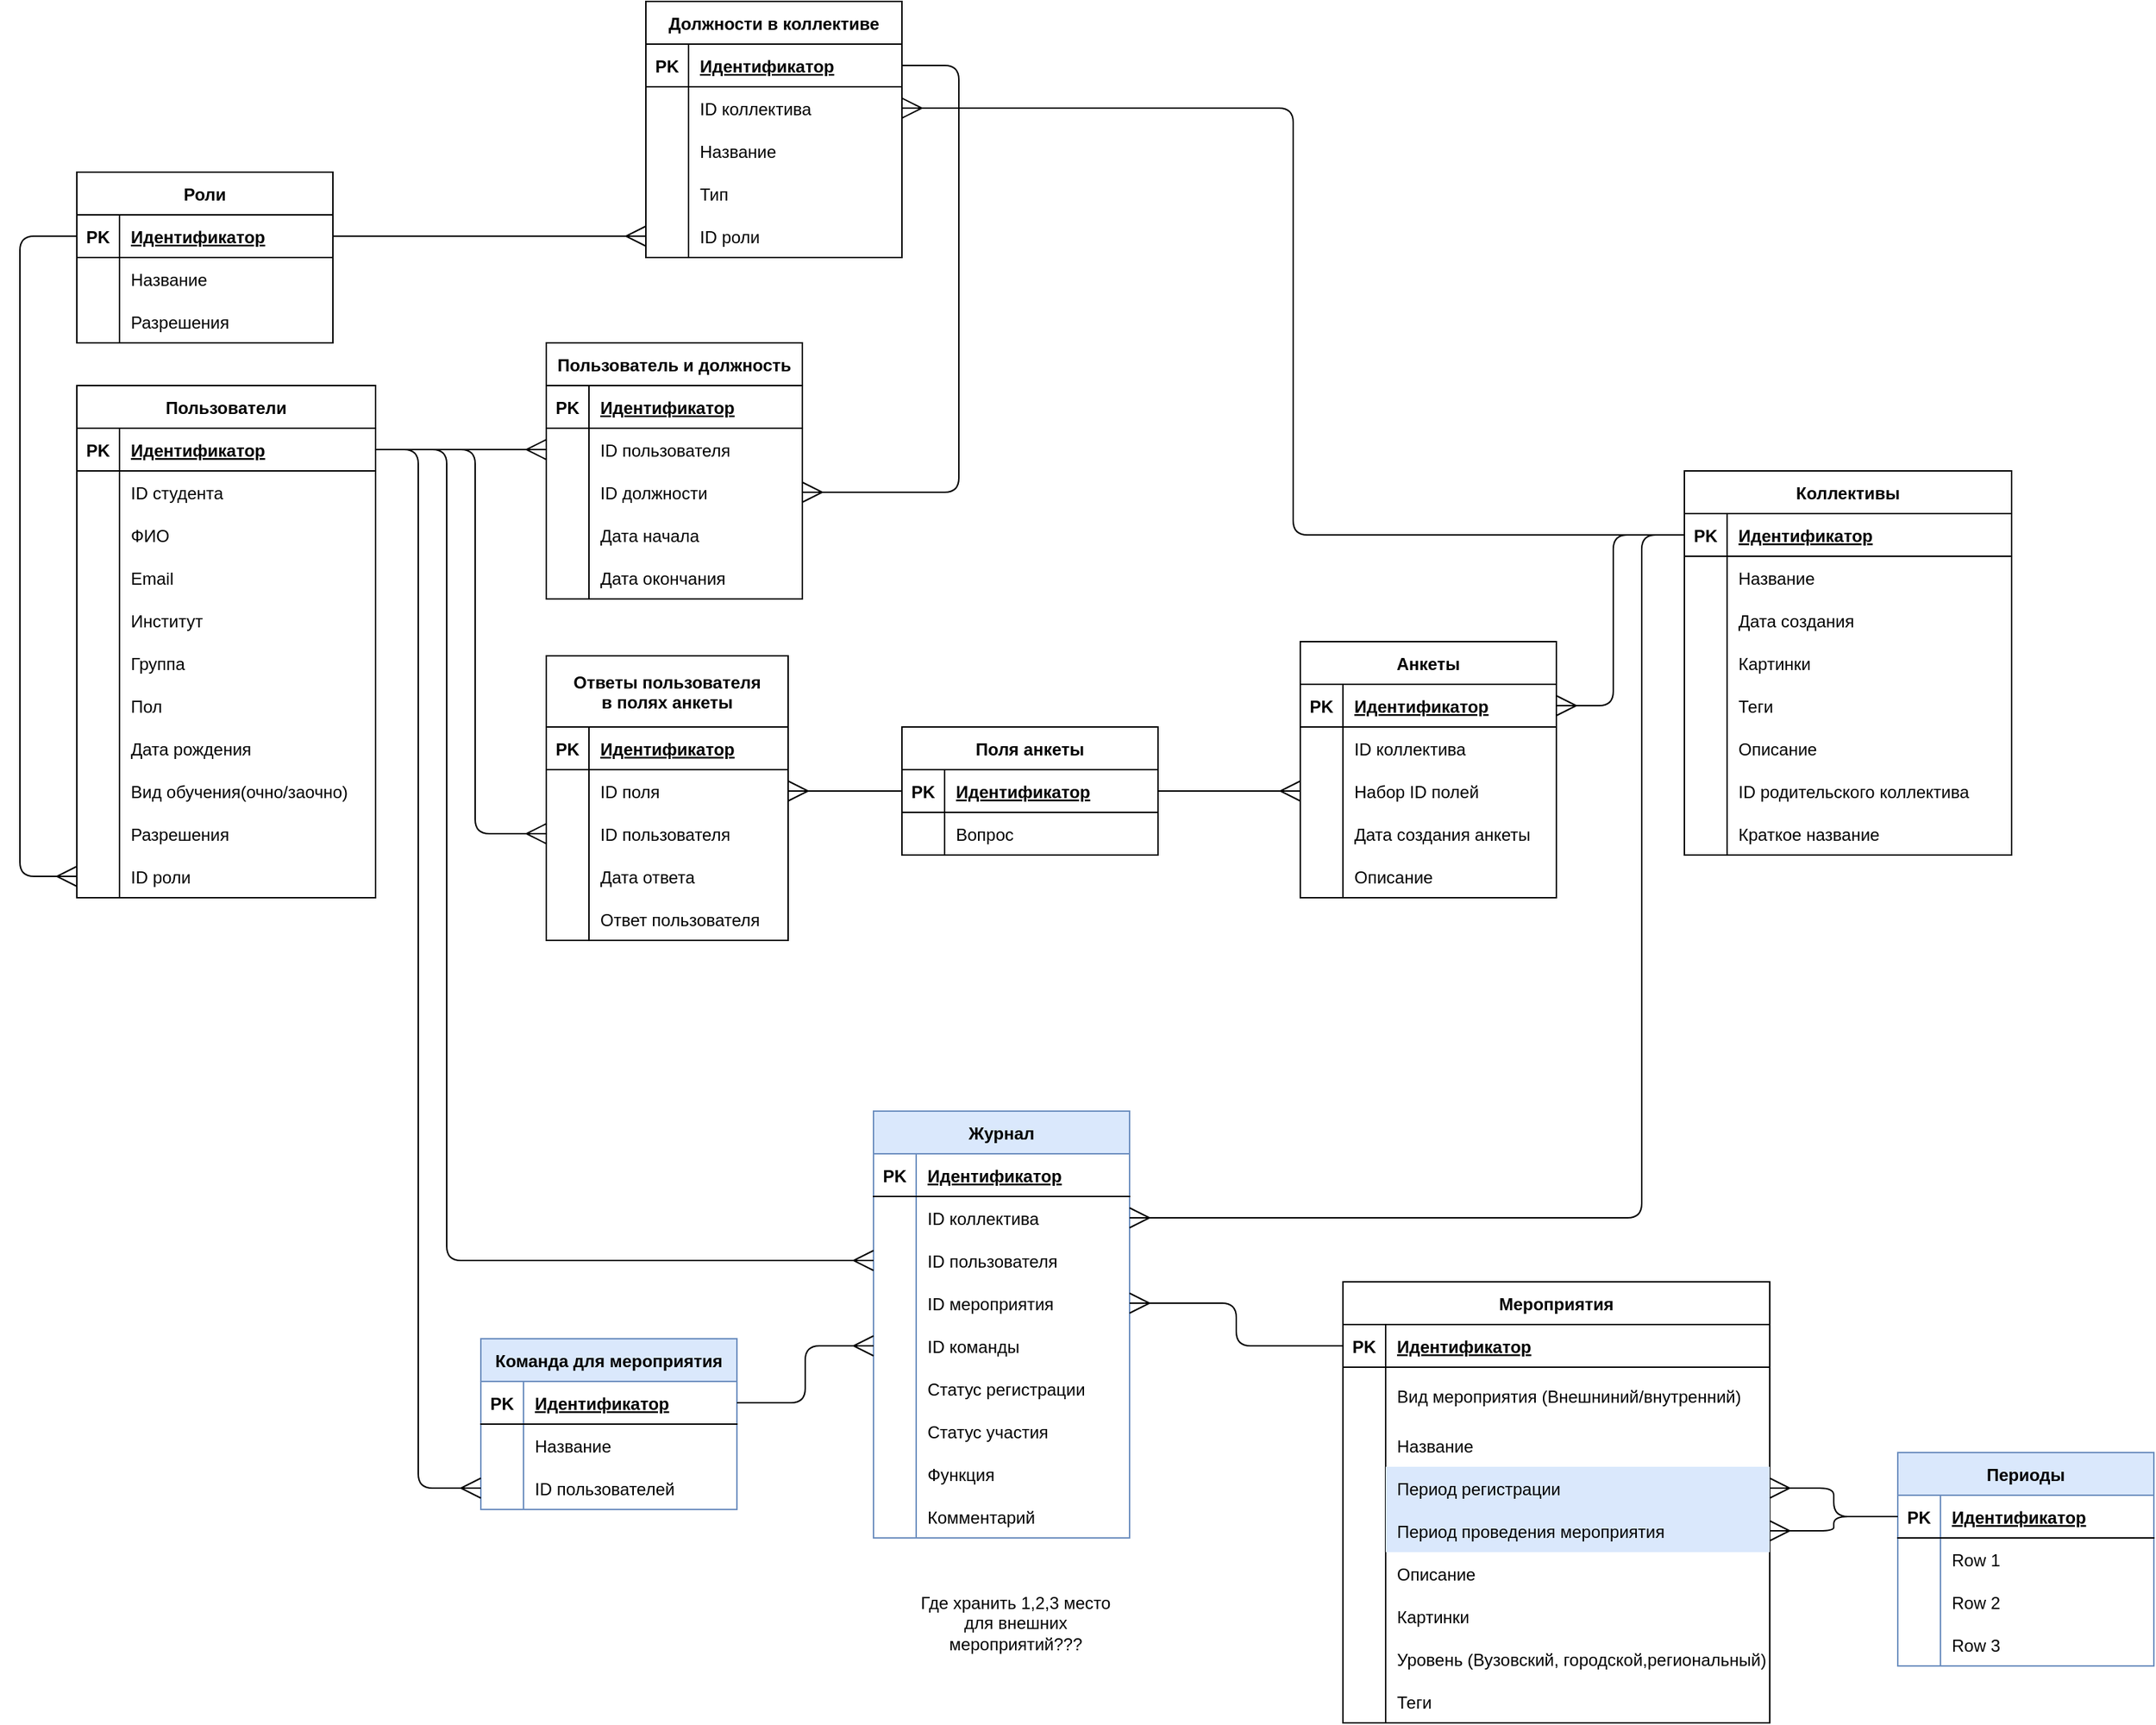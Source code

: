 <mxfile version="21.0.6" type="device" pages="2"><diagram id="mebye2syE1oLgS-Wk9r4" name="Логическая"><mxGraphModel dx="3347" dy="2607" grid="1" gridSize="10" guides="1" tooltips="1" connect="1" arrows="1" fold="1" page="1" pageScale="1" pageWidth="827" pageHeight="1169" background="none" math="0" shadow="0"><root><mxCell id="0"/><mxCell id="1" parent="0"/><mxCell id="2" value="Пользователи" style="shape=table;startSize=30;container=1;collapsible=1;childLayout=tableLayout;fixedRows=1;rowLines=0;fontStyle=1;align=center;resizeLast=1;" parent="1" vertex="1"><mxGeometry x="40" y="40" width="210" height="360" as="geometry"/></mxCell><mxCell id="3" value="" style="shape=tableRow;horizontal=0;startSize=0;swimlaneHead=0;swimlaneBody=0;fillColor=none;collapsible=0;dropTarget=0;points=[[0,0.5],[1,0.5]];portConstraint=eastwest;top=0;left=0;right=0;bottom=1;" parent="2" vertex="1"><mxGeometry y="30" width="210" height="30" as="geometry"/></mxCell><mxCell id="4" value="PK" style="shape=partialRectangle;connectable=0;fillColor=none;top=0;left=0;bottom=0;right=0;fontStyle=1;overflow=hidden;" parent="3" vertex="1"><mxGeometry width="30" height="30" as="geometry"><mxRectangle width="30" height="30" as="alternateBounds"/></mxGeometry></mxCell><mxCell id="5" value="Идентификатор" style="shape=partialRectangle;connectable=0;fillColor=none;top=0;left=0;bottom=0;right=0;align=left;spacingLeft=6;fontStyle=5;overflow=hidden;" parent="3" vertex="1"><mxGeometry x="30" width="180" height="30" as="geometry"><mxRectangle width="180" height="30" as="alternateBounds"/></mxGeometry></mxCell><mxCell id="6" value="" style="shape=tableRow;horizontal=0;startSize=0;swimlaneHead=0;swimlaneBody=0;fillColor=none;collapsible=0;dropTarget=0;points=[[0,0.5],[1,0.5]];portConstraint=eastwest;top=0;left=0;right=0;bottom=0;" parent="2" vertex="1"><mxGeometry y="60" width="210" height="30" as="geometry"/></mxCell><mxCell id="7" value="" style="shape=partialRectangle;connectable=0;fillColor=none;top=0;left=0;bottom=0;right=0;editable=1;overflow=hidden;" parent="6" vertex="1"><mxGeometry width="30" height="30" as="geometry"><mxRectangle width="30" height="30" as="alternateBounds"/></mxGeometry></mxCell><mxCell id="8" value="ID студента" style="shape=partialRectangle;connectable=0;fillColor=none;top=0;left=0;bottom=0;right=0;align=left;spacingLeft=6;overflow=hidden;" parent="6" vertex="1"><mxGeometry x="30" width="180" height="30" as="geometry"><mxRectangle width="180" height="30" as="alternateBounds"/></mxGeometry></mxCell><mxCell id="9" value="" style="shape=tableRow;horizontal=0;startSize=0;swimlaneHead=0;swimlaneBody=0;fillColor=none;collapsible=0;dropTarget=0;points=[[0,0.5],[1,0.5]];portConstraint=eastwest;top=0;left=0;right=0;bottom=0;" parent="2" vertex="1"><mxGeometry y="90" width="210" height="30" as="geometry"/></mxCell><mxCell id="10" value="" style="shape=partialRectangle;connectable=0;fillColor=none;top=0;left=0;bottom=0;right=0;editable=1;overflow=hidden;" parent="9" vertex="1"><mxGeometry width="30" height="30" as="geometry"><mxRectangle width="30" height="30" as="alternateBounds"/></mxGeometry></mxCell><mxCell id="11" value="ФИО" style="shape=partialRectangle;connectable=0;fillColor=none;top=0;left=0;bottom=0;right=0;align=left;spacingLeft=6;overflow=hidden;" parent="9" vertex="1"><mxGeometry x="30" width="180" height="30" as="geometry"><mxRectangle width="180" height="30" as="alternateBounds"/></mxGeometry></mxCell><mxCell id="12" value="" style="shape=tableRow;horizontal=0;startSize=0;swimlaneHead=0;swimlaneBody=0;fillColor=none;collapsible=0;dropTarget=0;points=[[0,0.5],[1,0.5]];portConstraint=eastwest;top=0;left=0;right=0;bottom=0;" parent="2" vertex="1"><mxGeometry y="120" width="210" height="30" as="geometry"/></mxCell><mxCell id="13" value="" style="shape=partialRectangle;connectable=0;fillColor=none;top=0;left=0;bottom=0;right=0;editable=1;overflow=hidden;" parent="12" vertex="1"><mxGeometry width="30" height="30" as="geometry"><mxRectangle width="30" height="30" as="alternateBounds"/></mxGeometry></mxCell><mxCell id="14" value="Email" style="shape=partialRectangle;connectable=0;fillColor=none;top=0;left=0;bottom=0;right=0;align=left;spacingLeft=6;overflow=hidden;" parent="12" vertex="1"><mxGeometry x="30" width="180" height="30" as="geometry"><mxRectangle width="180" height="30" as="alternateBounds"/></mxGeometry></mxCell><mxCell id="l379Ub5Jz6CS-UZ6zbxk-14" style="shape=tableRow;horizontal=0;startSize=0;swimlaneHead=0;swimlaneBody=0;fillColor=none;collapsible=0;dropTarget=0;points=[[0,0.5],[1,0.5]];portConstraint=eastwest;top=0;left=0;right=0;bottom=0;" parent="2" vertex="1"><mxGeometry y="150" width="210" height="30" as="geometry"/></mxCell><mxCell id="l379Ub5Jz6CS-UZ6zbxk-15" style="shape=partialRectangle;connectable=0;fillColor=none;top=0;left=0;bottom=0;right=0;editable=1;overflow=hidden;" parent="l379Ub5Jz6CS-UZ6zbxk-14" vertex="1"><mxGeometry width="30" height="30" as="geometry"><mxRectangle width="30" height="30" as="alternateBounds"/></mxGeometry></mxCell><mxCell id="l379Ub5Jz6CS-UZ6zbxk-16" value="Институт" style="shape=partialRectangle;connectable=0;fillColor=none;top=0;left=0;bottom=0;right=0;align=left;spacingLeft=6;overflow=hidden;" parent="l379Ub5Jz6CS-UZ6zbxk-14" vertex="1"><mxGeometry x="30" width="180" height="30" as="geometry"><mxRectangle width="180" height="30" as="alternateBounds"/></mxGeometry></mxCell><mxCell id="l379Ub5Jz6CS-UZ6zbxk-17" style="shape=tableRow;horizontal=0;startSize=0;swimlaneHead=0;swimlaneBody=0;fillColor=none;collapsible=0;dropTarget=0;points=[[0,0.5],[1,0.5]];portConstraint=eastwest;top=0;left=0;right=0;bottom=0;" parent="2" vertex="1"><mxGeometry y="180" width="210" height="30" as="geometry"/></mxCell><mxCell id="l379Ub5Jz6CS-UZ6zbxk-18" style="shape=partialRectangle;connectable=0;fillColor=none;top=0;left=0;bottom=0;right=0;editable=1;overflow=hidden;" parent="l379Ub5Jz6CS-UZ6zbxk-17" vertex="1"><mxGeometry width="30" height="30" as="geometry"><mxRectangle width="30" height="30" as="alternateBounds"/></mxGeometry></mxCell><mxCell id="l379Ub5Jz6CS-UZ6zbxk-19" value="Группа" style="shape=partialRectangle;connectable=0;fillColor=none;top=0;left=0;bottom=0;right=0;align=left;spacingLeft=6;overflow=hidden;" parent="l379Ub5Jz6CS-UZ6zbxk-17" vertex="1"><mxGeometry x="30" width="180" height="30" as="geometry"><mxRectangle width="180" height="30" as="alternateBounds"/></mxGeometry></mxCell><mxCell id="l379Ub5Jz6CS-UZ6zbxk-20" style="shape=tableRow;horizontal=0;startSize=0;swimlaneHead=0;swimlaneBody=0;fillColor=none;collapsible=0;dropTarget=0;points=[[0,0.5],[1,0.5]];portConstraint=eastwest;top=0;left=0;right=0;bottom=0;" parent="2" vertex="1"><mxGeometry y="210" width="210" height="30" as="geometry"/></mxCell><mxCell id="l379Ub5Jz6CS-UZ6zbxk-21" style="shape=partialRectangle;connectable=0;fillColor=none;top=0;left=0;bottom=0;right=0;editable=1;overflow=hidden;" parent="l379Ub5Jz6CS-UZ6zbxk-20" vertex="1"><mxGeometry width="30" height="30" as="geometry"><mxRectangle width="30" height="30" as="alternateBounds"/></mxGeometry></mxCell><mxCell id="l379Ub5Jz6CS-UZ6zbxk-22" value="Пол" style="shape=partialRectangle;connectable=0;fillColor=none;top=0;left=0;bottom=0;right=0;align=left;spacingLeft=6;overflow=hidden;" parent="l379Ub5Jz6CS-UZ6zbxk-20" vertex="1"><mxGeometry x="30" width="180" height="30" as="geometry"><mxRectangle width="180" height="30" as="alternateBounds"/></mxGeometry></mxCell><mxCell id="l379Ub5Jz6CS-UZ6zbxk-23" style="shape=tableRow;horizontal=0;startSize=0;swimlaneHead=0;swimlaneBody=0;fillColor=none;collapsible=0;dropTarget=0;points=[[0,0.5],[1,0.5]];portConstraint=eastwest;top=0;left=0;right=0;bottom=0;" parent="2" vertex="1"><mxGeometry y="240" width="210" height="30" as="geometry"/></mxCell><mxCell id="l379Ub5Jz6CS-UZ6zbxk-24" style="shape=partialRectangle;connectable=0;fillColor=none;top=0;left=0;bottom=0;right=0;editable=1;overflow=hidden;" parent="l379Ub5Jz6CS-UZ6zbxk-23" vertex="1"><mxGeometry width="30" height="30" as="geometry"><mxRectangle width="30" height="30" as="alternateBounds"/></mxGeometry></mxCell><mxCell id="l379Ub5Jz6CS-UZ6zbxk-25" value="Дата рождения" style="shape=partialRectangle;connectable=0;fillColor=none;top=0;left=0;bottom=0;right=0;align=left;spacingLeft=6;overflow=hidden;" parent="l379Ub5Jz6CS-UZ6zbxk-23" vertex="1"><mxGeometry x="30" width="180" height="30" as="geometry"><mxRectangle width="180" height="30" as="alternateBounds"/></mxGeometry></mxCell><mxCell id="l379Ub5Jz6CS-UZ6zbxk-26" style="shape=tableRow;horizontal=0;startSize=0;swimlaneHead=0;swimlaneBody=0;fillColor=none;collapsible=0;dropTarget=0;points=[[0,0.5],[1,0.5]];portConstraint=eastwest;top=0;left=0;right=0;bottom=0;" parent="2" vertex="1"><mxGeometry y="270" width="210" height="30" as="geometry"/></mxCell><mxCell id="l379Ub5Jz6CS-UZ6zbxk-27" style="shape=partialRectangle;connectable=0;fillColor=none;top=0;left=0;bottom=0;right=0;editable=1;overflow=hidden;" parent="l379Ub5Jz6CS-UZ6zbxk-26" vertex="1"><mxGeometry width="30" height="30" as="geometry"><mxRectangle width="30" height="30" as="alternateBounds"/></mxGeometry></mxCell><mxCell id="l379Ub5Jz6CS-UZ6zbxk-28" value="Вид обучения(очно/заочно)" style="shape=partialRectangle;connectable=0;fillColor=none;top=0;left=0;bottom=0;right=0;align=left;spacingLeft=6;overflow=hidden;" parent="l379Ub5Jz6CS-UZ6zbxk-26" vertex="1"><mxGeometry x="30" width="180" height="30" as="geometry"><mxRectangle width="180" height="30" as="alternateBounds"/></mxGeometry></mxCell><mxCell id="l379Ub5Jz6CS-UZ6zbxk-29" style="shape=tableRow;horizontal=0;startSize=0;swimlaneHead=0;swimlaneBody=0;fillColor=none;collapsible=0;dropTarget=0;points=[[0,0.5],[1,0.5]];portConstraint=eastwest;top=0;left=0;right=0;bottom=0;" parent="2" vertex="1"><mxGeometry y="300" width="210" height="30" as="geometry"/></mxCell><mxCell id="l379Ub5Jz6CS-UZ6zbxk-30" style="shape=partialRectangle;connectable=0;fillColor=none;top=0;left=0;bottom=0;right=0;editable=1;overflow=hidden;" parent="l379Ub5Jz6CS-UZ6zbxk-29" vertex="1"><mxGeometry width="30" height="30" as="geometry"><mxRectangle width="30" height="30" as="alternateBounds"/></mxGeometry></mxCell><mxCell id="l379Ub5Jz6CS-UZ6zbxk-31" value="Разрешения" style="shape=partialRectangle;connectable=0;fillColor=none;top=0;left=0;bottom=0;right=0;align=left;spacingLeft=6;overflow=hidden;" parent="l379Ub5Jz6CS-UZ6zbxk-29" vertex="1"><mxGeometry x="30" width="180" height="30" as="geometry"><mxRectangle width="180" height="30" as="alternateBounds"/></mxGeometry></mxCell><mxCell id="l379Ub5Jz6CS-UZ6zbxk-32" style="shape=tableRow;horizontal=0;startSize=0;swimlaneHead=0;swimlaneBody=0;fillColor=none;collapsible=0;dropTarget=0;points=[[0,0.5],[1,0.5]];portConstraint=eastwest;top=0;left=0;right=0;bottom=0;" parent="2" vertex="1"><mxGeometry y="330" width="210" height="30" as="geometry"/></mxCell><mxCell id="l379Ub5Jz6CS-UZ6zbxk-33" style="shape=partialRectangle;connectable=0;fillColor=none;top=0;left=0;bottom=0;right=0;editable=1;overflow=hidden;" parent="l379Ub5Jz6CS-UZ6zbxk-32" vertex="1"><mxGeometry width="30" height="30" as="geometry"><mxRectangle width="30" height="30" as="alternateBounds"/></mxGeometry></mxCell><mxCell id="l379Ub5Jz6CS-UZ6zbxk-34" value="ID роли" style="shape=partialRectangle;connectable=0;fillColor=none;top=0;left=0;bottom=0;right=0;align=left;spacingLeft=6;overflow=hidden;" parent="l379Ub5Jz6CS-UZ6zbxk-32" vertex="1"><mxGeometry x="30" width="180" height="30" as="geometry"><mxRectangle width="180" height="30" as="alternateBounds"/></mxGeometry></mxCell><mxCell id="3uGOYzAVkH1JRivdPucL-14" value="Мероприятия" style="shape=table;startSize=30;container=1;collapsible=1;childLayout=tableLayout;fixedRows=1;rowLines=0;fontStyle=1;align=center;resizeLast=1;" parent="1" vertex="1"><mxGeometry x="930" y="670" width="300" height="310" as="geometry"/></mxCell><mxCell id="3uGOYzAVkH1JRivdPucL-15" value="" style="shape=tableRow;horizontal=0;startSize=0;swimlaneHead=0;swimlaneBody=0;fillColor=none;collapsible=0;dropTarget=0;points=[[0,0.5],[1,0.5]];portConstraint=eastwest;top=0;left=0;right=0;bottom=1;" parent="3uGOYzAVkH1JRivdPucL-14" vertex="1"><mxGeometry y="30" width="300" height="30" as="geometry"/></mxCell><mxCell id="3uGOYzAVkH1JRivdPucL-16" value="PK" style="shape=partialRectangle;connectable=0;fillColor=none;top=0;left=0;bottom=0;right=0;fontStyle=1;overflow=hidden;" parent="3uGOYzAVkH1JRivdPucL-15" vertex="1"><mxGeometry width="30" height="30" as="geometry"><mxRectangle width="30" height="30" as="alternateBounds"/></mxGeometry></mxCell><mxCell id="3uGOYzAVkH1JRivdPucL-17" value="Идентификатор" style="shape=partialRectangle;connectable=0;fillColor=none;top=0;left=0;bottom=0;right=0;align=left;spacingLeft=6;fontStyle=5;overflow=hidden;" parent="3uGOYzAVkH1JRivdPucL-15" vertex="1"><mxGeometry x="30" width="270" height="30" as="geometry"><mxRectangle width="270" height="30" as="alternateBounds"/></mxGeometry></mxCell><mxCell id="3uGOYzAVkH1JRivdPucL-18" value="" style="shape=tableRow;horizontal=0;startSize=0;swimlaneHead=0;swimlaneBody=0;fillColor=none;collapsible=0;dropTarget=0;points=[[0,0.5],[1,0.5]];portConstraint=eastwest;top=0;left=0;right=0;bottom=0;" parent="3uGOYzAVkH1JRivdPucL-14" vertex="1"><mxGeometry y="60" width="300" height="40" as="geometry"/></mxCell><mxCell id="3uGOYzAVkH1JRivdPucL-19" value="" style="shape=partialRectangle;connectable=0;fillColor=none;top=0;left=0;bottom=0;right=0;editable=1;overflow=hidden;" parent="3uGOYzAVkH1JRivdPucL-18" vertex="1"><mxGeometry width="30" height="40" as="geometry"><mxRectangle width="30" height="40" as="alternateBounds"/></mxGeometry></mxCell><mxCell id="3uGOYzAVkH1JRivdPucL-20" value="Вид мероприятия (Внешниний/внутренний)" style="shape=partialRectangle;connectable=0;fillColor=none;top=0;left=0;bottom=0;right=0;align=left;spacingLeft=6;overflow=hidden;" parent="3uGOYzAVkH1JRivdPucL-18" vertex="1"><mxGeometry x="30" width="270" height="40" as="geometry"><mxRectangle width="270" height="40" as="alternateBounds"/></mxGeometry></mxCell><mxCell id="3uGOYzAVkH1JRivdPucL-21" value="" style="shape=tableRow;horizontal=0;startSize=0;swimlaneHead=0;swimlaneBody=0;fillColor=none;collapsible=0;dropTarget=0;points=[[0,0.5],[1,0.5]];portConstraint=eastwest;top=0;left=0;right=0;bottom=0;" parent="3uGOYzAVkH1JRivdPucL-14" vertex="1"><mxGeometry y="100" width="300" height="30" as="geometry"/></mxCell><mxCell id="3uGOYzAVkH1JRivdPucL-22" value="" style="shape=partialRectangle;connectable=0;fillColor=none;top=0;left=0;bottom=0;right=0;editable=1;overflow=hidden;" parent="3uGOYzAVkH1JRivdPucL-21" vertex="1"><mxGeometry width="30" height="30" as="geometry"><mxRectangle width="30" height="30" as="alternateBounds"/></mxGeometry></mxCell><mxCell id="3uGOYzAVkH1JRivdPucL-23" value="Название" style="shape=partialRectangle;connectable=0;fillColor=none;top=0;left=0;bottom=0;right=0;align=left;spacingLeft=6;overflow=hidden;" parent="3uGOYzAVkH1JRivdPucL-21" vertex="1"><mxGeometry x="30" width="270" height="30" as="geometry"><mxRectangle width="270" height="30" as="alternateBounds"/></mxGeometry></mxCell><mxCell id="3uGOYzAVkH1JRivdPucL-24" value="" style="shape=tableRow;horizontal=0;startSize=0;swimlaneHead=0;swimlaneBody=0;fillColor=none;collapsible=0;dropTarget=0;points=[[0,0.5],[1,0.5]];portConstraint=eastwest;top=0;left=0;right=0;bottom=0;" parent="3uGOYzAVkH1JRivdPucL-14" vertex="1"><mxGeometry y="130" width="300" height="30" as="geometry"/></mxCell><mxCell id="3uGOYzAVkH1JRivdPucL-25" value="" style="shape=partialRectangle;connectable=0;fillColor=none;top=0;left=0;bottom=0;right=0;editable=1;overflow=hidden;" parent="3uGOYzAVkH1JRivdPucL-24" vertex="1"><mxGeometry width="30" height="30" as="geometry"><mxRectangle width="30" height="30" as="alternateBounds"/></mxGeometry></mxCell><mxCell id="3uGOYzAVkH1JRivdPucL-26" value="Период регистрации" style="shape=partialRectangle;connectable=0;fillColor=#dae8fc;top=0;left=0;bottom=0;right=0;align=left;spacingLeft=6;overflow=hidden;strokeColor=#6c8ebf;" parent="3uGOYzAVkH1JRivdPucL-24" vertex="1"><mxGeometry x="30" width="270" height="30" as="geometry"><mxRectangle width="270" height="30" as="alternateBounds"/></mxGeometry></mxCell><mxCell id="l379Ub5Jz6CS-UZ6zbxk-50" style="shape=tableRow;horizontal=0;startSize=0;swimlaneHead=0;swimlaneBody=0;fillColor=none;collapsible=0;dropTarget=0;points=[[0,0.5],[1,0.5]];portConstraint=eastwest;top=0;left=0;right=0;bottom=0;" parent="3uGOYzAVkH1JRivdPucL-14" vertex="1"><mxGeometry y="160" width="300" height="30" as="geometry"/></mxCell><mxCell id="l379Ub5Jz6CS-UZ6zbxk-51" style="shape=partialRectangle;connectable=0;fillColor=none;top=0;left=0;bottom=0;right=0;editable=1;overflow=hidden;" parent="l379Ub5Jz6CS-UZ6zbxk-50" vertex="1"><mxGeometry width="30" height="30" as="geometry"><mxRectangle width="30" height="30" as="alternateBounds"/></mxGeometry></mxCell><mxCell id="l379Ub5Jz6CS-UZ6zbxk-52" value="Период проведения мероприятия" style="shape=partialRectangle;connectable=0;fillColor=#dae8fc;top=0;left=0;bottom=0;right=0;align=left;spacingLeft=6;overflow=hidden;strokeColor=#6c8ebf;" parent="l379Ub5Jz6CS-UZ6zbxk-50" vertex="1"><mxGeometry x="30" width="270" height="30" as="geometry"><mxRectangle width="270" height="30" as="alternateBounds"/></mxGeometry></mxCell><mxCell id="l379Ub5Jz6CS-UZ6zbxk-53" style="shape=tableRow;horizontal=0;startSize=0;swimlaneHead=0;swimlaneBody=0;fillColor=none;collapsible=0;dropTarget=0;points=[[0,0.5],[1,0.5]];portConstraint=eastwest;top=0;left=0;right=0;bottom=0;" parent="3uGOYzAVkH1JRivdPucL-14" vertex="1"><mxGeometry y="190" width="300" height="30" as="geometry"/></mxCell><mxCell id="l379Ub5Jz6CS-UZ6zbxk-54" style="shape=partialRectangle;connectable=0;fillColor=none;top=0;left=0;bottom=0;right=0;editable=1;overflow=hidden;" parent="l379Ub5Jz6CS-UZ6zbxk-53" vertex="1"><mxGeometry width="30" height="30" as="geometry"><mxRectangle width="30" height="30" as="alternateBounds"/></mxGeometry></mxCell><mxCell id="l379Ub5Jz6CS-UZ6zbxk-55" value="Описание" style="shape=partialRectangle;connectable=0;fillColor=none;top=0;left=0;bottom=0;right=0;align=left;spacingLeft=6;overflow=hidden;" parent="l379Ub5Jz6CS-UZ6zbxk-53" vertex="1"><mxGeometry x="30" width="270" height="30" as="geometry"><mxRectangle width="270" height="30" as="alternateBounds"/></mxGeometry></mxCell><mxCell id="l379Ub5Jz6CS-UZ6zbxk-56" style="shape=tableRow;horizontal=0;startSize=0;swimlaneHead=0;swimlaneBody=0;fillColor=none;collapsible=0;dropTarget=0;points=[[0,0.5],[1,0.5]];portConstraint=eastwest;top=0;left=0;right=0;bottom=0;" parent="3uGOYzAVkH1JRivdPucL-14" vertex="1"><mxGeometry y="220" width="300" height="30" as="geometry"/></mxCell><mxCell id="l379Ub5Jz6CS-UZ6zbxk-57" style="shape=partialRectangle;connectable=0;fillColor=none;top=0;left=0;bottom=0;right=0;editable=1;overflow=hidden;" parent="l379Ub5Jz6CS-UZ6zbxk-56" vertex="1"><mxGeometry width="30" height="30" as="geometry"><mxRectangle width="30" height="30" as="alternateBounds"/></mxGeometry></mxCell><mxCell id="l379Ub5Jz6CS-UZ6zbxk-58" value="Картинки" style="shape=partialRectangle;connectable=0;fillColor=none;top=0;left=0;bottom=0;right=0;align=left;spacingLeft=6;overflow=hidden;" parent="l379Ub5Jz6CS-UZ6zbxk-56" vertex="1"><mxGeometry x="30" width="270" height="30" as="geometry"><mxRectangle width="270" height="30" as="alternateBounds"/></mxGeometry></mxCell><mxCell id="l379Ub5Jz6CS-UZ6zbxk-59" style="shape=tableRow;horizontal=0;startSize=0;swimlaneHead=0;swimlaneBody=0;fillColor=none;collapsible=0;dropTarget=0;points=[[0,0.5],[1,0.5]];portConstraint=eastwest;top=0;left=0;right=0;bottom=0;" parent="3uGOYzAVkH1JRivdPucL-14" vertex="1"><mxGeometry y="250" width="300" height="30" as="geometry"/></mxCell><mxCell id="l379Ub5Jz6CS-UZ6zbxk-60" style="shape=partialRectangle;connectable=0;fillColor=none;top=0;left=0;bottom=0;right=0;editable=1;overflow=hidden;" parent="l379Ub5Jz6CS-UZ6zbxk-59" vertex="1"><mxGeometry width="30" height="30" as="geometry"><mxRectangle width="30" height="30" as="alternateBounds"/></mxGeometry></mxCell><mxCell id="l379Ub5Jz6CS-UZ6zbxk-61" value="Уровень (Вузовский, городской,региональный)" style="shape=partialRectangle;connectable=0;fillColor=none;top=0;left=0;bottom=0;right=0;align=left;spacingLeft=6;overflow=hidden;" parent="l379Ub5Jz6CS-UZ6zbxk-59" vertex="1"><mxGeometry x="30" width="270" height="30" as="geometry"><mxRectangle width="270" height="30" as="alternateBounds"/></mxGeometry></mxCell><mxCell id="l379Ub5Jz6CS-UZ6zbxk-62" style="shape=tableRow;horizontal=0;startSize=0;swimlaneHead=0;swimlaneBody=0;fillColor=none;collapsible=0;dropTarget=0;points=[[0,0.5],[1,0.5]];portConstraint=eastwest;top=0;left=0;right=0;bottom=0;" parent="3uGOYzAVkH1JRivdPucL-14" vertex="1"><mxGeometry y="280" width="300" height="30" as="geometry"/></mxCell><mxCell id="l379Ub5Jz6CS-UZ6zbxk-63" style="shape=partialRectangle;connectable=0;fillColor=none;top=0;left=0;bottom=0;right=0;editable=1;overflow=hidden;" parent="l379Ub5Jz6CS-UZ6zbxk-62" vertex="1"><mxGeometry width="30" height="30" as="geometry"><mxRectangle width="30" height="30" as="alternateBounds"/></mxGeometry></mxCell><mxCell id="l379Ub5Jz6CS-UZ6zbxk-64" value="Теги" style="shape=partialRectangle;connectable=0;fillColor=none;top=0;left=0;bottom=0;right=0;align=left;spacingLeft=6;overflow=hidden;" parent="l379Ub5Jz6CS-UZ6zbxk-62" vertex="1"><mxGeometry x="30" width="270" height="30" as="geometry"><mxRectangle width="270" height="30" as="alternateBounds"/></mxGeometry></mxCell><mxCell id="3uGOYzAVkH1JRivdPucL-27" value="Коллективы" style="shape=table;startSize=30;container=1;collapsible=1;childLayout=tableLayout;fixedRows=1;rowLines=0;fontStyle=1;align=center;resizeLast=1;" parent="1" vertex="1"><mxGeometry x="1170" y="100" width="230" height="270" as="geometry"/></mxCell><mxCell id="3uGOYzAVkH1JRivdPucL-28" value="" style="shape=tableRow;horizontal=0;startSize=0;swimlaneHead=0;swimlaneBody=0;fillColor=none;collapsible=0;dropTarget=0;points=[[0,0.5],[1,0.5]];portConstraint=eastwest;top=0;left=0;right=0;bottom=1;" parent="3uGOYzAVkH1JRivdPucL-27" vertex="1"><mxGeometry y="30" width="230" height="30" as="geometry"/></mxCell><mxCell id="3uGOYzAVkH1JRivdPucL-29" value="PK" style="shape=partialRectangle;connectable=0;fillColor=none;top=0;left=0;bottom=0;right=0;fontStyle=1;overflow=hidden;" parent="3uGOYzAVkH1JRivdPucL-28" vertex="1"><mxGeometry width="30" height="30" as="geometry"><mxRectangle width="30" height="30" as="alternateBounds"/></mxGeometry></mxCell><mxCell id="3uGOYzAVkH1JRivdPucL-30" value="Идентификатор" style="shape=partialRectangle;connectable=0;fillColor=none;top=0;left=0;bottom=0;right=0;align=left;spacingLeft=6;fontStyle=5;overflow=hidden;" parent="3uGOYzAVkH1JRivdPucL-28" vertex="1"><mxGeometry x="30" width="200" height="30" as="geometry"><mxRectangle width="200" height="30" as="alternateBounds"/></mxGeometry></mxCell><mxCell id="3uGOYzAVkH1JRivdPucL-31" value="" style="shape=tableRow;horizontal=0;startSize=0;swimlaneHead=0;swimlaneBody=0;fillColor=none;collapsible=0;dropTarget=0;points=[[0,0.5],[1,0.5]];portConstraint=eastwest;top=0;left=0;right=0;bottom=0;" parent="3uGOYzAVkH1JRivdPucL-27" vertex="1"><mxGeometry y="60" width="230" height="30" as="geometry"/></mxCell><mxCell id="3uGOYzAVkH1JRivdPucL-32" value="" style="shape=partialRectangle;connectable=0;fillColor=none;top=0;left=0;bottom=0;right=0;editable=1;overflow=hidden;" parent="3uGOYzAVkH1JRivdPucL-31" vertex="1"><mxGeometry width="30" height="30" as="geometry"><mxRectangle width="30" height="30" as="alternateBounds"/></mxGeometry></mxCell><mxCell id="3uGOYzAVkH1JRivdPucL-33" value="Название" style="shape=partialRectangle;connectable=0;fillColor=none;top=0;left=0;bottom=0;right=0;align=left;spacingLeft=6;overflow=hidden;" parent="3uGOYzAVkH1JRivdPucL-31" vertex="1"><mxGeometry x="30" width="200" height="30" as="geometry"><mxRectangle width="200" height="30" as="alternateBounds"/></mxGeometry></mxCell><mxCell id="3uGOYzAVkH1JRivdPucL-34" value="" style="shape=tableRow;horizontal=0;startSize=0;swimlaneHead=0;swimlaneBody=0;fillColor=none;collapsible=0;dropTarget=0;points=[[0,0.5],[1,0.5]];portConstraint=eastwest;top=0;left=0;right=0;bottom=0;" parent="3uGOYzAVkH1JRivdPucL-27" vertex="1"><mxGeometry y="90" width="230" height="30" as="geometry"/></mxCell><mxCell id="3uGOYzAVkH1JRivdPucL-35" value="" style="shape=partialRectangle;connectable=0;fillColor=none;top=0;left=0;bottom=0;right=0;editable=1;overflow=hidden;" parent="3uGOYzAVkH1JRivdPucL-34" vertex="1"><mxGeometry width="30" height="30" as="geometry"><mxRectangle width="30" height="30" as="alternateBounds"/></mxGeometry></mxCell><mxCell id="3uGOYzAVkH1JRivdPucL-36" value="Дата создания" style="shape=partialRectangle;connectable=0;fillColor=none;top=0;left=0;bottom=0;right=0;align=left;spacingLeft=6;overflow=hidden;" parent="3uGOYzAVkH1JRivdPucL-34" vertex="1"><mxGeometry x="30" width="200" height="30" as="geometry"><mxRectangle width="200" height="30" as="alternateBounds"/></mxGeometry></mxCell><mxCell id="3uGOYzAVkH1JRivdPucL-37" value="" style="shape=tableRow;horizontal=0;startSize=0;swimlaneHead=0;swimlaneBody=0;fillColor=none;collapsible=0;dropTarget=0;points=[[0,0.5],[1,0.5]];portConstraint=eastwest;top=0;left=0;right=0;bottom=0;" parent="3uGOYzAVkH1JRivdPucL-27" vertex="1"><mxGeometry y="120" width="230" height="30" as="geometry"/></mxCell><mxCell id="3uGOYzAVkH1JRivdPucL-38" value="" style="shape=partialRectangle;connectable=0;fillColor=none;top=0;left=0;bottom=0;right=0;editable=1;overflow=hidden;" parent="3uGOYzAVkH1JRivdPucL-37" vertex="1"><mxGeometry width="30" height="30" as="geometry"><mxRectangle width="30" height="30" as="alternateBounds"/></mxGeometry></mxCell><mxCell id="3uGOYzAVkH1JRivdPucL-39" value="Картинки" style="shape=partialRectangle;connectable=0;fillColor=none;top=0;left=0;bottom=0;right=0;align=left;spacingLeft=6;overflow=hidden;" parent="3uGOYzAVkH1JRivdPucL-37" vertex="1"><mxGeometry x="30" width="200" height="30" as="geometry"><mxRectangle width="200" height="30" as="alternateBounds"/></mxGeometry></mxCell><mxCell id="l379Ub5Jz6CS-UZ6zbxk-65" style="shape=tableRow;horizontal=0;startSize=0;swimlaneHead=0;swimlaneBody=0;fillColor=none;collapsible=0;dropTarget=0;points=[[0,0.5],[1,0.5]];portConstraint=eastwest;top=0;left=0;right=0;bottom=0;" parent="3uGOYzAVkH1JRivdPucL-27" vertex="1"><mxGeometry y="150" width="230" height="30" as="geometry"/></mxCell><mxCell id="l379Ub5Jz6CS-UZ6zbxk-66" style="shape=partialRectangle;connectable=0;fillColor=none;top=0;left=0;bottom=0;right=0;editable=1;overflow=hidden;" parent="l379Ub5Jz6CS-UZ6zbxk-65" vertex="1"><mxGeometry width="30" height="30" as="geometry"><mxRectangle width="30" height="30" as="alternateBounds"/></mxGeometry></mxCell><mxCell id="l379Ub5Jz6CS-UZ6zbxk-67" value="Теги" style="shape=partialRectangle;connectable=0;fillColor=none;top=0;left=0;bottom=0;right=0;align=left;spacingLeft=6;overflow=hidden;" parent="l379Ub5Jz6CS-UZ6zbxk-65" vertex="1"><mxGeometry x="30" width="200" height="30" as="geometry"><mxRectangle width="200" height="30" as="alternateBounds"/></mxGeometry></mxCell><mxCell id="l379Ub5Jz6CS-UZ6zbxk-68" style="shape=tableRow;horizontal=0;startSize=0;swimlaneHead=0;swimlaneBody=0;fillColor=none;collapsible=0;dropTarget=0;points=[[0,0.5],[1,0.5]];portConstraint=eastwest;top=0;left=0;right=0;bottom=0;" parent="3uGOYzAVkH1JRivdPucL-27" vertex="1"><mxGeometry y="180" width="230" height="30" as="geometry"/></mxCell><mxCell id="l379Ub5Jz6CS-UZ6zbxk-69" style="shape=partialRectangle;connectable=0;fillColor=none;top=0;left=0;bottom=0;right=0;editable=1;overflow=hidden;" parent="l379Ub5Jz6CS-UZ6zbxk-68" vertex="1"><mxGeometry width="30" height="30" as="geometry"><mxRectangle width="30" height="30" as="alternateBounds"/></mxGeometry></mxCell><mxCell id="l379Ub5Jz6CS-UZ6zbxk-70" value="Описание" style="shape=partialRectangle;connectable=0;fillColor=none;top=0;left=0;bottom=0;right=0;align=left;spacingLeft=6;overflow=hidden;" parent="l379Ub5Jz6CS-UZ6zbxk-68" vertex="1"><mxGeometry x="30" width="200" height="30" as="geometry"><mxRectangle width="200" height="30" as="alternateBounds"/></mxGeometry></mxCell><mxCell id="l379Ub5Jz6CS-UZ6zbxk-71" style="shape=tableRow;horizontal=0;startSize=0;swimlaneHead=0;swimlaneBody=0;fillColor=none;collapsible=0;dropTarget=0;points=[[0,0.5],[1,0.5]];portConstraint=eastwest;top=0;left=0;right=0;bottom=0;" parent="3uGOYzAVkH1JRivdPucL-27" vertex="1"><mxGeometry y="210" width="230" height="30" as="geometry"/></mxCell><mxCell id="l379Ub5Jz6CS-UZ6zbxk-72" style="shape=partialRectangle;connectable=0;fillColor=none;top=0;left=0;bottom=0;right=0;editable=1;overflow=hidden;" parent="l379Ub5Jz6CS-UZ6zbxk-71" vertex="1"><mxGeometry width="30" height="30" as="geometry"><mxRectangle width="30" height="30" as="alternateBounds"/></mxGeometry></mxCell><mxCell id="l379Ub5Jz6CS-UZ6zbxk-73" value="ID родительского коллектива" style="shape=partialRectangle;connectable=0;fillColor=none;top=0;left=0;bottom=0;right=0;align=left;spacingLeft=6;overflow=hidden;" parent="l379Ub5Jz6CS-UZ6zbxk-71" vertex="1"><mxGeometry x="30" width="200" height="30" as="geometry"><mxRectangle width="200" height="30" as="alternateBounds"/></mxGeometry></mxCell><mxCell id="l379Ub5Jz6CS-UZ6zbxk-74" style="shape=tableRow;horizontal=0;startSize=0;swimlaneHead=0;swimlaneBody=0;fillColor=none;collapsible=0;dropTarget=0;points=[[0,0.5],[1,0.5]];portConstraint=eastwest;top=0;left=0;right=0;bottom=0;" parent="3uGOYzAVkH1JRivdPucL-27" vertex="1"><mxGeometry y="240" width="230" height="30" as="geometry"/></mxCell><mxCell id="l379Ub5Jz6CS-UZ6zbxk-75" style="shape=partialRectangle;connectable=0;fillColor=none;top=0;left=0;bottom=0;right=0;editable=1;overflow=hidden;" parent="l379Ub5Jz6CS-UZ6zbxk-74" vertex="1"><mxGeometry width="30" height="30" as="geometry"><mxRectangle width="30" height="30" as="alternateBounds"/></mxGeometry></mxCell><mxCell id="l379Ub5Jz6CS-UZ6zbxk-76" value="Краткое название" style="shape=partialRectangle;connectable=0;fillColor=none;top=0;left=0;bottom=0;right=0;align=left;spacingLeft=6;overflow=hidden;" parent="l379Ub5Jz6CS-UZ6zbxk-74" vertex="1"><mxGeometry x="30" width="200" height="30" as="geometry"><mxRectangle width="200" height="30" as="alternateBounds"/></mxGeometry></mxCell><mxCell id="3uGOYzAVkH1JRivdPucL-40" value="Должности в коллективе" style="shape=table;startSize=30;container=1;collapsible=1;childLayout=tableLayout;fixedRows=1;rowLines=0;fontStyle=1;align=center;resizeLast=1;" parent="1" vertex="1"><mxGeometry x="440" y="-230" width="180" height="180" as="geometry"/></mxCell><mxCell id="3uGOYzAVkH1JRivdPucL-41" value="" style="shape=tableRow;horizontal=0;startSize=0;swimlaneHead=0;swimlaneBody=0;fillColor=none;collapsible=0;dropTarget=0;points=[[0,0.5],[1,0.5]];portConstraint=eastwest;top=0;left=0;right=0;bottom=1;" parent="3uGOYzAVkH1JRivdPucL-40" vertex="1"><mxGeometry y="30" width="180" height="30" as="geometry"/></mxCell><mxCell id="3uGOYzAVkH1JRivdPucL-42" value="PK" style="shape=partialRectangle;connectable=0;fillColor=none;top=0;left=0;bottom=0;right=0;fontStyle=1;overflow=hidden;" parent="3uGOYzAVkH1JRivdPucL-41" vertex="1"><mxGeometry width="30" height="30" as="geometry"><mxRectangle width="30" height="30" as="alternateBounds"/></mxGeometry></mxCell><mxCell id="3uGOYzAVkH1JRivdPucL-43" value="Идентификатор" style="shape=partialRectangle;connectable=0;fillColor=none;top=0;left=0;bottom=0;right=0;align=left;spacingLeft=6;fontStyle=5;overflow=hidden;" parent="3uGOYzAVkH1JRivdPucL-41" vertex="1"><mxGeometry x="30" width="150" height="30" as="geometry"><mxRectangle width="150" height="30" as="alternateBounds"/></mxGeometry></mxCell><mxCell id="3uGOYzAVkH1JRivdPucL-44" value="" style="shape=tableRow;horizontal=0;startSize=0;swimlaneHead=0;swimlaneBody=0;fillColor=none;collapsible=0;dropTarget=0;points=[[0,0.5],[1,0.5]];portConstraint=eastwest;top=0;left=0;right=0;bottom=0;" parent="3uGOYzAVkH1JRivdPucL-40" vertex="1"><mxGeometry y="60" width="180" height="30" as="geometry"/></mxCell><mxCell id="3uGOYzAVkH1JRivdPucL-45" value="" style="shape=partialRectangle;connectable=0;fillColor=none;top=0;left=0;bottom=0;right=0;editable=1;overflow=hidden;" parent="3uGOYzAVkH1JRivdPucL-44" vertex="1"><mxGeometry width="30" height="30" as="geometry"><mxRectangle width="30" height="30" as="alternateBounds"/></mxGeometry></mxCell><mxCell id="3uGOYzAVkH1JRivdPucL-46" value="ID коллектива" style="shape=partialRectangle;connectable=0;fillColor=none;top=0;left=0;bottom=0;right=0;align=left;spacingLeft=6;overflow=hidden;" parent="3uGOYzAVkH1JRivdPucL-44" vertex="1"><mxGeometry x="30" width="150" height="30" as="geometry"><mxRectangle width="150" height="30" as="alternateBounds"/></mxGeometry></mxCell><mxCell id="3uGOYzAVkH1JRivdPucL-47" value="" style="shape=tableRow;horizontal=0;startSize=0;swimlaneHead=0;swimlaneBody=0;fillColor=none;collapsible=0;dropTarget=0;points=[[0,0.5],[1,0.5]];portConstraint=eastwest;top=0;left=0;right=0;bottom=0;" parent="3uGOYzAVkH1JRivdPucL-40" vertex="1"><mxGeometry y="90" width="180" height="30" as="geometry"/></mxCell><mxCell id="3uGOYzAVkH1JRivdPucL-48" value="" style="shape=partialRectangle;connectable=0;fillColor=none;top=0;left=0;bottom=0;right=0;editable=1;overflow=hidden;" parent="3uGOYzAVkH1JRivdPucL-47" vertex="1"><mxGeometry width="30" height="30" as="geometry"><mxRectangle width="30" height="30" as="alternateBounds"/></mxGeometry></mxCell><mxCell id="3uGOYzAVkH1JRivdPucL-49" value="Название" style="shape=partialRectangle;connectable=0;fillColor=none;top=0;left=0;bottom=0;right=0;align=left;spacingLeft=6;overflow=hidden;" parent="3uGOYzAVkH1JRivdPucL-47" vertex="1"><mxGeometry x="30" width="150" height="30" as="geometry"><mxRectangle width="150" height="30" as="alternateBounds"/></mxGeometry></mxCell><mxCell id="3uGOYzAVkH1JRivdPucL-50" value="" style="shape=tableRow;horizontal=0;startSize=0;swimlaneHead=0;swimlaneBody=0;fillColor=none;collapsible=0;dropTarget=0;points=[[0,0.5],[1,0.5]];portConstraint=eastwest;top=0;left=0;right=0;bottom=0;" parent="3uGOYzAVkH1JRivdPucL-40" vertex="1"><mxGeometry y="120" width="180" height="30" as="geometry"/></mxCell><mxCell id="3uGOYzAVkH1JRivdPucL-51" value="" style="shape=partialRectangle;connectable=0;fillColor=none;top=0;left=0;bottom=0;right=0;editable=1;overflow=hidden;" parent="3uGOYzAVkH1JRivdPucL-50" vertex="1"><mxGeometry width="30" height="30" as="geometry"><mxRectangle width="30" height="30" as="alternateBounds"/></mxGeometry></mxCell><mxCell id="3uGOYzAVkH1JRivdPucL-52" value="Тип" style="shape=partialRectangle;connectable=0;fillColor=none;top=0;left=0;bottom=0;right=0;align=left;spacingLeft=6;overflow=hidden;" parent="3uGOYzAVkH1JRivdPucL-50" vertex="1"><mxGeometry x="30" width="150" height="30" as="geometry"><mxRectangle width="150" height="30" as="alternateBounds"/></mxGeometry></mxCell><mxCell id="l379Ub5Jz6CS-UZ6zbxk-81" style="shape=tableRow;horizontal=0;startSize=0;swimlaneHead=0;swimlaneBody=0;fillColor=none;collapsible=0;dropTarget=0;points=[[0,0.5],[1,0.5]];portConstraint=eastwest;top=0;left=0;right=0;bottom=0;" parent="3uGOYzAVkH1JRivdPucL-40" vertex="1"><mxGeometry y="150" width="180" height="30" as="geometry"/></mxCell><mxCell id="l379Ub5Jz6CS-UZ6zbxk-82" style="shape=partialRectangle;connectable=0;fillColor=none;top=0;left=0;bottom=0;right=0;editable=1;overflow=hidden;" parent="l379Ub5Jz6CS-UZ6zbxk-81" vertex="1"><mxGeometry width="30" height="30" as="geometry"><mxRectangle width="30" height="30" as="alternateBounds"/></mxGeometry></mxCell><mxCell id="l379Ub5Jz6CS-UZ6zbxk-83" value="ID роли" style="shape=partialRectangle;connectable=0;fillColor=none;top=0;left=0;bottom=0;right=0;align=left;spacingLeft=6;overflow=hidden;" parent="l379Ub5Jz6CS-UZ6zbxk-81" vertex="1"><mxGeometry x="30" width="150" height="30" as="geometry"><mxRectangle width="150" height="30" as="alternateBounds"/></mxGeometry></mxCell><mxCell id="3uGOYzAVkH1JRivdPucL-53" value="Пользователь и должность" style="shape=table;startSize=30;container=1;collapsible=1;childLayout=tableLayout;fixedRows=1;rowLines=0;fontStyle=1;align=center;resizeLast=1;" parent="1" vertex="1"><mxGeometry x="370" y="10" width="180" height="180.0" as="geometry"/></mxCell><mxCell id="3uGOYzAVkH1JRivdPucL-54" value="" style="shape=tableRow;horizontal=0;startSize=0;swimlaneHead=0;swimlaneBody=0;fillColor=none;collapsible=0;dropTarget=0;points=[[0,0.5],[1,0.5]];portConstraint=eastwest;top=0;left=0;right=0;bottom=1;" parent="3uGOYzAVkH1JRivdPucL-53" vertex="1"><mxGeometry y="30" width="180" height="30" as="geometry"/></mxCell><mxCell id="3uGOYzAVkH1JRivdPucL-55" value="PK" style="shape=partialRectangle;connectable=0;fillColor=none;top=0;left=0;bottom=0;right=0;fontStyle=1;overflow=hidden;" parent="3uGOYzAVkH1JRivdPucL-54" vertex="1"><mxGeometry width="30" height="30" as="geometry"><mxRectangle width="30" height="30" as="alternateBounds"/></mxGeometry></mxCell><mxCell id="3uGOYzAVkH1JRivdPucL-56" value="Идентификатор" style="shape=partialRectangle;connectable=0;fillColor=none;top=0;left=0;bottom=0;right=0;align=left;spacingLeft=6;fontStyle=5;overflow=hidden;" parent="3uGOYzAVkH1JRivdPucL-54" vertex="1"><mxGeometry x="30" width="150" height="30" as="geometry"><mxRectangle width="150" height="30" as="alternateBounds"/></mxGeometry></mxCell><mxCell id="3uGOYzAVkH1JRivdPucL-60" value="" style="shape=tableRow;horizontal=0;startSize=0;swimlaneHead=0;swimlaneBody=0;fillColor=none;collapsible=0;dropTarget=0;points=[[0,0.5],[1,0.5]];portConstraint=eastwest;top=0;left=0;right=0;bottom=0;" parent="3uGOYzAVkH1JRivdPucL-53" vertex="1"><mxGeometry y="60" width="180" height="30" as="geometry"/></mxCell><mxCell id="3uGOYzAVkH1JRivdPucL-61" value="" style="shape=partialRectangle;connectable=0;fillColor=none;top=0;left=0;bottom=0;right=0;editable=1;overflow=hidden;" parent="3uGOYzAVkH1JRivdPucL-60" vertex="1"><mxGeometry width="30" height="30" as="geometry"><mxRectangle width="30" height="30" as="alternateBounds"/></mxGeometry></mxCell><mxCell id="3uGOYzAVkH1JRivdPucL-62" value="ID пользователя" style="shape=partialRectangle;connectable=0;fillColor=none;top=0;left=0;bottom=0;right=0;align=left;spacingLeft=6;overflow=hidden;" parent="3uGOYzAVkH1JRivdPucL-60" vertex="1"><mxGeometry x="30" width="150" height="30" as="geometry"><mxRectangle width="150" height="30" as="alternateBounds"/></mxGeometry></mxCell><mxCell id="3uGOYzAVkH1JRivdPucL-57" value="" style="shape=tableRow;horizontal=0;startSize=0;swimlaneHead=0;swimlaneBody=0;fillColor=none;collapsible=0;dropTarget=0;points=[[0,0.5],[1,0.5]];portConstraint=eastwest;top=0;left=0;right=0;bottom=0;" parent="3uGOYzAVkH1JRivdPucL-53" vertex="1"><mxGeometry y="90" width="180" height="30" as="geometry"/></mxCell><mxCell id="3uGOYzAVkH1JRivdPucL-58" value="" style="shape=partialRectangle;connectable=0;fillColor=none;top=0;left=0;bottom=0;right=0;editable=1;overflow=hidden;" parent="3uGOYzAVkH1JRivdPucL-57" vertex="1"><mxGeometry width="30" height="30" as="geometry"><mxRectangle width="30" height="30" as="alternateBounds"/></mxGeometry></mxCell><mxCell id="3uGOYzAVkH1JRivdPucL-59" value="ID должности" style="shape=partialRectangle;connectable=0;fillColor=none;top=0;left=0;bottom=0;right=0;align=left;spacingLeft=6;overflow=hidden;" parent="3uGOYzAVkH1JRivdPucL-57" vertex="1"><mxGeometry x="30" width="150" height="30" as="geometry"><mxRectangle width="150" height="30" as="alternateBounds"/></mxGeometry></mxCell><mxCell id="3uGOYzAVkH1JRivdPucL-63" value="" style="shape=tableRow;horizontal=0;startSize=0;swimlaneHead=0;swimlaneBody=0;fillColor=none;collapsible=0;dropTarget=0;points=[[0,0.5],[1,0.5]];portConstraint=eastwest;top=0;left=0;right=0;bottom=0;" parent="3uGOYzAVkH1JRivdPucL-53" vertex="1"><mxGeometry y="120" width="180" height="30" as="geometry"/></mxCell><mxCell id="3uGOYzAVkH1JRivdPucL-64" value="" style="shape=partialRectangle;connectable=0;fillColor=none;top=0;left=0;bottom=0;right=0;editable=1;overflow=hidden;" parent="3uGOYzAVkH1JRivdPucL-63" vertex="1"><mxGeometry width="30" height="30" as="geometry"><mxRectangle width="30" height="30" as="alternateBounds"/></mxGeometry></mxCell><mxCell id="3uGOYzAVkH1JRivdPucL-65" value="Дата начала" style="shape=partialRectangle;connectable=0;fillColor=none;top=0;left=0;bottom=0;right=0;align=left;spacingLeft=6;overflow=hidden;" parent="3uGOYzAVkH1JRivdPucL-63" vertex="1"><mxGeometry x="30" width="150" height="30" as="geometry"><mxRectangle width="150" height="30" as="alternateBounds"/></mxGeometry></mxCell><mxCell id="l379Ub5Jz6CS-UZ6zbxk-85" style="shape=tableRow;horizontal=0;startSize=0;swimlaneHead=0;swimlaneBody=0;fillColor=none;collapsible=0;dropTarget=0;points=[[0,0.5],[1,0.5]];portConstraint=eastwest;top=0;left=0;right=0;bottom=0;" parent="3uGOYzAVkH1JRivdPucL-53" vertex="1"><mxGeometry y="150" width="180" height="30" as="geometry"/></mxCell><mxCell id="l379Ub5Jz6CS-UZ6zbxk-86" style="shape=partialRectangle;connectable=0;fillColor=none;top=0;left=0;bottom=0;right=0;editable=1;overflow=hidden;" parent="l379Ub5Jz6CS-UZ6zbxk-85" vertex="1"><mxGeometry width="30" height="30" as="geometry"><mxRectangle width="30" height="30" as="alternateBounds"/></mxGeometry></mxCell><mxCell id="l379Ub5Jz6CS-UZ6zbxk-87" value="Дата окончания" style="shape=partialRectangle;connectable=0;fillColor=none;top=0;left=0;bottom=0;right=0;align=left;spacingLeft=6;overflow=hidden;" parent="l379Ub5Jz6CS-UZ6zbxk-85" vertex="1"><mxGeometry x="30" width="150" height="30" as="geometry"><mxRectangle width="150" height="30" as="alternateBounds"/></mxGeometry></mxCell><mxCell id="3uGOYzAVkH1JRivdPucL-66" value="Журнал" style="shape=table;startSize=30;container=1;collapsible=1;childLayout=tableLayout;fixedRows=1;rowLines=0;fontStyle=1;align=center;resizeLast=1;fillColor=#dae8fc;strokeColor=#6c8ebf;" parent="1" vertex="1"><mxGeometry x="600" y="550" width="180" height="300" as="geometry"/></mxCell><mxCell id="3uGOYzAVkH1JRivdPucL-67" value="" style="shape=tableRow;horizontal=0;startSize=0;swimlaneHead=0;swimlaneBody=0;fillColor=none;collapsible=0;dropTarget=0;points=[[0,0.5],[1,0.5]];portConstraint=eastwest;top=0;left=0;right=0;bottom=1;" parent="3uGOYzAVkH1JRivdPucL-66" vertex="1"><mxGeometry y="30" width="180" height="30" as="geometry"/></mxCell><mxCell id="3uGOYzAVkH1JRivdPucL-68" value="PK" style="shape=partialRectangle;connectable=0;fillColor=none;top=0;left=0;bottom=0;right=0;fontStyle=1;overflow=hidden;" parent="3uGOYzAVkH1JRivdPucL-67" vertex="1"><mxGeometry width="30" height="30" as="geometry"><mxRectangle width="30" height="30" as="alternateBounds"/></mxGeometry></mxCell><mxCell id="3uGOYzAVkH1JRivdPucL-69" value="Идентификатор" style="shape=partialRectangle;connectable=0;fillColor=none;top=0;left=0;bottom=0;right=0;align=left;spacingLeft=6;fontStyle=5;overflow=hidden;" parent="3uGOYzAVkH1JRivdPucL-67" vertex="1"><mxGeometry x="30" width="150" height="30" as="geometry"><mxRectangle width="150" height="30" as="alternateBounds"/></mxGeometry></mxCell><mxCell id="3uGOYzAVkH1JRivdPucL-76" value="" style="shape=tableRow;horizontal=0;startSize=0;swimlaneHead=0;swimlaneBody=0;fillColor=none;collapsible=0;dropTarget=0;points=[[0,0.5],[1,0.5]];portConstraint=eastwest;top=0;left=0;right=0;bottom=0;" parent="3uGOYzAVkH1JRivdPucL-66" vertex="1"><mxGeometry y="60" width="180" height="30" as="geometry"/></mxCell><mxCell id="3uGOYzAVkH1JRivdPucL-77" value="" style="shape=partialRectangle;connectable=0;fillColor=none;top=0;left=0;bottom=0;right=0;editable=1;overflow=hidden;" parent="3uGOYzAVkH1JRivdPucL-76" vertex="1"><mxGeometry width="30" height="30" as="geometry"><mxRectangle width="30" height="30" as="alternateBounds"/></mxGeometry></mxCell><mxCell id="3uGOYzAVkH1JRivdPucL-78" value="ID коллектива" style="shape=partialRectangle;connectable=0;fillColor=none;top=0;left=0;bottom=0;right=0;align=left;spacingLeft=6;overflow=hidden;" parent="3uGOYzAVkH1JRivdPucL-76" vertex="1"><mxGeometry x="30" width="150" height="30" as="geometry"><mxRectangle width="150" height="30" as="alternateBounds"/></mxGeometry></mxCell><mxCell id="3uGOYzAVkH1JRivdPucL-73" value="" style="shape=tableRow;horizontal=0;startSize=0;swimlaneHead=0;swimlaneBody=0;fillColor=none;collapsible=0;dropTarget=0;points=[[0,0.5],[1,0.5]];portConstraint=eastwest;top=0;left=0;right=0;bottom=0;" parent="3uGOYzAVkH1JRivdPucL-66" vertex="1"><mxGeometry y="90" width="180" height="30" as="geometry"/></mxCell><mxCell id="3uGOYzAVkH1JRivdPucL-74" value="" style="shape=partialRectangle;connectable=0;fillColor=none;top=0;left=0;bottom=0;right=0;editable=1;overflow=hidden;" parent="3uGOYzAVkH1JRivdPucL-73" vertex="1"><mxGeometry width="30" height="30" as="geometry"><mxRectangle width="30" height="30" as="alternateBounds"/></mxGeometry></mxCell><mxCell id="3uGOYzAVkH1JRivdPucL-75" value="ID пользователя" style="shape=partialRectangle;connectable=0;fillColor=none;top=0;left=0;bottom=0;right=0;align=left;spacingLeft=6;overflow=hidden;" parent="3uGOYzAVkH1JRivdPucL-73" vertex="1"><mxGeometry x="30" width="150" height="30" as="geometry"><mxRectangle width="150" height="30" as="alternateBounds"/></mxGeometry></mxCell><mxCell id="3uGOYzAVkH1JRivdPucL-70" value="" style="shape=tableRow;horizontal=0;startSize=0;swimlaneHead=0;swimlaneBody=0;fillColor=none;collapsible=0;dropTarget=0;points=[[0,0.5],[1,0.5]];portConstraint=eastwest;top=0;left=0;right=0;bottom=0;" parent="3uGOYzAVkH1JRivdPucL-66" vertex="1"><mxGeometry y="120" width="180" height="30" as="geometry"/></mxCell><mxCell id="3uGOYzAVkH1JRivdPucL-71" value="" style="shape=partialRectangle;connectable=0;fillColor=none;top=0;left=0;bottom=0;right=0;editable=1;overflow=hidden;" parent="3uGOYzAVkH1JRivdPucL-70" vertex="1"><mxGeometry width="30" height="30" as="geometry"><mxRectangle width="30" height="30" as="alternateBounds"/></mxGeometry></mxCell><mxCell id="3uGOYzAVkH1JRivdPucL-72" value="ID мероприятия" style="shape=partialRectangle;connectable=0;fillColor=none;top=0;left=0;bottom=0;right=0;align=left;spacingLeft=6;overflow=hidden;" parent="3uGOYzAVkH1JRivdPucL-70" vertex="1"><mxGeometry x="30" width="150" height="30" as="geometry"><mxRectangle width="150" height="30" as="alternateBounds"/></mxGeometry></mxCell><mxCell id="l379Ub5Jz6CS-UZ6zbxk-170" style="shape=tableRow;horizontal=0;startSize=0;swimlaneHead=0;swimlaneBody=0;fillColor=none;collapsible=0;dropTarget=0;points=[[0,0.5],[1,0.5]];portConstraint=eastwest;top=0;left=0;right=0;bottom=0;" parent="3uGOYzAVkH1JRivdPucL-66" vertex="1"><mxGeometry y="150" width="180" height="30" as="geometry"/></mxCell><mxCell id="l379Ub5Jz6CS-UZ6zbxk-171" style="shape=partialRectangle;connectable=0;fillColor=none;top=0;left=0;bottom=0;right=0;editable=1;overflow=hidden;" parent="l379Ub5Jz6CS-UZ6zbxk-170" vertex="1"><mxGeometry width="30" height="30" as="geometry"><mxRectangle width="30" height="30" as="alternateBounds"/></mxGeometry></mxCell><mxCell id="l379Ub5Jz6CS-UZ6zbxk-172" value="ID команды" style="shape=partialRectangle;connectable=0;fillColor=none;top=0;left=0;bottom=0;right=0;align=left;spacingLeft=6;overflow=hidden;" parent="l379Ub5Jz6CS-UZ6zbxk-170" vertex="1"><mxGeometry x="30" width="150" height="30" as="geometry"><mxRectangle width="150" height="30" as="alternateBounds"/></mxGeometry></mxCell><mxCell id="l379Ub5Jz6CS-UZ6zbxk-186" style="shape=tableRow;horizontal=0;startSize=0;swimlaneHead=0;swimlaneBody=0;fillColor=none;collapsible=0;dropTarget=0;points=[[0,0.5],[1,0.5]];portConstraint=eastwest;top=0;left=0;right=0;bottom=0;" parent="3uGOYzAVkH1JRivdPucL-66" vertex="1"><mxGeometry y="180" width="180" height="30" as="geometry"/></mxCell><mxCell id="l379Ub5Jz6CS-UZ6zbxk-187" style="shape=partialRectangle;connectable=0;fillColor=none;top=0;left=0;bottom=0;right=0;editable=1;overflow=hidden;" parent="l379Ub5Jz6CS-UZ6zbxk-186" vertex="1"><mxGeometry width="30" height="30" as="geometry"><mxRectangle width="30" height="30" as="alternateBounds"/></mxGeometry></mxCell><mxCell id="l379Ub5Jz6CS-UZ6zbxk-188" value="Статус регистрации" style="shape=partialRectangle;connectable=0;fillColor=none;top=0;left=0;bottom=0;right=0;align=left;spacingLeft=6;overflow=hidden;" parent="l379Ub5Jz6CS-UZ6zbxk-186" vertex="1"><mxGeometry x="30" width="150" height="30" as="geometry"><mxRectangle width="150" height="30" as="alternateBounds"/></mxGeometry></mxCell><mxCell id="l379Ub5Jz6CS-UZ6zbxk-173" style="shape=tableRow;horizontal=0;startSize=0;swimlaneHead=0;swimlaneBody=0;fillColor=none;collapsible=0;dropTarget=0;points=[[0,0.5],[1,0.5]];portConstraint=eastwest;top=0;left=0;right=0;bottom=0;" parent="3uGOYzAVkH1JRivdPucL-66" vertex="1"><mxGeometry y="210" width="180" height="30" as="geometry"/></mxCell><mxCell id="l379Ub5Jz6CS-UZ6zbxk-174" style="shape=partialRectangle;connectable=0;fillColor=none;top=0;left=0;bottom=0;right=0;editable=1;overflow=hidden;" parent="l379Ub5Jz6CS-UZ6zbxk-173" vertex="1"><mxGeometry width="30" height="30" as="geometry"><mxRectangle width="30" height="30" as="alternateBounds"/></mxGeometry></mxCell><mxCell id="l379Ub5Jz6CS-UZ6zbxk-175" value="Статус участия" style="shape=partialRectangle;connectable=0;fillColor=none;top=0;left=0;bottom=0;right=0;align=left;spacingLeft=6;overflow=hidden;" parent="l379Ub5Jz6CS-UZ6zbxk-173" vertex="1"><mxGeometry x="30" width="150" height="30" as="geometry"><mxRectangle width="150" height="30" as="alternateBounds"/></mxGeometry></mxCell><mxCell id="l379Ub5Jz6CS-UZ6zbxk-180" style="shape=tableRow;horizontal=0;startSize=0;swimlaneHead=0;swimlaneBody=0;fillColor=none;collapsible=0;dropTarget=0;points=[[0,0.5],[1,0.5]];portConstraint=eastwest;top=0;left=0;right=0;bottom=0;" parent="3uGOYzAVkH1JRivdPucL-66" vertex="1"><mxGeometry y="240" width="180" height="30" as="geometry"/></mxCell><mxCell id="l379Ub5Jz6CS-UZ6zbxk-181" style="shape=partialRectangle;connectable=0;fillColor=none;top=0;left=0;bottom=0;right=0;editable=1;overflow=hidden;" parent="l379Ub5Jz6CS-UZ6zbxk-180" vertex="1"><mxGeometry width="30" height="30" as="geometry"><mxRectangle width="30" height="30" as="alternateBounds"/></mxGeometry></mxCell><mxCell id="l379Ub5Jz6CS-UZ6zbxk-182" value="Функция" style="shape=partialRectangle;connectable=0;fillColor=none;top=0;left=0;bottom=0;right=0;align=left;spacingLeft=6;overflow=hidden;" parent="l379Ub5Jz6CS-UZ6zbxk-180" vertex="1"><mxGeometry x="30" width="150" height="30" as="geometry"><mxRectangle width="150" height="30" as="alternateBounds"/></mxGeometry></mxCell><mxCell id="l379Ub5Jz6CS-UZ6zbxk-218" style="shape=tableRow;horizontal=0;startSize=0;swimlaneHead=0;swimlaneBody=0;fillColor=none;collapsible=0;dropTarget=0;points=[[0,0.5],[1,0.5]];portConstraint=eastwest;top=0;left=0;right=0;bottom=0;" parent="3uGOYzAVkH1JRivdPucL-66" vertex="1"><mxGeometry y="270" width="180" height="30" as="geometry"/></mxCell><mxCell id="l379Ub5Jz6CS-UZ6zbxk-219" style="shape=partialRectangle;connectable=0;fillColor=none;top=0;left=0;bottom=0;right=0;editable=1;overflow=hidden;" parent="l379Ub5Jz6CS-UZ6zbxk-218" vertex="1"><mxGeometry width="30" height="30" as="geometry"><mxRectangle width="30" height="30" as="alternateBounds"/></mxGeometry></mxCell><mxCell id="l379Ub5Jz6CS-UZ6zbxk-220" value="Комментарий" style="shape=partialRectangle;connectable=0;fillColor=none;top=0;left=0;bottom=0;right=0;align=left;spacingLeft=6;overflow=hidden;" parent="l379Ub5Jz6CS-UZ6zbxk-218" vertex="1"><mxGeometry x="30" width="150" height="30" as="geometry"><mxRectangle width="150" height="30" as="alternateBounds"/></mxGeometry></mxCell><mxCell id="3uGOYzAVkH1JRivdPucL-79" value="Команда для мероприятия" style="shape=table;startSize=30;container=1;collapsible=1;childLayout=tableLayout;fixedRows=1;rowLines=0;fontStyle=1;align=center;resizeLast=1;fillColor=#dae8fc;strokeColor=#6c8ebf;" parent="1" vertex="1"><mxGeometry x="324" y="710" width="180" height="120" as="geometry"/></mxCell><mxCell id="3uGOYzAVkH1JRivdPucL-80" value="" style="shape=tableRow;horizontal=0;startSize=0;swimlaneHead=0;swimlaneBody=0;fillColor=none;collapsible=0;dropTarget=0;points=[[0,0.5],[1,0.5]];portConstraint=eastwest;top=0;left=0;right=0;bottom=1;" parent="3uGOYzAVkH1JRivdPucL-79" vertex="1"><mxGeometry y="30" width="180" height="30" as="geometry"/></mxCell><mxCell id="3uGOYzAVkH1JRivdPucL-81" value="PK" style="shape=partialRectangle;connectable=0;fillColor=none;top=0;left=0;bottom=0;right=0;fontStyle=1;overflow=hidden;" parent="3uGOYzAVkH1JRivdPucL-80" vertex="1"><mxGeometry width="30" height="30" as="geometry"><mxRectangle width="30" height="30" as="alternateBounds"/></mxGeometry></mxCell><mxCell id="3uGOYzAVkH1JRivdPucL-82" value="Идентификатор" style="shape=partialRectangle;connectable=0;fillColor=none;top=0;left=0;bottom=0;right=0;align=left;spacingLeft=6;fontStyle=5;overflow=hidden;" parent="3uGOYzAVkH1JRivdPucL-80" vertex="1"><mxGeometry x="30" width="150" height="30" as="geometry"><mxRectangle width="150" height="30" as="alternateBounds"/></mxGeometry></mxCell><mxCell id="3uGOYzAVkH1JRivdPucL-83" value="" style="shape=tableRow;horizontal=0;startSize=0;swimlaneHead=0;swimlaneBody=0;fillColor=none;collapsible=0;dropTarget=0;points=[[0,0.5],[1,0.5]];portConstraint=eastwest;top=0;left=0;right=0;bottom=0;" parent="3uGOYzAVkH1JRivdPucL-79" vertex="1"><mxGeometry y="60" width="180" height="30" as="geometry"/></mxCell><mxCell id="3uGOYzAVkH1JRivdPucL-84" value="" style="shape=partialRectangle;connectable=0;fillColor=none;top=0;left=0;bottom=0;right=0;editable=1;overflow=hidden;" parent="3uGOYzAVkH1JRivdPucL-83" vertex="1"><mxGeometry width="30" height="30" as="geometry"><mxRectangle width="30" height="30" as="alternateBounds"/></mxGeometry></mxCell><mxCell id="3uGOYzAVkH1JRivdPucL-85" value="Название" style="shape=partialRectangle;connectable=0;fillColor=none;top=0;left=0;bottom=0;right=0;align=left;spacingLeft=6;overflow=hidden;" parent="3uGOYzAVkH1JRivdPucL-83" vertex="1"><mxGeometry x="30" width="150" height="30" as="geometry"><mxRectangle width="150" height="30" as="alternateBounds"/></mxGeometry></mxCell><mxCell id="3uGOYzAVkH1JRivdPucL-86" value="" style="shape=tableRow;horizontal=0;startSize=0;swimlaneHead=0;swimlaneBody=0;fillColor=none;collapsible=0;dropTarget=0;points=[[0,0.5],[1,0.5]];portConstraint=eastwest;top=0;left=0;right=0;bottom=0;" parent="3uGOYzAVkH1JRivdPucL-79" vertex="1"><mxGeometry y="90" width="180" height="30" as="geometry"/></mxCell><mxCell id="3uGOYzAVkH1JRivdPucL-87" value="" style="shape=partialRectangle;connectable=0;fillColor=none;top=0;left=0;bottom=0;right=0;editable=1;overflow=hidden;" parent="3uGOYzAVkH1JRivdPucL-86" vertex="1"><mxGeometry width="30" height="30" as="geometry"><mxRectangle width="30" height="30" as="alternateBounds"/></mxGeometry></mxCell><mxCell id="3uGOYzAVkH1JRivdPucL-88" value="ID пользователей" style="shape=partialRectangle;connectable=0;fillColor=none;top=0;left=0;bottom=0;right=0;align=left;spacingLeft=6;overflow=hidden;" parent="3uGOYzAVkH1JRivdPucL-86" vertex="1"><mxGeometry x="30" width="150" height="30" as="geometry"><mxRectangle width="150" height="30" as="alternateBounds"/></mxGeometry></mxCell><mxCell id="l379Ub5Jz6CS-UZ6zbxk-35" value="Роли" style="shape=table;startSize=30;container=1;collapsible=1;childLayout=tableLayout;fixedRows=1;rowLines=0;fontStyle=1;align=center;resizeLast=1;swimlaneFillColor=none;gradientColor=none;" parent="1" vertex="1"><mxGeometry x="40" y="-110" width="180" height="120" as="geometry"/></mxCell><mxCell id="l379Ub5Jz6CS-UZ6zbxk-36" value="" style="shape=tableRow;horizontal=0;startSize=0;swimlaneHead=0;swimlaneBody=0;fillColor=none;collapsible=0;dropTarget=0;points=[[0,0.5],[1,0.5]];portConstraint=eastwest;top=0;left=0;right=0;bottom=1;" parent="l379Ub5Jz6CS-UZ6zbxk-35" vertex="1"><mxGeometry y="30" width="180" height="30" as="geometry"/></mxCell><mxCell id="l379Ub5Jz6CS-UZ6zbxk-37" value="PK" style="shape=partialRectangle;connectable=0;fillColor=none;top=0;left=0;bottom=0;right=0;fontStyle=1;overflow=hidden;" parent="l379Ub5Jz6CS-UZ6zbxk-36" vertex="1"><mxGeometry width="30" height="30" as="geometry"><mxRectangle width="30" height="30" as="alternateBounds"/></mxGeometry></mxCell><mxCell id="l379Ub5Jz6CS-UZ6zbxk-38" value="Идентификатор" style="shape=partialRectangle;connectable=0;fillColor=none;top=0;left=0;bottom=0;right=0;align=left;spacingLeft=6;fontStyle=5;overflow=hidden;" parent="l379Ub5Jz6CS-UZ6zbxk-36" vertex="1"><mxGeometry x="30" width="150" height="30" as="geometry"><mxRectangle width="150" height="30" as="alternateBounds"/></mxGeometry></mxCell><mxCell id="l379Ub5Jz6CS-UZ6zbxk-39" value="" style="shape=tableRow;horizontal=0;startSize=0;swimlaneHead=0;swimlaneBody=0;fillColor=none;collapsible=0;dropTarget=0;points=[[0,0.5],[1,0.5]];portConstraint=eastwest;top=0;left=0;right=0;bottom=0;" parent="l379Ub5Jz6CS-UZ6zbxk-35" vertex="1"><mxGeometry y="60" width="180" height="30" as="geometry"/></mxCell><mxCell id="l379Ub5Jz6CS-UZ6zbxk-40" value="" style="shape=partialRectangle;connectable=0;fillColor=none;top=0;left=0;bottom=0;right=0;editable=1;overflow=hidden;" parent="l379Ub5Jz6CS-UZ6zbxk-39" vertex="1"><mxGeometry width="30" height="30" as="geometry"><mxRectangle width="30" height="30" as="alternateBounds"/></mxGeometry></mxCell><mxCell id="l379Ub5Jz6CS-UZ6zbxk-41" value="Название" style="shape=partialRectangle;connectable=0;fillColor=none;top=0;left=0;bottom=0;right=0;align=left;spacingLeft=6;overflow=hidden;" parent="l379Ub5Jz6CS-UZ6zbxk-39" vertex="1"><mxGeometry x="30" width="150" height="30" as="geometry"><mxRectangle width="150" height="30" as="alternateBounds"/></mxGeometry></mxCell><mxCell id="l379Ub5Jz6CS-UZ6zbxk-42" value="" style="shape=tableRow;horizontal=0;startSize=0;swimlaneHead=0;swimlaneBody=0;fillColor=none;collapsible=0;dropTarget=0;points=[[0,0.5],[1,0.5]];portConstraint=eastwest;top=0;left=0;right=0;bottom=0;" parent="l379Ub5Jz6CS-UZ6zbxk-35" vertex="1"><mxGeometry y="90" width="180" height="30" as="geometry"/></mxCell><mxCell id="l379Ub5Jz6CS-UZ6zbxk-43" value="" style="shape=partialRectangle;connectable=0;fillColor=none;top=0;left=0;bottom=0;right=0;editable=1;overflow=hidden;" parent="l379Ub5Jz6CS-UZ6zbxk-42" vertex="1"><mxGeometry width="30" height="30" as="geometry"><mxRectangle width="30" height="30" as="alternateBounds"/></mxGeometry></mxCell><mxCell id="l379Ub5Jz6CS-UZ6zbxk-44" value="Разрешения" style="shape=partialRectangle;connectable=0;fillColor=none;top=0;left=0;bottom=0;right=0;align=left;spacingLeft=6;overflow=hidden;" parent="l379Ub5Jz6CS-UZ6zbxk-42" vertex="1"><mxGeometry x="30" width="150" height="30" as="geometry"><mxRectangle width="150" height="30" as="alternateBounds"/></mxGeometry></mxCell><mxCell id="l379Ub5Jz6CS-UZ6zbxk-49" style="edgeStyle=orthogonalEdgeStyle;html=1;exitX=0;exitY=0.5;exitDx=0;exitDy=0;endArrow=ERmany;endFill=0;strokeWidth=1;endSize=12;startSize=12;entryX=0;entryY=0.5;entryDx=0;entryDy=0;" parent="1" source="l379Ub5Jz6CS-UZ6zbxk-36" target="l379Ub5Jz6CS-UZ6zbxk-32" edge="1"><mxGeometry relative="1" as="geometry"><mxPoint x="30" y="380" as="targetPoint"/><Array as="points"><mxPoint y="-65"/><mxPoint y="385"/></Array></mxGeometry></mxCell><mxCell id="l379Ub5Jz6CS-UZ6zbxk-84" style="edgeStyle=orthogonalEdgeStyle;html=1;exitX=1;exitY=0.5;exitDx=0;exitDy=0;endArrow=ERmany;endFill=0;strokeWidth=1;endSize=12;startSize=12;entryX=0;entryY=0.5;entryDx=0;entryDy=0;" parent="1" source="l379Ub5Jz6CS-UZ6zbxk-36" target="l379Ub5Jz6CS-UZ6zbxk-81" edge="1"><mxGeometry relative="1" as="geometry"><mxPoint x="390" y="265" as="sourcePoint"/><mxPoint x="690" y="260" as="targetPoint"/><Array as="points"><mxPoint x="250" y="-65"/></Array></mxGeometry></mxCell><mxCell id="l379Ub5Jz6CS-UZ6zbxk-88" style="edgeStyle=orthogonalEdgeStyle;html=1;strokeWidth=1;endArrow=ERmany;endFill=0;startSize=12;endSize=12;" parent="1" source="3uGOYzAVkH1JRivdPucL-28" target="3uGOYzAVkH1JRivdPucL-44" edge="1"><mxGeometry relative="1" as="geometry"/></mxCell><mxCell id="l379Ub5Jz6CS-UZ6zbxk-89" style="edgeStyle=orthogonalEdgeStyle;html=1;entryX=1;entryY=0.5;entryDx=0;entryDy=0;strokeWidth=1;endArrow=ERmany;endFill=0;startSize=12;endSize=12;exitX=1;exitY=0.5;exitDx=0;exitDy=0;" parent="1" source="3uGOYzAVkH1JRivdPucL-41" target="3uGOYzAVkH1JRivdPucL-57" edge="1"><mxGeometry relative="1" as="geometry"><Array as="points"><mxPoint x="660" y="-185"/><mxPoint x="660" y="115"/></Array></mxGeometry></mxCell><mxCell id="l379Ub5Jz6CS-UZ6zbxk-90" style="edgeStyle=orthogonalEdgeStyle;html=1;entryX=1;entryY=0.5;entryDx=0;entryDy=0;strokeWidth=1;endArrow=none;endFill=0;startSize=12;endSize=12;startArrow=ERmany;startFill=0;" parent="1" source="3uGOYzAVkH1JRivdPucL-60" target="3" edge="1"><mxGeometry relative="1" as="geometry"/></mxCell><mxCell id="l379Ub5Jz6CS-UZ6zbxk-92" value="Поля анкеты" style="shape=table;startSize=30;container=1;collapsible=1;childLayout=tableLayout;fixedRows=1;rowLines=0;fontStyle=1;align=center;resizeLast=1;" parent="1" vertex="1"><mxGeometry x="620" y="280" width="180" height="90" as="geometry"/></mxCell><mxCell id="l379Ub5Jz6CS-UZ6zbxk-93" value="" style="shape=tableRow;horizontal=0;startSize=0;swimlaneHead=0;swimlaneBody=0;fillColor=none;collapsible=0;dropTarget=0;points=[[0,0.5],[1,0.5]];portConstraint=eastwest;top=0;left=0;right=0;bottom=1;" parent="l379Ub5Jz6CS-UZ6zbxk-92" vertex="1"><mxGeometry y="30" width="180" height="30" as="geometry"/></mxCell><mxCell id="l379Ub5Jz6CS-UZ6zbxk-94" value="PK" style="shape=partialRectangle;connectable=0;fillColor=none;top=0;left=0;bottom=0;right=0;fontStyle=1;overflow=hidden;" parent="l379Ub5Jz6CS-UZ6zbxk-93" vertex="1"><mxGeometry width="30" height="30" as="geometry"><mxRectangle width="30" height="30" as="alternateBounds"/></mxGeometry></mxCell><mxCell id="l379Ub5Jz6CS-UZ6zbxk-95" value="Идентификатор" style="shape=partialRectangle;connectable=0;fillColor=none;top=0;left=0;bottom=0;right=0;align=left;spacingLeft=6;fontStyle=5;overflow=hidden;" parent="l379Ub5Jz6CS-UZ6zbxk-93" vertex="1"><mxGeometry x="30" width="150" height="30" as="geometry"><mxRectangle width="150" height="30" as="alternateBounds"/></mxGeometry></mxCell><mxCell id="l379Ub5Jz6CS-UZ6zbxk-96" value="" style="shape=tableRow;horizontal=0;startSize=0;swimlaneHead=0;swimlaneBody=0;fillColor=none;collapsible=0;dropTarget=0;points=[[0,0.5],[1,0.5]];portConstraint=eastwest;top=0;left=0;right=0;bottom=0;" parent="l379Ub5Jz6CS-UZ6zbxk-92" vertex="1"><mxGeometry y="60" width="180" height="30" as="geometry"/></mxCell><mxCell id="l379Ub5Jz6CS-UZ6zbxk-97" value="" style="shape=partialRectangle;connectable=0;fillColor=none;top=0;left=0;bottom=0;right=0;editable=1;overflow=hidden;" parent="l379Ub5Jz6CS-UZ6zbxk-96" vertex="1"><mxGeometry width="30" height="30" as="geometry"><mxRectangle width="30" height="30" as="alternateBounds"/></mxGeometry></mxCell><mxCell id="l379Ub5Jz6CS-UZ6zbxk-98" value="Вопрос" style="shape=partialRectangle;connectable=0;fillColor=none;top=0;left=0;bottom=0;right=0;align=left;spacingLeft=6;overflow=hidden;" parent="l379Ub5Jz6CS-UZ6zbxk-96" vertex="1"><mxGeometry x="30" width="150" height="30" as="geometry"><mxRectangle width="150" height="30" as="alternateBounds"/></mxGeometry></mxCell><mxCell id="l379Ub5Jz6CS-UZ6zbxk-105" value="Анкеты" style="shape=table;startSize=30;container=1;collapsible=1;childLayout=tableLayout;fixedRows=1;rowLines=0;fontStyle=1;align=center;resizeLast=1;" parent="1" vertex="1"><mxGeometry x="900" y="220" width="180" height="180" as="geometry"/></mxCell><mxCell id="l379Ub5Jz6CS-UZ6zbxk-106" value="" style="shape=tableRow;horizontal=0;startSize=0;swimlaneHead=0;swimlaneBody=0;fillColor=none;collapsible=0;dropTarget=0;points=[[0,0.5],[1,0.5]];portConstraint=eastwest;top=0;left=0;right=0;bottom=1;" parent="l379Ub5Jz6CS-UZ6zbxk-105" vertex="1"><mxGeometry y="30" width="180" height="30" as="geometry"/></mxCell><mxCell id="l379Ub5Jz6CS-UZ6zbxk-107" value="PK" style="shape=partialRectangle;connectable=0;fillColor=none;top=0;left=0;bottom=0;right=0;fontStyle=1;overflow=hidden;" parent="l379Ub5Jz6CS-UZ6zbxk-106" vertex="1"><mxGeometry width="30" height="30" as="geometry"><mxRectangle width="30" height="30" as="alternateBounds"/></mxGeometry></mxCell><mxCell id="l379Ub5Jz6CS-UZ6zbxk-108" value="Идентификатор" style="shape=partialRectangle;connectable=0;fillColor=none;top=0;left=0;bottom=0;right=0;align=left;spacingLeft=6;fontStyle=5;overflow=hidden;" parent="l379Ub5Jz6CS-UZ6zbxk-106" vertex="1"><mxGeometry x="30" width="150" height="30" as="geometry"><mxRectangle width="150" height="30" as="alternateBounds"/></mxGeometry></mxCell><mxCell id="l379Ub5Jz6CS-UZ6zbxk-109" value="" style="shape=tableRow;horizontal=0;startSize=0;swimlaneHead=0;swimlaneBody=0;fillColor=none;collapsible=0;dropTarget=0;points=[[0,0.5],[1,0.5]];portConstraint=eastwest;top=0;left=0;right=0;bottom=0;" parent="l379Ub5Jz6CS-UZ6zbxk-105" vertex="1"><mxGeometry y="60" width="180" height="30" as="geometry"/></mxCell><mxCell id="l379Ub5Jz6CS-UZ6zbxk-110" value="" style="shape=partialRectangle;connectable=0;fillColor=none;top=0;left=0;bottom=0;right=0;editable=1;overflow=hidden;" parent="l379Ub5Jz6CS-UZ6zbxk-109" vertex="1"><mxGeometry width="30" height="30" as="geometry"><mxRectangle width="30" height="30" as="alternateBounds"/></mxGeometry></mxCell><mxCell id="l379Ub5Jz6CS-UZ6zbxk-111" value="ID коллектива" style="shape=partialRectangle;connectable=0;fillColor=none;top=0;left=0;bottom=0;right=0;align=left;spacingLeft=6;overflow=hidden;" parent="l379Ub5Jz6CS-UZ6zbxk-109" vertex="1"><mxGeometry x="30" width="150" height="30" as="geometry"><mxRectangle width="150" height="30" as="alternateBounds"/></mxGeometry></mxCell><mxCell id="l379Ub5Jz6CS-UZ6zbxk-112" value="" style="shape=tableRow;horizontal=0;startSize=0;swimlaneHead=0;swimlaneBody=0;fillColor=none;collapsible=0;dropTarget=0;points=[[0,0.5],[1,0.5]];portConstraint=eastwest;top=0;left=0;right=0;bottom=0;" parent="l379Ub5Jz6CS-UZ6zbxk-105" vertex="1"><mxGeometry y="90" width="180" height="30" as="geometry"/></mxCell><mxCell id="l379Ub5Jz6CS-UZ6zbxk-113" value="" style="shape=partialRectangle;connectable=0;fillColor=none;top=0;left=0;bottom=0;right=0;editable=1;overflow=hidden;" parent="l379Ub5Jz6CS-UZ6zbxk-112" vertex="1"><mxGeometry width="30" height="30" as="geometry"><mxRectangle width="30" height="30" as="alternateBounds"/></mxGeometry></mxCell><mxCell id="l379Ub5Jz6CS-UZ6zbxk-114" value="Набор ID полей" style="shape=partialRectangle;connectable=0;fillColor=none;top=0;left=0;bottom=0;right=0;align=left;spacingLeft=6;overflow=hidden;" parent="l379Ub5Jz6CS-UZ6zbxk-112" vertex="1"><mxGeometry x="30" width="150" height="30" as="geometry"><mxRectangle width="150" height="30" as="alternateBounds"/></mxGeometry></mxCell><mxCell id="l379Ub5Jz6CS-UZ6zbxk-115" value="" style="shape=tableRow;horizontal=0;startSize=0;swimlaneHead=0;swimlaneBody=0;fillColor=none;collapsible=0;dropTarget=0;points=[[0,0.5],[1,0.5]];portConstraint=eastwest;top=0;left=0;right=0;bottom=0;" parent="l379Ub5Jz6CS-UZ6zbxk-105" vertex="1"><mxGeometry y="120" width="180" height="30" as="geometry"/></mxCell><mxCell id="l379Ub5Jz6CS-UZ6zbxk-116" value="" style="shape=partialRectangle;connectable=0;fillColor=none;top=0;left=0;bottom=0;right=0;editable=1;overflow=hidden;" parent="l379Ub5Jz6CS-UZ6zbxk-115" vertex="1"><mxGeometry width="30" height="30" as="geometry"><mxRectangle width="30" height="30" as="alternateBounds"/></mxGeometry></mxCell><mxCell id="l379Ub5Jz6CS-UZ6zbxk-117" value="Дата создания анкеты" style="shape=partialRectangle;connectable=0;fillColor=none;top=0;left=0;bottom=0;right=0;align=left;spacingLeft=6;overflow=hidden;" parent="l379Ub5Jz6CS-UZ6zbxk-115" vertex="1"><mxGeometry x="30" width="150" height="30" as="geometry"><mxRectangle width="150" height="30" as="alternateBounds"/></mxGeometry></mxCell><mxCell id="l379Ub5Jz6CS-UZ6zbxk-134" style="shape=tableRow;horizontal=0;startSize=0;swimlaneHead=0;swimlaneBody=0;fillColor=none;collapsible=0;dropTarget=0;points=[[0,0.5],[1,0.5]];portConstraint=eastwest;top=0;left=0;right=0;bottom=0;" parent="l379Ub5Jz6CS-UZ6zbxk-105" vertex="1"><mxGeometry y="150" width="180" height="30" as="geometry"/></mxCell><mxCell id="l379Ub5Jz6CS-UZ6zbxk-135" style="shape=partialRectangle;connectable=0;fillColor=none;top=0;left=0;bottom=0;right=0;editable=1;overflow=hidden;" parent="l379Ub5Jz6CS-UZ6zbxk-134" vertex="1"><mxGeometry width="30" height="30" as="geometry"><mxRectangle width="30" height="30" as="alternateBounds"/></mxGeometry></mxCell><mxCell id="l379Ub5Jz6CS-UZ6zbxk-136" value="Описание" style="shape=partialRectangle;connectable=0;fillColor=none;top=0;left=0;bottom=0;right=0;align=left;spacingLeft=6;overflow=hidden;" parent="l379Ub5Jz6CS-UZ6zbxk-134" vertex="1"><mxGeometry x="30" width="150" height="30" as="geometry"><mxRectangle width="150" height="30" as="alternateBounds"/></mxGeometry></mxCell><mxCell id="l379Ub5Jz6CS-UZ6zbxk-118" value="Ответы пользователя &#10;в полях анкеты" style="shape=table;startSize=50;container=1;collapsible=1;childLayout=tableLayout;fixedRows=1;rowLines=0;fontStyle=1;align=center;resizeLast=1;" parent="1" vertex="1"><mxGeometry x="370" y="230" width="170" height="200" as="geometry"/></mxCell><mxCell id="l379Ub5Jz6CS-UZ6zbxk-119" value="" style="shape=tableRow;horizontal=0;startSize=0;swimlaneHead=0;swimlaneBody=0;fillColor=none;collapsible=0;dropTarget=0;points=[[0,0.5],[1,0.5]];portConstraint=eastwest;top=0;left=0;right=0;bottom=1;" parent="l379Ub5Jz6CS-UZ6zbxk-118" vertex="1"><mxGeometry y="50" width="170" height="30" as="geometry"/></mxCell><mxCell id="l379Ub5Jz6CS-UZ6zbxk-120" value="PK" style="shape=partialRectangle;connectable=0;fillColor=none;top=0;left=0;bottom=0;right=0;fontStyle=1;overflow=hidden;" parent="l379Ub5Jz6CS-UZ6zbxk-119" vertex="1"><mxGeometry width="30" height="30" as="geometry"><mxRectangle width="30" height="30" as="alternateBounds"/></mxGeometry></mxCell><mxCell id="l379Ub5Jz6CS-UZ6zbxk-121" value="Идентификатор" style="shape=partialRectangle;connectable=0;fillColor=none;top=0;left=0;bottom=0;right=0;align=left;spacingLeft=6;fontStyle=5;overflow=hidden;" parent="l379Ub5Jz6CS-UZ6zbxk-119" vertex="1"><mxGeometry x="30" width="140" height="30" as="geometry"><mxRectangle width="140" height="30" as="alternateBounds"/></mxGeometry></mxCell><mxCell id="l379Ub5Jz6CS-UZ6zbxk-122" value="" style="shape=tableRow;horizontal=0;startSize=0;swimlaneHead=0;swimlaneBody=0;fillColor=none;collapsible=0;dropTarget=0;points=[[0,0.5],[1,0.5]];portConstraint=eastwest;top=0;left=0;right=0;bottom=0;" parent="l379Ub5Jz6CS-UZ6zbxk-118" vertex="1"><mxGeometry y="80" width="170" height="30" as="geometry"/></mxCell><mxCell id="l379Ub5Jz6CS-UZ6zbxk-123" value="" style="shape=partialRectangle;connectable=0;fillColor=none;top=0;left=0;bottom=0;right=0;editable=1;overflow=hidden;" parent="l379Ub5Jz6CS-UZ6zbxk-122" vertex="1"><mxGeometry width="30" height="30" as="geometry"><mxRectangle width="30" height="30" as="alternateBounds"/></mxGeometry></mxCell><mxCell id="l379Ub5Jz6CS-UZ6zbxk-124" value="ID поля" style="shape=partialRectangle;connectable=0;fillColor=none;top=0;left=0;bottom=0;right=0;align=left;spacingLeft=6;overflow=hidden;" parent="l379Ub5Jz6CS-UZ6zbxk-122" vertex="1"><mxGeometry x="30" width="140" height="30" as="geometry"><mxRectangle width="140" height="30" as="alternateBounds"/></mxGeometry></mxCell><mxCell id="l379Ub5Jz6CS-UZ6zbxk-125" value="" style="shape=tableRow;horizontal=0;startSize=0;swimlaneHead=0;swimlaneBody=0;fillColor=none;collapsible=0;dropTarget=0;points=[[0,0.5],[1,0.5]];portConstraint=eastwest;top=0;left=0;right=0;bottom=0;" parent="l379Ub5Jz6CS-UZ6zbxk-118" vertex="1"><mxGeometry y="110" width="170" height="30" as="geometry"/></mxCell><mxCell id="l379Ub5Jz6CS-UZ6zbxk-126" value="" style="shape=partialRectangle;connectable=0;fillColor=none;top=0;left=0;bottom=0;right=0;editable=1;overflow=hidden;" parent="l379Ub5Jz6CS-UZ6zbxk-125" vertex="1"><mxGeometry width="30" height="30" as="geometry"><mxRectangle width="30" height="30" as="alternateBounds"/></mxGeometry></mxCell><mxCell id="l379Ub5Jz6CS-UZ6zbxk-127" value="ID пользователя" style="shape=partialRectangle;connectable=0;fillColor=none;top=0;left=0;bottom=0;right=0;align=left;spacingLeft=6;overflow=hidden;" parent="l379Ub5Jz6CS-UZ6zbxk-125" vertex="1"><mxGeometry x="30" width="140" height="30" as="geometry"><mxRectangle width="140" height="30" as="alternateBounds"/></mxGeometry></mxCell><mxCell id="l379Ub5Jz6CS-UZ6zbxk-128" value="" style="shape=tableRow;horizontal=0;startSize=0;swimlaneHead=0;swimlaneBody=0;fillColor=none;collapsible=0;dropTarget=0;points=[[0,0.5],[1,0.5]];portConstraint=eastwest;top=0;left=0;right=0;bottom=0;" parent="l379Ub5Jz6CS-UZ6zbxk-118" vertex="1"><mxGeometry y="140" width="170" height="30" as="geometry"/></mxCell><mxCell id="l379Ub5Jz6CS-UZ6zbxk-129" value="" style="shape=partialRectangle;connectable=0;fillColor=none;top=0;left=0;bottom=0;right=0;editable=1;overflow=hidden;" parent="l379Ub5Jz6CS-UZ6zbxk-128" vertex="1"><mxGeometry width="30" height="30" as="geometry"><mxRectangle width="30" height="30" as="alternateBounds"/></mxGeometry></mxCell><mxCell id="l379Ub5Jz6CS-UZ6zbxk-130" value="Дата ответа" style="shape=partialRectangle;connectable=0;fillColor=none;top=0;left=0;bottom=0;right=0;align=left;spacingLeft=6;overflow=hidden;" parent="l379Ub5Jz6CS-UZ6zbxk-128" vertex="1"><mxGeometry x="30" width="140" height="30" as="geometry"><mxRectangle width="140" height="30" as="alternateBounds"/></mxGeometry></mxCell><mxCell id="l379Ub5Jz6CS-UZ6zbxk-131" style="shape=tableRow;horizontal=0;startSize=0;swimlaneHead=0;swimlaneBody=0;fillColor=none;collapsible=0;dropTarget=0;points=[[0,0.5],[1,0.5]];portConstraint=eastwest;top=0;left=0;right=0;bottom=0;" parent="l379Ub5Jz6CS-UZ6zbxk-118" vertex="1"><mxGeometry y="170" width="170" height="30" as="geometry"/></mxCell><mxCell id="l379Ub5Jz6CS-UZ6zbxk-132" style="shape=partialRectangle;connectable=0;fillColor=none;top=0;left=0;bottom=0;right=0;editable=1;overflow=hidden;" parent="l379Ub5Jz6CS-UZ6zbxk-131" vertex="1"><mxGeometry width="30" height="30" as="geometry"><mxRectangle width="30" height="30" as="alternateBounds"/></mxGeometry></mxCell><mxCell id="l379Ub5Jz6CS-UZ6zbxk-133" value="Ответ пользователя" style="shape=partialRectangle;connectable=0;fillColor=none;top=0;left=0;bottom=0;right=0;align=left;spacingLeft=6;overflow=hidden;" parent="l379Ub5Jz6CS-UZ6zbxk-131" vertex="1"><mxGeometry x="30" width="140" height="30" as="geometry"><mxRectangle width="140" height="30" as="alternateBounds"/></mxGeometry></mxCell><mxCell id="l379Ub5Jz6CS-UZ6zbxk-168" style="edgeStyle=orthogonalEdgeStyle;html=1;entryX=1;entryY=0.5;entryDx=0;entryDy=0;strokeWidth=1;startArrow=none;startFill=0;endArrow=ERmany;endFill=0;startSize=12;endSize=12;exitX=0;exitY=0.5;exitDx=0;exitDy=0;" parent="1" source="l379Ub5Jz6CS-UZ6zbxk-151" target="l379Ub5Jz6CS-UZ6zbxk-50" edge="1"><mxGeometry relative="1" as="geometry"/></mxCell><mxCell id="l379Ub5Jz6CS-UZ6zbxk-150" value="Периоды" style="shape=table;startSize=30;container=1;collapsible=1;childLayout=tableLayout;fixedRows=1;rowLines=0;fontStyle=1;align=center;resizeLast=1;fillColor=#dae8fc;strokeColor=#6c8ebf;" parent="1" vertex="1"><mxGeometry x="1320" y="790" width="180" height="150" as="geometry"/></mxCell><mxCell id="l379Ub5Jz6CS-UZ6zbxk-151" value="" style="shape=tableRow;horizontal=0;startSize=0;swimlaneHead=0;swimlaneBody=0;fillColor=none;collapsible=0;dropTarget=0;points=[[0,0.5],[1,0.5]];portConstraint=eastwest;top=0;left=0;right=0;bottom=1;" parent="l379Ub5Jz6CS-UZ6zbxk-150" vertex="1"><mxGeometry y="30" width="180" height="30" as="geometry"/></mxCell><mxCell id="l379Ub5Jz6CS-UZ6zbxk-152" value="PK" style="shape=partialRectangle;connectable=0;fillColor=none;top=0;left=0;bottom=0;right=0;fontStyle=1;overflow=hidden;" parent="l379Ub5Jz6CS-UZ6zbxk-151" vertex="1"><mxGeometry width="30" height="30" as="geometry"><mxRectangle width="30" height="30" as="alternateBounds"/></mxGeometry></mxCell><mxCell id="l379Ub5Jz6CS-UZ6zbxk-153" value="Идентификатор" style="shape=partialRectangle;connectable=0;fillColor=none;top=0;left=0;bottom=0;right=0;align=left;spacingLeft=6;fontStyle=5;overflow=hidden;" parent="l379Ub5Jz6CS-UZ6zbxk-151" vertex="1"><mxGeometry x="30" width="150" height="30" as="geometry"><mxRectangle width="150" height="30" as="alternateBounds"/></mxGeometry></mxCell><mxCell id="l379Ub5Jz6CS-UZ6zbxk-154" value="" style="shape=tableRow;horizontal=0;startSize=0;swimlaneHead=0;swimlaneBody=0;fillColor=none;collapsible=0;dropTarget=0;points=[[0,0.5],[1,0.5]];portConstraint=eastwest;top=0;left=0;right=0;bottom=0;" parent="l379Ub5Jz6CS-UZ6zbxk-150" vertex="1"><mxGeometry y="60" width="180" height="30" as="geometry"/></mxCell><mxCell id="l379Ub5Jz6CS-UZ6zbxk-155" value="" style="shape=partialRectangle;connectable=0;fillColor=none;top=0;left=0;bottom=0;right=0;editable=1;overflow=hidden;" parent="l379Ub5Jz6CS-UZ6zbxk-154" vertex="1"><mxGeometry width="30" height="30" as="geometry"><mxRectangle width="30" height="30" as="alternateBounds"/></mxGeometry></mxCell><mxCell id="l379Ub5Jz6CS-UZ6zbxk-156" value="Row 1" style="shape=partialRectangle;connectable=0;fillColor=none;top=0;left=0;bottom=0;right=0;align=left;spacingLeft=6;overflow=hidden;" parent="l379Ub5Jz6CS-UZ6zbxk-154" vertex="1"><mxGeometry x="30" width="150" height="30" as="geometry"><mxRectangle width="150" height="30" as="alternateBounds"/></mxGeometry></mxCell><mxCell id="l379Ub5Jz6CS-UZ6zbxk-157" value="" style="shape=tableRow;horizontal=0;startSize=0;swimlaneHead=0;swimlaneBody=0;fillColor=none;collapsible=0;dropTarget=0;points=[[0,0.5],[1,0.5]];portConstraint=eastwest;top=0;left=0;right=0;bottom=0;" parent="l379Ub5Jz6CS-UZ6zbxk-150" vertex="1"><mxGeometry y="90" width="180" height="30" as="geometry"/></mxCell><mxCell id="l379Ub5Jz6CS-UZ6zbxk-158" value="" style="shape=partialRectangle;connectable=0;fillColor=none;top=0;left=0;bottom=0;right=0;editable=1;overflow=hidden;" parent="l379Ub5Jz6CS-UZ6zbxk-157" vertex="1"><mxGeometry width="30" height="30" as="geometry"><mxRectangle width="30" height="30" as="alternateBounds"/></mxGeometry></mxCell><mxCell id="l379Ub5Jz6CS-UZ6zbxk-159" value="Row 2" style="shape=partialRectangle;connectable=0;fillColor=none;top=0;left=0;bottom=0;right=0;align=left;spacingLeft=6;overflow=hidden;" parent="l379Ub5Jz6CS-UZ6zbxk-157" vertex="1"><mxGeometry x="30" width="150" height="30" as="geometry"><mxRectangle width="150" height="30" as="alternateBounds"/></mxGeometry></mxCell><mxCell id="l379Ub5Jz6CS-UZ6zbxk-160" value="" style="shape=tableRow;horizontal=0;startSize=0;swimlaneHead=0;swimlaneBody=0;fillColor=none;collapsible=0;dropTarget=0;points=[[0,0.5],[1,0.5]];portConstraint=eastwest;top=0;left=0;right=0;bottom=0;" parent="l379Ub5Jz6CS-UZ6zbxk-150" vertex="1"><mxGeometry y="120" width="180" height="30" as="geometry"/></mxCell><mxCell id="l379Ub5Jz6CS-UZ6zbxk-161" value="" style="shape=partialRectangle;connectable=0;fillColor=none;top=0;left=0;bottom=0;right=0;editable=1;overflow=hidden;" parent="l379Ub5Jz6CS-UZ6zbxk-160" vertex="1"><mxGeometry width="30" height="30" as="geometry"><mxRectangle width="30" height="30" as="alternateBounds"/></mxGeometry></mxCell><mxCell id="l379Ub5Jz6CS-UZ6zbxk-162" value="Row 3" style="shape=partialRectangle;connectable=0;fillColor=none;top=0;left=0;bottom=0;right=0;align=left;spacingLeft=6;overflow=hidden;" parent="l379Ub5Jz6CS-UZ6zbxk-160" vertex="1"><mxGeometry x="30" width="150" height="30" as="geometry"><mxRectangle width="150" height="30" as="alternateBounds"/></mxGeometry></mxCell><mxCell id="l379Ub5Jz6CS-UZ6zbxk-163" style="edgeStyle=orthogonalEdgeStyle;html=1;entryX=1;entryY=0.5;entryDx=0;entryDy=0;strokeWidth=1;startArrow=ERmany;startFill=0;endArrow=none;endFill=0;startSize=12;endSize=12;exitX=0;exitY=0.5;exitDx=0;exitDy=0;" parent="1" source="l379Ub5Jz6CS-UZ6zbxk-112" target="l379Ub5Jz6CS-UZ6zbxk-92" edge="1"><mxGeometry relative="1" as="geometry"><Array as="points"><mxPoint x="860" y="325"/><mxPoint x="860" y="325"/></Array></mxGeometry></mxCell><mxCell id="l379Ub5Jz6CS-UZ6zbxk-164" style="edgeStyle=orthogonalEdgeStyle;html=1;entryX=1;entryY=0.5;entryDx=0;entryDy=0;strokeWidth=1;startArrow=none;startFill=0;endArrow=ERmany;endFill=0;startSize=12;endSize=12;" parent="1" source="3uGOYzAVkH1JRivdPucL-28" target="l379Ub5Jz6CS-UZ6zbxk-106" edge="1"><mxGeometry relative="1" as="geometry"><Array as="points"><mxPoint x="1120" y="145"/><mxPoint x="1120" y="265"/></Array></mxGeometry></mxCell><mxCell id="l379Ub5Jz6CS-UZ6zbxk-165" style="edgeStyle=orthogonalEdgeStyle;html=1;entryX=0;entryY=0.5;entryDx=0;entryDy=0;strokeWidth=1;startArrow=none;startFill=0;endArrow=ERmany;endFill=0;startSize=12;endSize=12;" parent="1" source="3" target="l379Ub5Jz6CS-UZ6zbxk-125" edge="1"><mxGeometry relative="1" as="geometry"><Array as="points"><mxPoint x="320" y="85"/><mxPoint x="320" y="355"/></Array></mxGeometry></mxCell><mxCell id="l379Ub5Jz6CS-UZ6zbxk-166" style="edgeStyle=orthogonalEdgeStyle;html=1;entryX=1;entryY=0.5;entryDx=0;entryDy=0;strokeWidth=1;startArrow=none;startFill=0;endArrow=ERmany;endFill=0;startSize=12;endSize=12;" parent="1" source="l379Ub5Jz6CS-UZ6zbxk-93" target="l379Ub5Jz6CS-UZ6zbxk-122" edge="1"><mxGeometry relative="1" as="geometry"/></mxCell><mxCell id="l379Ub5Jz6CS-UZ6zbxk-167" style="edgeStyle=orthogonalEdgeStyle;html=1;entryX=1;entryY=0.5;entryDx=0;entryDy=0;strokeWidth=1;startArrow=none;startFill=0;endArrow=ERmany;endFill=0;startSize=12;endSize=12;" parent="1" source="l379Ub5Jz6CS-UZ6zbxk-151" target="3uGOYzAVkH1JRivdPucL-24" edge="1"><mxGeometry relative="1" as="geometry"/></mxCell><mxCell id="l379Ub5Jz6CS-UZ6zbxk-169" style="edgeStyle=orthogonalEdgeStyle;html=1;entryX=1;entryY=0.5;entryDx=0;entryDy=0;strokeWidth=1;startArrow=none;startFill=0;endArrow=ERmany;endFill=0;startSize=12;endSize=12;" parent="1" source="3uGOYzAVkH1JRivdPucL-15" target="3uGOYzAVkH1JRivdPucL-70" edge="1"><mxGeometry relative="1" as="geometry"/></mxCell><mxCell id="l379Ub5Jz6CS-UZ6zbxk-176" style="edgeStyle=orthogonalEdgeStyle;html=1;entryX=0;entryY=0.5;entryDx=0;entryDy=0;strokeWidth=1;startArrow=none;startFill=0;endArrow=ERmany;endFill=0;startSize=12;endSize=12;" parent="1" source="3" target="3uGOYzAVkH1JRivdPucL-86" edge="1"><mxGeometry relative="1" as="geometry"><Array as="points"><mxPoint x="280" y="85"/><mxPoint x="280" y="815"/></Array></mxGeometry></mxCell><mxCell id="l379Ub5Jz6CS-UZ6zbxk-177" style="edgeStyle=orthogonalEdgeStyle;html=1;entryX=0;entryY=0.5;entryDx=0;entryDy=0;strokeWidth=1;startArrow=none;startFill=0;endArrow=ERmany;endFill=0;startSize=12;endSize=12;" parent="1" source="3" target="3uGOYzAVkH1JRivdPucL-73" edge="1"><mxGeometry relative="1" as="geometry"><Array as="points"><mxPoint x="300" y="85"/><mxPoint x="300" y="655"/></Array></mxGeometry></mxCell><mxCell id="l379Ub5Jz6CS-UZ6zbxk-178" style="edgeStyle=orthogonalEdgeStyle;html=1;entryX=1;entryY=0.5;entryDx=0;entryDy=0;strokeWidth=1;startArrow=none;startFill=0;endArrow=ERmany;endFill=0;startSize=12;endSize=12;" parent="1" source="3uGOYzAVkH1JRivdPucL-28" target="3uGOYzAVkH1JRivdPucL-76" edge="1"><mxGeometry relative="1" as="geometry"><Array as="points"><mxPoint x="1140" y="145"/><mxPoint x="1140" y="625"/></Array></mxGeometry></mxCell><mxCell id="l379Ub5Jz6CS-UZ6zbxk-179" style="edgeStyle=orthogonalEdgeStyle;html=1;strokeWidth=1;startArrow=none;startFill=0;endArrow=ERmany;endFill=0;startSize=12;endSize=12;" parent="1" source="3uGOYzAVkH1JRivdPucL-80" target="l379Ub5Jz6CS-UZ6zbxk-170" edge="1"><mxGeometry relative="1" as="geometry"/></mxCell><mxCell id="l379Ub5Jz6CS-UZ6zbxk-217" value="Где хранить 1,2,3 место для внешних мероприятий???" style="text;html=1;strokeColor=none;fillColor=none;align=center;verticalAlign=middle;whiteSpace=wrap;rounded=0;" parent="1" vertex="1"><mxGeometry x="630" y="880" width="140" height="60" as="geometry"/></mxCell></root></mxGraphModel></diagram><diagram id="AraQTAKzU2y13pFSMvWh" name="Физическая"><mxGraphModel dx="2959" dy="2386" grid="1" gridSize="10" guides="1" tooltips="1" connect="1" arrows="1" fold="1" page="1" pageScale="1" pageWidth="827" pageHeight="1169" math="0" shadow="0"><root><mxCell id="0"/><mxCell id="1" parent="0"/><mxCell id="8WRvXqrOTl6ACpxEkTtg-1" value="Пользователи" style="shape=table;startSize=30;container=1;collapsible=1;childLayout=tableLayout;fixedRows=1;rowLines=0;fontStyle=1;align=center;resizeLast=1;" vertex="1" parent="1"><mxGeometry y="40" width="240" height="360" as="geometry"/></mxCell><mxCell id="8WRvXqrOTl6ACpxEkTtg-2" value="" style="shape=tableRow;horizontal=0;startSize=0;swimlaneHead=0;swimlaneBody=0;fillColor=none;collapsible=0;dropTarget=0;points=[[0,0.5],[1,0.5]];portConstraint=eastwest;top=0;left=0;right=0;bottom=1;" vertex="1" parent="8WRvXqrOTl6ACpxEkTtg-1"><mxGeometry y="30" width="240" height="30" as="geometry"/></mxCell><mxCell id="8WRvXqrOTl6ACpxEkTtg-3" value="PK" style="shape=partialRectangle;connectable=0;fillColor=none;top=0;left=0;bottom=0;right=0;fontStyle=1;overflow=hidden;" vertex="1" parent="8WRvXqrOTl6ACpxEkTtg-2"><mxGeometry width="30" height="30" as="geometry"><mxRectangle width="30" height="30" as="alternateBounds"/></mxGeometry></mxCell><mxCell id="8WRvXqrOTl6ACpxEkTtg-4" value="Идентификатор" style="shape=partialRectangle;connectable=0;fillColor=none;top=0;left=0;bottom=0;right=0;align=left;spacingLeft=6;fontStyle=5;overflow=hidden;" vertex="1" parent="8WRvXqrOTl6ACpxEkTtg-2"><mxGeometry x="30" width="170" height="30" as="geometry"><mxRectangle width="170" height="30" as="alternateBounds"/></mxGeometry></mxCell><mxCell id="8WRvXqrOTl6ACpxEkTtg-258" style="shape=partialRectangle;connectable=0;fillColor=none;top=0;left=0;bottom=0;right=0;align=left;spacingLeft=6;fontStyle=5;overflow=hidden;" vertex="1" parent="8WRvXqrOTl6ACpxEkTtg-2"><mxGeometry x="200" width="40" height="30" as="geometry"><mxRectangle width="40" height="30" as="alternateBounds"/></mxGeometry></mxCell><mxCell id="8WRvXqrOTl6ACpxEkTtg-5" value="" style="shape=tableRow;horizontal=0;startSize=0;swimlaneHead=0;swimlaneBody=0;fillColor=none;collapsible=0;dropTarget=0;points=[[0,0.5],[1,0.5]];portConstraint=eastwest;top=0;left=0;right=0;bottom=0;" vertex="1" parent="8WRvXqrOTl6ACpxEkTtg-1"><mxGeometry y="60" width="240" height="30" as="geometry"/></mxCell><mxCell id="8WRvXqrOTl6ACpxEkTtg-6" value="" style="shape=partialRectangle;connectable=0;fillColor=none;top=0;left=0;bottom=0;right=0;editable=1;overflow=hidden;" vertex="1" parent="8WRvXqrOTl6ACpxEkTtg-5"><mxGeometry width="30" height="30" as="geometry"><mxRectangle width="30" height="30" as="alternateBounds"/></mxGeometry></mxCell><mxCell id="8WRvXqrOTl6ACpxEkTtg-7" value="ID студента" style="shape=partialRectangle;connectable=0;fillColor=none;top=0;left=0;bottom=0;right=0;align=left;spacingLeft=6;overflow=hidden;" vertex="1" parent="8WRvXqrOTl6ACpxEkTtg-5"><mxGeometry x="30" width="170" height="30" as="geometry"><mxRectangle width="170" height="30" as="alternateBounds"/></mxGeometry></mxCell><mxCell id="8WRvXqrOTl6ACpxEkTtg-259" style="shape=partialRectangle;connectable=0;fillColor=none;top=0;left=0;bottom=0;right=0;align=left;spacingLeft=6;overflow=hidden;" vertex="1" parent="8WRvXqrOTl6ACpxEkTtg-5"><mxGeometry x="200" width="40" height="30" as="geometry"><mxRectangle width="40" height="30" as="alternateBounds"/></mxGeometry></mxCell><mxCell id="8WRvXqrOTl6ACpxEkTtg-8" value="" style="shape=tableRow;horizontal=0;startSize=0;swimlaneHead=0;swimlaneBody=0;fillColor=none;collapsible=0;dropTarget=0;points=[[0,0.5],[1,0.5]];portConstraint=eastwest;top=0;left=0;right=0;bottom=0;" vertex="1" parent="8WRvXqrOTl6ACpxEkTtg-1"><mxGeometry y="90" width="240" height="30" as="geometry"/></mxCell><mxCell id="8WRvXqrOTl6ACpxEkTtg-9" value="" style="shape=partialRectangle;connectable=0;fillColor=none;top=0;left=0;bottom=0;right=0;editable=1;overflow=hidden;" vertex="1" parent="8WRvXqrOTl6ACpxEkTtg-8"><mxGeometry width="30" height="30" as="geometry"><mxRectangle width="30" height="30" as="alternateBounds"/></mxGeometry></mxCell><mxCell id="8WRvXqrOTl6ACpxEkTtg-10" value="ФИО" style="shape=partialRectangle;connectable=0;fillColor=none;top=0;left=0;bottom=0;right=0;align=left;spacingLeft=6;overflow=hidden;" vertex="1" parent="8WRvXqrOTl6ACpxEkTtg-8"><mxGeometry x="30" width="170" height="30" as="geometry"><mxRectangle width="170" height="30" as="alternateBounds"/></mxGeometry></mxCell><mxCell id="8WRvXqrOTl6ACpxEkTtg-260" style="shape=partialRectangle;connectable=0;fillColor=none;top=0;left=0;bottom=0;right=0;align=left;spacingLeft=6;overflow=hidden;" vertex="1" parent="8WRvXqrOTl6ACpxEkTtg-8"><mxGeometry x="200" width="40" height="30" as="geometry"><mxRectangle width="40" height="30" as="alternateBounds"/></mxGeometry></mxCell><mxCell id="8WRvXqrOTl6ACpxEkTtg-11" value="" style="shape=tableRow;horizontal=0;startSize=0;swimlaneHead=0;swimlaneBody=0;fillColor=none;collapsible=0;dropTarget=0;points=[[0,0.5],[1,0.5]];portConstraint=eastwest;top=0;left=0;right=0;bottom=0;" vertex="1" parent="8WRvXqrOTl6ACpxEkTtg-1"><mxGeometry y="120" width="240" height="30" as="geometry"/></mxCell><mxCell id="8WRvXqrOTl6ACpxEkTtg-12" value="" style="shape=partialRectangle;connectable=0;fillColor=none;top=0;left=0;bottom=0;right=0;editable=1;overflow=hidden;" vertex="1" parent="8WRvXqrOTl6ACpxEkTtg-11"><mxGeometry width="30" height="30" as="geometry"><mxRectangle width="30" height="30" as="alternateBounds"/></mxGeometry></mxCell><mxCell id="8WRvXqrOTl6ACpxEkTtg-13" value="Email" style="shape=partialRectangle;connectable=0;fillColor=none;top=0;left=0;bottom=0;right=0;align=left;spacingLeft=6;overflow=hidden;" vertex="1" parent="8WRvXqrOTl6ACpxEkTtg-11"><mxGeometry x="30" width="170" height="30" as="geometry"><mxRectangle width="170" height="30" as="alternateBounds"/></mxGeometry></mxCell><mxCell id="8WRvXqrOTl6ACpxEkTtg-261" style="shape=partialRectangle;connectable=0;fillColor=none;top=0;left=0;bottom=0;right=0;align=left;spacingLeft=6;overflow=hidden;" vertex="1" parent="8WRvXqrOTl6ACpxEkTtg-11"><mxGeometry x="200" width="40" height="30" as="geometry"><mxRectangle width="40" height="30" as="alternateBounds"/></mxGeometry></mxCell><mxCell id="8WRvXqrOTl6ACpxEkTtg-14" style="shape=tableRow;horizontal=0;startSize=0;swimlaneHead=0;swimlaneBody=0;fillColor=none;collapsible=0;dropTarget=0;points=[[0,0.5],[1,0.5]];portConstraint=eastwest;top=0;left=0;right=0;bottom=0;" vertex="1" parent="8WRvXqrOTl6ACpxEkTtg-1"><mxGeometry y="150" width="240" height="30" as="geometry"/></mxCell><mxCell id="8WRvXqrOTl6ACpxEkTtg-15" style="shape=partialRectangle;connectable=0;fillColor=none;top=0;left=0;bottom=0;right=0;editable=1;overflow=hidden;" vertex="1" parent="8WRvXqrOTl6ACpxEkTtg-14"><mxGeometry width="30" height="30" as="geometry"><mxRectangle width="30" height="30" as="alternateBounds"/></mxGeometry></mxCell><mxCell id="8WRvXqrOTl6ACpxEkTtg-16" value="Институт" style="shape=partialRectangle;connectable=0;fillColor=none;top=0;left=0;bottom=0;right=0;align=left;spacingLeft=6;overflow=hidden;" vertex="1" parent="8WRvXqrOTl6ACpxEkTtg-14"><mxGeometry x="30" width="170" height="30" as="geometry"><mxRectangle width="170" height="30" as="alternateBounds"/></mxGeometry></mxCell><mxCell id="8WRvXqrOTl6ACpxEkTtg-262" style="shape=partialRectangle;connectable=0;fillColor=none;top=0;left=0;bottom=0;right=0;align=left;spacingLeft=6;overflow=hidden;" vertex="1" parent="8WRvXqrOTl6ACpxEkTtg-14"><mxGeometry x="200" width="40" height="30" as="geometry"><mxRectangle width="40" height="30" as="alternateBounds"/></mxGeometry></mxCell><mxCell id="8WRvXqrOTl6ACpxEkTtg-17" style="shape=tableRow;horizontal=0;startSize=0;swimlaneHead=0;swimlaneBody=0;fillColor=none;collapsible=0;dropTarget=0;points=[[0,0.5],[1,0.5]];portConstraint=eastwest;top=0;left=0;right=0;bottom=0;" vertex="1" parent="8WRvXqrOTl6ACpxEkTtg-1"><mxGeometry y="180" width="240" height="30" as="geometry"/></mxCell><mxCell id="8WRvXqrOTl6ACpxEkTtg-18" style="shape=partialRectangle;connectable=0;fillColor=none;top=0;left=0;bottom=0;right=0;editable=1;overflow=hidden;" vertex="1" parent="8WRvXqrOTl6ACpxEkTtg-17"><mxGeometry width="30" height="30" as="geometry"><mxRectangle width="30" height="30" as="alternateBounds"/></mxGeometry></mxCell><mxCell id="8WRvXqrOTl6ACpxEkTtg-19" value="Группа" style="shape=partialRectangle;connectable=0;fillColor=none;top=0;left=0;bottom=0;right=0;align=left;spacingLeft=6;overflow=hidden;" vertex="1" parent="8WRvXqrOTl6ACpxEkTtg-17"><mxGeometry x="30" width="170" height="30" as="geometry"><mxRectangle width="170" height="30" as="alternateBounds"/></mxGeometry></mxCell><mxCell id="8WRvXqrOTl6ACpxEkTtg-263" style="shape=partialRectangle;connectable=0;fillColor=none;top=0;left=0;bottom=0;right=0;align=left;spacingLeft=6;overflow=hidden;" vertex="1" parent="8WRvXqrOTl6ACpxEkTtg-17"><mxGeometry x="200" width="40" height="30" as="geometry"><mxRectangle width="40" height="30" as="alternateBounds"/></mxGeometry></mxCell><mxCell id="8WRvXqrOTl6ACpxEkTtg-20" style="shape=tableRow;horizontal=0;startSize=0;swimlaneHead=0;swimlaneBody=0;fillColor=none;collapsible=0;dropTarget=0;points=[[0,0.5],[1,0.5]];portConstraint=eastwest;top=0;left=0;right=0;bottom=0;" vertex="1" parent="8WRvXqrOTl6ACpxEkTtg-1"><mxGeometry y="210" width="240" height="30" as="geometry"/></mxCell><mxCell id="8WRvXqrOTl6ACpxEkTtg-21" style="shape=partialRectangle;connectable=0;fillColor=none;top=0;left=0;bottom=0;right=0;editable=1;overflow=hidden;" vertex="1" parent="8WRvXqrOTl6ACpxEkTtg-20"><mxGeometry width="30" height="30" as="geometry"><mxRectangle width="30" height="30" as="alternateBounds"/></mxGeometry></mxCell><mxCell id="8WRvXqrOTl6ACpxEkTtg-22" value="Пол" style="shape=partialRectangle;connectable=0;fillColor=none;top=0;left=0;bottom=0;right=0;align=left;spacingLeft=6;overflow=hidden;" vertex="1" parent="8WRvXqrOTl6ACpxEkTtg-20"><mxGeometry x="30" width="170" height="30" as="geometry"><mxRectangle width="170" height="30" as="alternateBounds"/></mxGeometry></mxCell><mxCell id="8WRvXqrOTl6ACpxEkTtg-264" style="shape=partialRectangle;connectable=0;fillColor=none;top=0;left=0;bottom=0;right=0;align=left;spacingLeft=6;overflow=hidden;" vertex="1" parent="8WRvXqrOTl6ACpxEkTtg-20"><mxGeometry x="200" width="40" height="30" as="geometry"><mxRectangle width="40" height="30" as="alternateBounds"/></mxGeometry></mxCell><mxCell id="8WRvXqrOTl6ACpxEkTtg-23" style="shape=tableRow;horizontal=0;startSize=0;swimlaneHead=0;swimlaneBody=0;fillColor=none;collapsible=0;dropTarget=0;points=[[0,0.5],[1,0.5]];portConstraint=eastwest;top=0;left=0;right=0;bottom=0;" vertex="1" parent="8WRvXqrOTl6ACpxEkTtg-1"><mxGeometry y="240" width="240" height="30" as="geometry"/></mxCell><mxCell id="8WRvXqrOTl6ACpxEkTtg-24" style="shape=partialRectangle;connectable=0;fillColor=none;top=0;left=0;bottom=0;right=0;editable=1;overflow=hidden;" vertex="1" parent="8WRvXqrOTl6ACpxEkTtg-23"><mxGeometry width="30" height="30" as="geometry"><mxRectangle width="30" height="30" as="alternateBounds"/></mxGeometry></mxCell><mxCell id="8WRvXqrOTl6ACpxEkTtg-25" value="Дата рождения" style="shape=partialRectangle;connectable=0;fillColor=none;top=0;left=0;bottom=0;right=0;align=left;spacingLeft=6;overflow=hidden;" vertex="1" parent="8WRvXqrOTl6ACpxEkTtg-23"><mxGeometry x="30" width="170" height="30" as="geometry"><mxRectangle width="170" height="30" as="alternateBounds"/></mxGeometry></mxCell><mxCell id="8WRvXqrOTl6ACpxEkTtg-265" style="shape=partialRectangle;connectable=0;fillColor=none;top=0;left=0;bottom=0;right=0;align=left;spacingLeft=6;overflow=hidden;" vertex="1" parent="8WRvXqrOTl6ACpxEkTtg-23"><mxGeometry x="200" width="40" height="30" as="geometry"><mxRectangle width="40" height="30" as="alternateBounds"/></mxGeometry></mxCell><mxCell id="8WRvXqrOTl6ACpxEkTtg-26" style="shape=tableRow;horizontal=0;startSize=0;swimlaneHead=0;swimlaneBody=0;fillColor=none;collapsible=0;dropTarget=0;points=[[0,0.5],[1,0.5]];portConstraint=eastwest;top=0;left=0;right=0;bottom=0;" vertex="1" parent="8WRvXqrOTl6ACpxEkTtg-1"><mxGeometry y="270" width="240" height="30" as="geometry"/></mxCell><mxCell id="8WRvXqrOTl6ACpxEkTtg-27" style="shape=partialRectangle;connectable=0;fillColor=none;top=0;left=0;bottom=0;right=0;editable=1;overflow=hidden;" vertex="1" parent="8WRvXqrOTl6ACpxEkTtg-26"><mxGeometry width="30" height="30" as="geometry"><mxRectangle width="30" height="30" as="alternateBounds"/></mxGeometry></mxCell><mxCell id="8WRvXqrOTl6ACpxEkTtg-28" value="Вид обучения(очно/заочно)" style="shape=partialRectangle;connectable=0;fillColor=none;top=0;left=0;bottom=0;right=0;align=left;spacingLeft=6;overflow=hidden;" vertex="1" parent="8WRvXqrOTl6ACpxEkTtg-26"><mxGeometry x="30" width="170" height="30" as="geometry"><mxRectangle width="170" height="30" as="alternateBounds"/></mxGeometry></mxCell><mxCell id="8WRvXqrOTl6ACpxEkTtg-266" style="shape=partialRectangle;connectable=0;fillColor=none;top=0;left=0;bottom=0;right=0;align=left;spacingLeft=6;overflow=hidden;" vertex="1" parent="8WRvXqrOTl6ACpxEkTtg-26"><mxGeometry x="200" width="40" height="30" as="geometry"><mxRectangle width="40" height="30" as="alternateBounds"/></mxGeometry></mxCell><mxCell id="8WRvXqrOTl6ACpxEkTtg-29" style="shape=tableRow;horizontal=0;startSize=0;swimlaneHead=0;swimlaneBody=0;fillColor=none;collapsible=0;dropTarget=0;points=[[0,0.5],[1,0.5]];portConstraint=eastwest;top=0;left=0;right=0;bottom=0;" vertex="1" parent="8WRvXqrOTl6ACpxEkTtg-1"><mxGeometry y="300" width="240" height="30" as="geometry"/></mxCell><mxCell id="8WRvXqrOTl6ACpxEkTtg-30" style="shape=partialRectangle;connectable=0;fillColor=none;top=0;left=0;bottom=0;right=0;editable=1;overflow=hidden;" vertex="1" parent="8WRvXqrOTl6ACpxEkTtg-29"><mxGeometry width="30" height="30" as="geometry"><mxRectangle width="30" height="30" as="alternateBounds"/></mxGeometry></mxCell><mxCell id="8WRvXqrOTl6ACpxEkTtg-31" value="Разрешения" style="shape=partialRectangle;connectable=0;fillColor=none;top=0;left=0;bottom=0;right=0;align=left;spacingLeft=6;overflow=hidden;" vertex="1" parent="8WRvXqrOTl6ACpxEkTtg-29"><mxGeometry x="30" width="170" height="30" as="geometry"><mxRectangle width="170" height="30" as="alternateBounds"/></mxGeometry></mxCell><mxCell id="8WRvXqrOTl6ACpxEkTtg-267" style="shape=partialRectangle;connectable=0;fillColor=none;top=0;left=0;bottom=0;right=0;align=left;spacingLeft=6;overflow=hidden;" vertex="1" parent="8WRvXqrOTl6ACpxEkTtg-29"><mxGeometry x="200" width="40" height="30" as="geometry"><mxRectangle width="40" height="30" as="alternateBounds"/></mxGeometry></mxCell><mxCell id="8WRvXqrOTl6ACpxEkTtg-32" style="shape=tableRow;horizontal=0;startSize=0;swimlaneHead=0;swimlaneBody=0;fillColor=none;collapsible=0;dropTarget=0;points=[[0,0.5],[1,0.5]];portConstraint=eastwest;top=0;left=0;right=0;bottom=0;" vertex="1" parent="8WRvXqrOTl6ACpxEkTtg-1"><mxGeometry y="330" width="240" height="30" as="geometry"/></mxCell><mxCell id="8WRvXqrOTl6ACpxEkTtg-33" style="shape=partialRectangle;connectable=0;fillColor=none;top=0;left=0;bottom=0;right=0;editable=1;overflow=hidden;" vertex="1" parent="8WRvXqrOTl6ACpxEkTtg-32"><mxGeometry width="30" height="30" as="geometry"><mxRectangle width="30" height="30" as="alternateBounds"/></mxGeometry></mxCell><mxCell id="8WRvXqrOTl6ACpxEkTtg-34" value="ID роли" style="shape=partialRectangle;connectable=0;fillColor=none;top=0;left=0;bottom=0;right=0;align=left;spacingLeft=6;overflow=hidden;" vertex="1" parent="8WRvXqrOTl6ACpxEkTtg-32"><mxGeometry x="30" width="170" height="30" as="geometry"><mxRectangle width="170" height="30" as="alternateBounds"/></mxGeometry></mxCell><mxCell id="8WRvXqrOTl6ACpxEkTtg-268" style="shape=partialRectangle;connectable=0;fillColor=none;top=0;left=0;bottom=0;right=0;align=left;spacingLeft=6;overflow=hidden;" vertex="1" parent="8WRvXqrOTl6ACpxEkTtg-32"><mxGeometry x="200" width="40" height="30" as="geometry"><mxRectangle width="40" height="30" as="alternateBounds"/></mxGeometry></mxCell><mxCell id="8WRvXqrOTl6ACpxEkTtg-35" value="Мероприятия" style="shape=table;startSize=30;container=1;collapsible=1;childLayout=tableLayout;fixedRows=1;rowLines=0;fontStyle=1;align=center;resizeLast=1;" vertex="1" parent="1"><mxGeometry x="930" y="670" width="330" height="310" as="geometry"/></mxCell><mxCell id="8WRvXqrOTl6ACpxEkTtg-36" value="" style="shape=tableRow;horizontal=0;startSize=0;swimlaneHead=0;swimlaneBody=0;fillColor=none;collapsible=0;dropTarget=0;points=[[0,0.5],[1,0.5]];portConstraint=eastwest;top=0;left=0;right=0;bottom=1;" vertex="1" parent="8WRvXqrOTl6ACpxEkTtg-35"><mxGeometry y="30" width="330" height="30" as="geometry"/></mxCell><mxCell id="8WRvXqrOTl6ACpxEkTtg-37" value="PK" style="shape=partialRectangle;connectable=0;fillColor=none;top=0;left=0;bottom=0;right=0;fontStyle=1;overflow=hidden;" vertex="1" parent="8WRvXqrOTl6ACpxEkTtg-36"><mxGeometry width="30" height="30" as="geometry"><mxRectangle width="30" height="30" as="alternateBounds"/></mxGeometry></mxCell><mxCell id="8WRvXqrOTl6ACpxEkTtg-38" value="Идентификатор" style="shape=partialRectangle;connectable=0;fillColor=none;top=0;left=0;bottom=0;right=0;align=left;spacingLeft=6;fontStyle=5;overflow=hidden;" vertex="1" parent="8WRvXqrOTl6ACpxEkTtg-36"><mxGeometry x="30" width="260" height="30" as="geometry"><mxRectangle width="260" height="30" as="alternateBounds"/></mxGeometry></mxCell><mxCell id="8WRvXqrOTl6ACpxEkTtg-297" style="shape=partialRectangle;connectable=0;fillColor=none;top=0;left=0;bottom=0;right=0;align=left;spacingLeft=6;fontStyle=5;overflow=hidden;" vertex="1" parent="8WRvXqrOTl6ACpxEkTtg-36"><mxGeometry x="290" width="40" height="30" as="geometry"><mxRectangle width="40" height="30" as="alternateBounds"/></mxGeometry></mxCell><mxCell id="8WRvXqrOTl6ACpxEkTtg-39" value="" style="shape=tableRow;horizontal=0;startSize=0;swimlaneHead=0;swimlaneBody=0;fillColor=none;collapsible=0;dropTarget=0;points=[[0,0.5],[1,0.5]];portConstraint=eastwest;top=0;left=0;right=0;bottom=0;" vertex="1" parent="8WRvXqrOTl6ACpxEkTtg-35"><mxGeometry y="60" width="330" height="40" as="geometry"/></mxCell><mxCell id="8WRvXqrOTl6ACpxEkTtg-40" value="" style="shape=partialRectangle;connectable=0;fillColor=none;top=0;left=0;bottom=0;right=0;editable=1;overflow=hidden;" vertex="1" parent="8WRvXqrOTl6ACpxEkTtg-39"><mxGeometry width="30" height="40" as="geometry"><mxRectangle width="30" height="40" as="alternateBounds"/></mxGeometry></mxCell><mxCell id="8WRvXqrOTl6ACpxEkTtg-41" value="Вид мероприятия (Внешниний/внутренний)" style="shape=partialRectangle;connectable=0;fillColor=none;top=0;left=0;bottom=0;right=0;align=left;spacingLeft=6;overflow=hidden;" vertex="1" parent="8WRvXqrOTl6ACpxEkTtg-39"><mxGeometry x="30" width="260" height="40" as="geometry"><mxRectangle width="260" height="40" as="alternateBounds"/></mxGeometry></mxCell><mxCell id="8WRvXqrOTl6ACpxEkTtg-298" style="shape=partialRectangle;connectable=0;fillColor=none;top=0;left=0;bottom=0;right=0;align=left;spacingLeft=6;overflow=hidden;" vertex="1" parent="8WRvXqrOTl6ACpxEkTtg-39"><mxGeometry x="290" width="40" height="40" as="geometry"><mxRectangle width="40" height="40" as="alternateBounds"/></mxGeometry></mxCell><mxCell id="8WRvXqrOTl6ACpxEkTtg-42" value="" style="shape=tableRow;horizontal=0;startSize=0;swimlaneHead=0;swimlaneBody=0;fillColor=none;collapsible=0;dropTarget=0;points=[[0,0.5],[1,0.5]];portConstraint=eastwest;top=0;left=0;right=0;bottom=0;" vertex="1" parent="8WRvXqrOTl6ACpxEkTtg-35"><mxGeometry y="100" width="330" height="30" as="geometry"/></mxCell><mxCell id="8WRvXqrOTl6ACpxEkTtg-43" value="" style="shape=partialRectangle;connectable=0;fillColor=none;top=0;left=0;bottom=0;right=0;editable=1;overflow=hidden;" vertex="1" parent="8WRvXqrOTl6ACpxEkTtg-42"><mxGeometry width="30" height="30" as="geometry"><mxRectangle width="30" height="30" as="alternateBounds"/></mxGeometry></mxCell><mxCell id="8WRvXqrOTl6ACpxEkTtg-44" value="Название" style="shape=partialRectangle;connectable=0;fillColor=none;top=0;left=0;bottom=0;right=0;align=left;spacingLeft=6;overflow=hidden;" vertex="1" parent="8WRvXqrOTl6ACpxEkTtg-42"><mxGeometry x="30" width="260" height="30" as="geometry"><mxRectangle width="260" height="30" as="alternateBounds"/></mxGeometry></mxCell><mxCell id="8WRvXqrOTl6ACpxEkTtg-299" style="shape=partialRectangle;connectable=0;fillColor=none;top=0;left=0;bottom=0;right=0;align=left;spacingLeft=6;overflow=hidden;" vertex="1" parent="8WRvXqrOTl6ACpxEkTtg-42"><mxGeometry x="290" width="40" height="30" as="geometry"><mxRectangle width="40" height="30" as="alternateBounds"/></mxGeometry></mxCell><mxCell id="8WRvXqrOTl6ACpxEkTtg-45" value="" style="shape=tableRow;horizontal=0;startSize=0;swimlaneHead=0;swimlaneBody=0;fillColor=none;collapsible=0;dropTarget=0;points=[[0,0.5],[1,0.5]];portConstraint=eastwest;top=0;left=0;right=0;bottom=0;" vertex="1" parent="8WRvXqrOTl6ACpxEkTtg-35"><mxGeometry y="130" width="330" height="30" as="geometry"/></mxCell><mxCell id="8WRvXqrOTl6ACpxEkTtg-46" value="" style="shape=partialRectangle;connectable=0;fillColor=none;top=0;left=0;bottom=0;right=0;editable=1;overflow=hidden;" vertex="1" parent="8WRvXqrOTl6ACpxEkTtg-45"><mxGeometry width="30" height="30" as="geometry"><mxRectangle width="30" height="30" as="alternateBounds"/></mxGeometry></mxCell><mxCell id="8WRvXqrOTl6ACpxEkTtg-47" value="Период регистрации" style="shape=partialRectangle;connectable=0;fillColor=#dae8fc;top=0;left=0;bottom=0;right=0;align=left;spacingLeft=6;overflow=hidden;strokeColor=#6c8ebf;" vertex="1" parent="8WRvXqrOTl6ACpxEkTtg-45"><mxGeometry x="30" width="260" height="30" as="geometry"><mxRectangle width="260" height="30" as="alternateBounds"/></mxGeometry></mxCell><mxCell id="8WRvXqrOTl6ACpxEkTtg-300" style="shape=partialRectangle;connectable=0;fillColor=#dae8fc;top=0;left=0;bottom=0;right=0;align=left;spacingLeft=6;overflow=hidden;strokeColor=#6c8ebf;" vertex="1" parent="8WRvXqrOTl6ACpxEkTtg-45"><mxGeometry x="290" width="40" height="30" as="geometry"><mxRectangle width="40" height="30" as="alternateBounds"/></mxGeometry></mxCell><mxCell id="8WRvXqrOTl6ACpxEkTtg-48" style="shape=tableRow;horizontal=0;startSize=0;swimlaneHead=0;swimlaneBody=0;fillColor=none;collapsible=0;dropTarget=0;points=[[0,0.5],[1,0.5]];portConstraint=eastwest;top=0;left=0;right=0;bottom=0;" vertex="1" parent="8WRvXqrOTl6ACpxEkTtg-35"><mxGeometry y="160" width="330" height="30" as="geometry"/></mxCell><mxCell id="8WRvXqrOTl6ACpxEkTtg-49" style="shape=partialRectangle;connectable=0;fillColor=none;top=0;left=0;bottom=0;right=0;editable=1;overflow=hidden;" vertex="1" parent="8WRvXqrOTl6ACpxEkTtg-48"><mxGeometry width="30" height="30" as="geometry"><mxRectangle width="30" height="30" as="alternateBounds"/></mxGeometry></mxCell><mxCell id="8WRvXqrOTl6ACpxEkTtg-50" value="Период проведения мероприятия" style="shape=partialRectangle;connectable=0;fillColor=#dae8fc;top=0;left=0;bottom=0;right=0;align=left;spacingLeft=6;overflow=hidden;strokeColor=#6c8ebf;" vertex="1" parent="8WRvXqrOTl6ACpxEkTtg-48"><mxGeometry x="30" width="260" height="30" as="geometry"><mxRectangle width="260" height="30" as="alternateBounds"/></mxGeometry></mxCell><mxCell id="8WRvXqrOTl6ACpxEkTtg-301" style="shape=partialRectangle;connectable=0;fillColor=#dae8fc;top=0;left=0;bottom=0;right=0;align=left;spacingLeft=6;overflow=hidden;strokeColor=#6c8ebf;" vertex="1" parent="8WRvXqrOTl6ACpxEkTtg-48"><mxGeometry x="290" width="40" height="30" as="geometry"><mxRectangle width="40" height="30" as="alternateBounds"/></mxGeometry></mxCell><mxCell id="8WRvXqrOTl6ACpxEkTtg-51" style="shape=tableRow;horizontal=0;startSize=0;swimlaneHead=0;swimlaneBody=0;fillColor=none;collapsible=0;dropTarget=0;points=[[0,0.5],[1,0.5]];portConstraint=eastwest;top=0;left=0;right=0;bottom=0;" vertex="1" parent="8WRvXqrOTl6ACpxEkTtg-35"><mxGeometry y="190" width="330" height="30" as="geometry"/></mxCell><mxCell id="8WRvXqrOTl6ACpxEkTtg-52" style="shape=partialRectangle;connectable=0;fillColor=none;top=0;left=0;bottom=0;right=0;editable=1;overflow=hidden;" vertex="1" parent="8WRvXqrOTl6ACpxEkTtg-51"><mxGeometry width="30" height="30" as="geometry"><mxRectangle width="30" height="30" as="alternateBounds"/></mxGeometry></mxCell><mxCell id="8WRvXqrOTl6ACpxEkTtg-53" value="Описание" style="shape=partialRectangle;connectable=0;fillColor=none;top=0;left=0;bottom=0;right=0;align=left;spacingLeft=6;overflow=hidden;" vertex="1" parent="8WRvXqrOTl6ACpxEkTtg-51"><mxGeometry x="30" width="260" height="30" as="geometry"><mxRectangle width="260" height="30" as="alternateBounds"/></mxGeometry></mxCell><mxCell id="8WRvXqrOTl6ACpxEkTtg-302" style="shape=partialRectangle;connectable=0;fillColor=none;top=0;left=0;bottom=0;right=0;align=left;spacingLeft=6;overflow=hidden;" vertex="1" parent="8WRvXqrOTl6ACpxEkTtg-51"><mxGeometry x="290" width="40" height="30" as="geometry"><mxRectangle width="40" height="30" as="alternateBounds"/></mxGeometry></mxCell><mxCell id="8WRvXqrOTl6ACpxEkTtg-54" style="shape=tableRow;horizontal=0;startSize=0;swimlaneHead=0;swimlaneBody=0;fillColor=none;collapsible=0;dropTarget=0;points=[[0,0.5],[1,0.5]];portConstraint=eastwest;top=0;left=0;right=0;bottom=0;" vertex="1" parent="8WRvXqrOTl6ACpxEkTtg-35"><mxGeometry y="220" width="330" height="30" as="geometry"/></mxCell><mxCell id="8WRvXqrOTl6ACpxEkTtg-55" style="shape=partialRectangle;connectable=0;fillColor=none;top=0;left=0;bottom=0;right=0;editable=1;overflow=hidden;" vertex="1" parent="8WRvXqrOTl6ACpxEkTtg-54"><mxGeometry width="30" height="30" as="geometry"><mxRectangle width="30" height="30" as="alternateBounds"/></mxGeometry></mxCell><mxCell id="8WRvXqrOTl6ACpxEkTtg-56" value="Картинки" style="shape=partialRectangle;connectable=0;fillColor=none;top=0;left=0;bottom=0;right=0;align=left;spacingLeft=6;overflow=hidden;" vertex="1" parent="8WRvXqrOTl6ACpxEkTtg-54"><mxGeometry x="30" width="260" height="30" as="geometry"><mxRectangle width="260" height="30" as="alternateBounds"/></mxGeometry></mxCell><mxCell id="8WRvXqrOTl6ACpxEkTtg-303" style="shape=partialRectangle;connectable=0;fillColor=none;top=0;left=0;bottom=0;right=0;align=left;spacingLeft=6;overflow=hidden;" vertex="1" parent="8WRvXqrOTl6ACpxEkTtg-54"><mxGeometry x="290" width="40" height="30" as="geometry"><mxRectangle width="40" height="30" as="alternateBounds"/></mxGeometry></mxCell><mxCell id="8WRvXqrOTl6ACpxEkTtg-57" style="shape=tableRow;horizontal=0;startSize=0;swimlaneHead=0;swimlaneBody=0;fillColor=none;collapsible=0;dropTarget=0;points=[[0,0.5],[1,0.5]];portConstraint=eastwest;top=0;left=0;right=0;bottom=0;" vertex="1" parent="8WRvXqrOTl6ACpxEkTtg-35"><mxGeometry y="250" width="330" height="30" as="geometry"/></mxCell><mxCell id="8WRvXqrOTl6ACpxEkTtg-58" style="shape=partialRectangle;connectable=0;fillColor=none;top=0;left=0;bottom=0;right=0;editable=1;overflow=hidden;" vertex="1" parent="8WRvXqrOTl6ACpxEkTtg-57"><mxGeometry width="30" height="30" as="geometry"><mxRectangle width="30" height="30" as="alternateBounds"/></mxGeometry></mxCell><mxCell id="8WRvXqrOTl6ACpxEkTtg-59" value="Уровень (Вузовский, городской,региональный)" style="shape=partialRectangle;connectable=0;fillColor=none;top=0;left=0;bottom=0;right=0;align=left;spacingLeft=6;overflow=hidden;" vertex="1" parent="8WRvXqrOTl6ACpxEkTtg-57"><mxGeometry x="30" width="260" height="30" as="geometry"><mxRectangle width="260" height="30" as="alternateBounds"/></mxGeometry></mxCell><mxCell id="8WRvXqrOTl6ACpxEkTtg-304" style="shape=partialRectangle;connectable=0;fillColor=none;top=0;left=0;bottom=0;right=0;align=left;spacingLeft=6;overflow=hidden;" vertex="1" parent="8WRvXqrOTl6ACpxEkTtg-57"><mxGeometry x="290" width="40" height="30" as="geometry"><mxRectangle width="40" height="30" as="alternateBounds"/></mxGeometry></mxCell><mxCell id="8WRvXqrOTl6ACpxEkTtg-60" style="shape=tableRow;horizontal=0;startSize=0;swimlaneHead=0;swimlaneBody=0;fillColor=none;collapsible=0;dropTarget=0;points=[[0,0.5],[1,0.5]];portConstraint=eastwest;top=0;left=0;right=0;bottom=0;" vertex="1" parent="8WRvXqrOTl6ACpxEkTtg-35"><mxGeometry y="280" width="330" height="30" as="geometry"/></mxCell><mxCell id="8WRvXqrOTl6ACpxEkTtg-61" style="shape=partialRectangle;connectable=0;fillColor=none;top=0;left=0;bottom=0;right=0;editable=1;overflow=hidden;" vertex="1" parent="8WRvXqrOTl6ACpxEkTtg-60"><mxGeometry width="30" height="30" as="geometry"><mxRectangle width="30" height="30" as="alternateBounds"/></mxGeometry></mxCell><mxCell id="8WRvXqrOTl6ACpxEkTtg-62" value="Теги" style="shape=partialRectangle;connectable=0;fillColor=none;top=0;left=0;bottom=0;right=0;align=left;spacingLeft=6;overflow=hidden;" vertex="1" parent="8WRvXqrOTl6ACpxEkTtg-60"><mxGeometry x="30" width="260" height="30" as="geometry"><mxRectangle width="260" height="30" as="alternateBounds"/></mxGeometry></mxCell><mxCell id="8WRvXqrOTl6ACpxEkTtg-305" style="shape=partialRectangle;connectable=0;fillColor=none;top=0;left=0;bottom=0;right=0;align=left;spacingLeft=6;overflow=hidden;" vertex="1" parent="8WRvXqrOTl6ACpxEkTtg-60"><mxGeometry x="290" width="40" height="30" as="geometry"><mxRectangle width="40" height="30" as="alternateBounds"/></mxGeometry></mxCell><mxCell id="8WRvXqrOTl6ACpxEkTtg-63" value="Коллективы" style="shape=table;startSize=30;container=1;collapsible=1;childLayout=tableLayout;fixedRows=1;rowLines=0;fontStyle=1;align=center;resizeLast=1;" vertex="1" parent="1"><mxGeometry x="1180" y="100" width="220" height="270" as="geometry"/></mxCell><mxCell id="8WRvXqrOTl6ACpxEkTtg-64" value="" style="shape=tableRow;horizontal=0;startSize=0;swimlaneHead=0;swimlaneBody=0;fillColor=none;collapsible=0;dropTarget=0;points=[[0,0.5],[1,0.5]];portConstraint=eastwest;top=0;left=0;right=0;bottom=1;" vertex="1" parent="8WRvXqrOTl6ACpxEkTtg-63"><mxGeometry y="30" width="220" height="30" as="geometry"/></mxCell><mxCell id="8WRvXqrOTl6ACpxEkTtg-65" value="PK" style="shape=partialRectangle;connectable=0;fillColor=none;top=0;left=0;bottom=0;right=0;fontStyle=1;overflow=hidden;" vertex="1" parent="8WRvXqrOTl6ACpxEkTtg-64"><mxGeometry width="30" height="30" as="geometry"><mxRectangle width="30" height="30" as="alternateBounds"/></mxGeometry></mxCell><mxCell id="8WRvXqrOTl6ACpxEkTtg-66" value="ID" style="shape=partialRectangle;connectable=0;fillColor=none;top=0;left=0;bottom=0;right=0;align=left;spacingLeft=6;fontStyle=5;overflow=hidden;" vertex="1" parent="8WRvXqrOTl6ACpxEkTtg-64"><mxGeometry x="30" width="150" height="30" as="geometry"><mxRectangle width="150" height="30" as="alternateBounds"/></mxGeometry></mxCell><mxCell id="8WRvXqrOTl6ACpxEkTtg-237" value="int" style="shape=partialRectangle;connectable=0;fillColor=none;top=0;left=0;bottom=0;right=0;align=left;spacingLeft=6;fontStyle=5;overflow=hidden;" vertex="1" parent="8WRvXqrOTl6ACpxEkTtg-64"><mxGeometry x="180" width="40" height="30" as="geometry"><mxRectangle width="40" height="30" as="alternateBounds"/></mxGeometry></mxCell><mxCell id="8WRvXqrOTl6ACpxEkTtg-67" value="" style="shape=tableRow;horizontal=0;startSize=0;swimlaneHead=0;swimlaneBody=0;fillColor=none;collapsible=0;dropTarget=0;points=[[0,0.5],[1,0.5]];portConstraint=eastwest;top=0;left=0;right=0;bottom=0;" vertex="1" parent="8WRvXqrOTl6ACpxEkTtg-63"><mxGeometry y="60" width="220" height="30" as="geometry"/></mxCell><mxCell id="8WRvXqrOTl6ACpxEkTtg-68" value="" style="shape=partialRectangle;connectable=0;fillColor=none;top=0;left=0;bottom=0;right=0;editable=1;overflow=hidden;" vertex="1" parent="8WRvXqrOTl6ACpxEkTtg-67"><mxGeometry width="30" height="30" as="geometry"><mxRectangle width="30" height="30" as="alternateBounds"/></mxGeometry></mxCell><mxCell id="8WRvXqrOTl6ACpxEkTtg-69" value="Название" style="shape=partialRectangle;connectable=0;fillColor=none;top=0;left=0;bottom=0;right=0;align=left;spacingLeft=6;overflow=hidden;" vertex="1" parent="8WRvXqrOTl6ACpxEkTtg-67"><mxGeometry x="30" width="150" height="30" as="geometry"><mxRectangle width="150" height="30" as="alternateBounds"/></mxGeometry></mxCell><mxCell id="8WRvXqrOTl6ACpxEkTtg-238" style="shape=partialRectangle;connectable=0;fillColor=none;top=0;left=0;bottom=0;right=0;align=left;spacingLeft=6;overflow=hidden;" vertex="1" parent="8WRvXqrOTl6ACpxEkTtg-67"><mxGeometry x="180" width="40" height="30" as="geometry"><mxRectangle width="40" height="30" as="alternateBounds"/></mxGeometry></mxCell><mxCell id="8WRvXqrOTl6ACpxEkTtg-70" value="" style="shape=tableRow;horizontal=0;startSize=0;swimlaneHead=0;swimlaneBody=0;fillColor=none;collapsible=0;dropTarget=0;points=[[0,0.5],[1,0.5]];portConstraint=eastwest;top=0;left=0;right=0;bottom=0;" vertex="1" parent="8WRvXqrOTl6ACpxEkTtg-63"><mxGeometry y="90" width="220" height="30" as="geometry"/></mxCell><mxCell id="8WRvXqrOTl6ACpxEkTtg-71" value="" style="shape=partialRectangle;connectable=0;fillColor=none;top=0;left=0;bottom=0;right=0;editable=1;overflow=hidden;" vertex="1" parent="8WRvXqrOTl6ACpxEkTtg-70"><mxGeometry width="30" height="30" as="geometry"><mxRectangle width="30" height="30" as="alternateBounds"/></mxGeometry></mxCell><mxCell id="8WRvXqrOTl6ACpxEkTtg-72" value="Дата создания" style="shape=partialRectangle;connectable=0;fillColor=none;top=0;left=0;bottom=0;right=0;align=left;spacingLeft=6;overflow=hidden;" vertex="1" parent="8WRvXqrOTl6ACpxEkTtg-70"><mxGeometry x="30" width="150" height="30" as="geometry"><mxRectangle width="150" height="30" as="alternateBounds"/></mxGeometry></mxCell><mxCell id="8WRvXqrOTl6ACpxEkTtg-239" style="shape=partialRectangle;connectable=0;fillColor=none;top=0;left=0;bottom=0;right=0;align=left;spacingLeft=6;overflow=hidden;" vertex="1" parent="8WRvXqrOTl6ACpxEkTtg-70"><mxGeometry x="180" width="40" height="30" as="geometry"><mxRectangle width="40" height="30" as="alternateBounds"/></mxGeometry></mxCell><mxCell id="8WRvXqrOTl6ACpxEkTtg-73" value="" style="shape=tableRow;horizontal=0;startSize=0;swimlaneHead=0;swimlaneBody=0;fillColor=none;collapsible=0;dropTarget=0;points=[[0,0.5],[1,0.5]];portConstraint=eastwest;top=0;left=0;right=0;bottom=0;" vertex="1" parent="8WRvXqrOTl6ACpxEkTtg-63"><mxGeometry y="120" width="220" height="30" as="geometry"/></mxCell><mxCell id="8WRvXqrOTl6ACpxEkTtg-74" value="" style="shape=partialRectangle;connectable=0;fillColor=none;top=0;left=0;bottom=0;right=0;editable=1;overflow=hidden;" vertex="1" parent="8WRvXqrOTl6ACpxEkTtg-73"><mxGeometry width="30" height="30" as="geometry"><mxRectangle width="30" height="30" as="alternateBounds"/></mxGeometry></mxCell><mxCell id="8WRvXqrOTl6ACpxEkTtg-75" value="Картинки" style="shape=partialRectangle;connectable=0;fillColor=none;top=0;left=0;bottom=0;right=0;align=left;spacingLeft=6;overflow=hidden;" vertex="1" parent="8WRvXqrOTl6ACpxEkTtg-73"><mxGeometry x="30" width="150" height="30" as="geometry"><mxRectangle width="150" height="30" as="alternateBounds"/></mxGeometry></mxCell><mxCell id="8WRvXqrOTl6ACpxEkTtg-240" style="shape=partialRectangle;connectable=0;fillColor=none;top=0;left=0;bottom=0;right=0;align=left;spacingLeft=6;overflow=hidden;" vertex="1" parent="8WRvXqrOTl6ACpxEkTtg-73"><mxGeometry x="180" width="40" height="30" as="geometry"><mxRectangle width="40" height="30" as="alternateBounds"/></mxGeometry></mxCell><mxCell id="8WRvXqrOTl6ACpxEkTtg-76" style="shape=tableRow;horizontal=0;startSize=0;swimlaneHead=0;swimlaneBody=0;fillColor=none;collapsible=0;dropTarget=0;points=[[0,0.5],[1,0.5]];portConstraint=eastwest;top=0;left=0;right=0;bottom=0;" vertex="1" parent="8WRvXqrOTl6ACpxEkTtg-63"><mxGeometry y="150" width="220" height="30" as="geometry"/></mxCell><mxCell id="8WRvXqrOTl6ACpxEkTtg-77" style="shape=partialRectangle;connectable=0;fillColor=none;top=0;left=0;bottom=0;right=0;editable=1;overflow=hidden;" vertex="1" parent="8WRvXqrOTl6ACpxEkTtg-76"><mxGeometry width="30" height="30" as="geometry"><mxRectangle width="30" height="30" as="alternateBounds"/></mxGeometry></mxCell><mxCell id="8WRvXqrOTl6ACpxEkTtg-78" value="Теги" style="shape=partialRectangle;connectable=0;fillColor=none;top=0;left=0;bottom=0;right=0;align=left;spacingLeft=6;overflow=hidden;" vertex="1" parent="8WRvXqrOTl6ACpxEkTtg-76"><mxGeometry x="30" width="150" height="30" as="geometry"><mxRectangle width="150" height="30" as="alternateBounds"/></mxGeometry></mxCell><mxCell id="8WRvXqrOTl6ACpxEkTtg-241" style="shape=partialRectangle;connectable=0;fillColor=none;top=0;left=0;bottom=0;right=0;align=left;spacingLeft=6;overflow=hidden;" vertex="1" parent="8WRvXqrOTl6ACpxEkTtg-76"><mxGeometry x="180" width="40" height="30" as="geometry"><mxRectangle width="40" height="30" as="alternateBounds"/></mxGeometry></mxCell><mxCell id="8WRvXqrOTl6ACpxEkTtg-79" style="shape=tableRow;horizontal=0;startSize=0;swimlaneHead=0;swimlaneBody=0;fillColor=none;collapsible=0;dropTarget=0;points=[[0,0.5],[1,0.5]];portConstraint=eastwest;top=0;left=0;right=0;bottom=0;" vertex="1" parent="8WRvXqrOTl6ACpxEkTtg-63"><mxGeometry y="180" width="220" height="30" as="geometry"/></mxCell><mxCell id="8WRvXqrOTl6ACpxEkTtg-80" style="shape=partialRectangle;connectable=0;fillColor=none;top=0;left=0;bottom=0;right=0;editable=1;overflow=hidden;" vertex="1" parent="8WRvXqrOTl6ACpxEkTtg-79"><mxGeometry width="30" height="30" as="geometry"><mxRectangle width="30" height="30" as="alternateBounds"/></mxGeometry></mxCell><mxCell id="8WRvXqrOTl6ACpxEkTtg-81" value="Описание" style="shape=partialRectangle;connectable=0;fillColor=none;top=0;left=0;bottom=0;right=0;align=left;spacingLeft=6;overflow=hidden;" vertex="1" parent="8WRvXqrOTl6ACpxEkTtg-79"><mxGeometry x="30" width="150" height="30" as="geometry"><mxRectangle width="150" height="30" as="alternateBounds"/></mxGeometry></mxCell><mxCell id="8WRvXqrOTl6ACpxEkTtg-242" style="shape=partialRectangle;connectable=0;fillColor=none;top=0;left=0;bottom=0;right=0;align=left;spacingLeft=6;overflow=hidden;" vertex="1" parent="8WRvXqrOTl6ACpxEkTtg-79"><mxGeometry x="180" width="40" height="30" as="geometry"><mxRectangle width="40" height="30" as="alternateBounds"/></mxGeometry></mxCell><mxCell id="8WRvXqrOTl6ACpxEkTtg-82" style="shape=tableRow;horizontal=0;startSize=0;swimlaneHead=0;swimlaneBody=0;fillColor=none;collapsible=0;dropTarget=0;points=[[0,0.5],[1,0.5]];portConstraint=eastwest;top=0;left=0;right=0;bottom=0;" vertex="1" parent="8WRvXqrOTl6ACpxEkTtg-63"><mxGeometry y="210" width="220" height="30" as="geometry"/></mxCell><mxCell id="8WRvXqrOTl6ACpxEkTtg-83" style="shape=partialRectangle;connectable=0;fillColor=none;top=0;left=0;bottom=0;right=0;editable=1;overflow=hidden;" vertex="1" parent="8WRvXqrOTl6ACpxEkTtg-82"><mxGeometry width="30" height="30" as="geometry"><mxRectangle width="30" height="30" as="alternateBounds"/></mxGeometry></mxCell><mxCell id="8WRvXqrOTl6ACpxEkTtg-84" value="ID родительского коллектива" style="shape=partialRectangle;connectable=0;fillColor=none;top=0;left=0;bottom=0;right=0;align=left;spacingLeft=6;overflow=hidden;" vertex="1" parent="8WRvXqrOTl6ACpxEkTtg-82"><mxGeometry x="30" width="150" height="30" as="geometry"><mxRectangle width="150" height="30" as="alternateBounds"/></mxGeometry></mxCell><mxCell id="8WRvXqrOTl6ACpxEkTtg-243" style="shape=partialRectangle;connectable=0;fillColor=none;top=0;left=0;bottom=0;right=0;align=left;spacingLeft=6;overflow=hidden;" vertex="1" parent="8WRvXqrOTl6ACpxEkTtg-82"><mxGeometry x="180" width="40" height="30" as="geometry"><mxRectangle width="40" height="30" as="alternateBounds"/></mxGeometry></mxCell><mxCell id="8WRvXqrOTl6ACpxEkTtg-85" style="shape=tableRow;horizontal=0;startSize=0;swimlaneHead=0;swimlaneBody=0;fillColor=none;collapsible=0;dropTarget=0;points=[[0,0.5],[1,0.5]];portConstraint=eastwest;top=0;left=0;right=0;bottom=0;" vertex="1" parent="8WRvXqrOTl6ACpxEkTtg-63"><mxGeometry y="240" width="220" height="30" as="geometry"/></mxCell><mxCell id="8WRvXqrOTl6ACpxEkTtg-86" style="shape=partialRectangle;connectable=0;fillColor=none;top=0;left=0;bottom=0;right=0;editable=1;overflow=hidden;" vertex="1" parent="8WRvXqrOTl6ACpxEkTtg-85"><mxGeometry width="30" height="30" as="geometry"><mxRectangle width="30" height="30" as="alternateBounds"/></mxGeometry></mxCell><mxCell id="8WRvXqrOTl6ACpxEkTtg-87" value="Краткое название" style="shape=partialRectangle;connectable=0;fillColor=none;top=0;left=0;bottom=0;right=0;align=left;spacingLeft=6;overflow=hidden;" vertex="1" parent="8WRvXqrOTl6ACpxEkTtg-85"><mxGeometry x="30" width="150" height="30" as="geometry"><mxRectangle width="150" height="30" as="alternateBounds"/></mxGeometry></mxCell><mxCell id="8WRvXqrOTl6ACpxEkTtg-244" style="shape=partialRectangle;connectable=0;fillColor=none;top=0;left=0;bottom=0;right=0;align=left;spacingLeft=6;overflow=hidden;" vertex="1" parent="8WRvXqrOTl6ACpxEkTtg-85"><mxGeometry x="180" width="40" height="30" as="geometry"><mxRectangle width="40" height="30" as="alternateBounds"/></mxGeometry></mxCell><mxCell id="8WRvXqrOTl6ACpxEkTtg-88" value="Должности в коллективе" style="shape=table;startSize=30;container=1;collapsible=1;childLayout=tableLayout;fixedRows=1;rowLines=0;fontStyle=1;align=center;resizeLast=1;" vertex="1" parent="1"><mxGeometry x="414" y="-230" width="210" height="180" as="geometry"/></mxCell><mxCell id="8WRvXqrOTl6ACpxEkTtg-89" value="" style="shape=tableRow;horizontal=0;startSize=0;swimlaneHead=0;swimlaneBody=0;fillColor=none;collapsible=0;dropTarget=0;points=[[0,0.5],[1,0.5]];portConstraint=eastwest;top=0;left=0;right=0;bottom=1;" vertex="1" parent="8WRvXqrOTl6ACpxEkTtg-88"><mxGeometry y="30" width="210" height="30" as="geometry"/></mxCell><mxCell id="8WRvXqrOTl6ACpxEkTtg-90" value="PK" style="shape=partialRectangle;connectable=0;fillColor=none;top=0;left=0;bottom=0;right=0;fontStyle=1;overflow=hidden;" vertex="1" parent="8WRvXqrOTl6ACpxEkTtg-89"><mxGeometry width="30" height="30" as="geometry"><mxRectangle width="30" height="30" as="alternateBounds"/></mxGeometry></mxCell><mxCell id="8WRvXqrOTl6ACpxEkTtg-91" value="Идентификатор" style="shape=partialRectangle;connectable=0;fillColor=none;top=0;left=0;bottom=0;right=0;align=left;spacingLeft=6;fontStyle=5;overflow=hidden;" vertex="1" parent="8WRvXqrOTl6ACpxEkTtg-89"><mxGeometry x="30" width="150" height="30" as="geometry"><mxRectangle width="150" height="30" as="alternateBounds"/></mxGeometry></mxCell><mxCell id="8WRvXqrOTl6ACpxEkTtg-253" style="shape=partialRectangle;connectable=0;fillColor=none;top=0;left=0;bottom=0;right=0;align=left;spacingLeft=6;fontStyle=5;overflow=hidden;" vertex="1" parent="8WRvXqrOTl6ACpxEkTtg-89"><mxGeometry x="180" width="30" height="30" as="geometry"><mxRectangle width="30" height="30" as="alternateBounds"/></mxGeometry></mxCell><mxCell id="8WRvXqrOTl6ACpxEkTtg-92" value="" style="shape=tableRow;horizontal=0;startSize=0;swimlaneHead=0;swimlaneBody=0;fillColor=none;collapsible=0;dropTarget=0;points=[[0,0.5],[1,0.5]];portConstraint=eastwest;top=0;left=0;right=0;bottom=0;" vertex="1" parent="8WRvXqrOTl6ACpxEkTtg-88"><mxGeometry y="60" width="210" height="30" as="geometry"/></mxCell><mxCell id="8WRvXqrOTl6ACpxEkTtg-93" value="" style="shape=partialRectangle;connectable=0;fillColor=none;top=0;left=0;bottom=0;right=0;editable=1;overflow=hidden;" vertex="1" parent="8WRvXqrOTl6ACpxEkTtg-92"><mxGeometry width="30" height="30" as="geometry"><mxRectangle width="30" height="30" as="alternateBounds"/></mxGeometry></mxCell><mxCell id="8WRvXqrOTl6ACpxEkTtg-94" value="ID коллектива" style="shape=partialRectangle;connectable=0;fillColor=none;top=0;left=0;bottom=0;right=0;align=left;spacingLeft=6;overflow=hidden;" vertex="1" parent="8WRvXqrOTl6ACpxEkTtg-92"><mxGeometry x="30" width="150" height="30" as="geometry"><mxRectangle width="150" height="30" as="alternateBounds"/></mxGeometry></mxCell><mxCell id="8WRvXqrOTl6ACpxEkTtg-254" style="shape=partialRectangle;connectable=0;fillColor=none;top=0;left=0;bottom=0;right=0;align=left;spacingLeft=6;overflow=hidden;" vertex="1" parent="8WRvXqrOTl6ACpxEkTtg-92"><mxGeometry x="180" width="30" height="30" as="geometry"><mxRectangle width="30" height="30" as="alternateBounds"/></mxGeometry></mxCell><mxCell id="8WRvXqrOTl6ACpxEkTtg-95" value="" style="shape=tableRow;horizontal=0;startSize=0;swimlaneHead=0;swimlaneBody=0;fillColor=none;collapsible=0;dropTarget=0;points=[[0,0.5],[1,0.5]];portConstraint=eastwest;top=0;left=0;right=0;bottom=0;" vertex="1" parent="8WRvXqrOTl6ACpxEkTtg-88"><mxGeometry y="90" width="210" height="30" as="geometry"/></mxCell><mxCell id="8WRvXqrOTl6ACpxEkTtg-96" value="" style="shape=partialRectangle;connectable=0;fillColor=none;top=0;left=0;bottom=0;right=0;editable=1;overflow=hidden;" vertex="1" parent="8WRvXqrOTl6ACpxEkTtg-95"><mxGeometry width="30" height="30" as="geometry"><mxRectangle width="30" height="30" as="alternateBounds"/></mxGeometry></mxCell><mxCell id="8WRvXqrOTl6ACpxEkTtg-97" value="Название" style="shape=partialRectangle;connectable=0;fillColor=none;top=0;left=0;bottom=0;right=0;align=left;spacingLeft=6;overflow=hidden;" vertex="1" parent="8WRvXqrOTl6ACpxEkTtg-95"><mxGeometry x="30" width="150" height="30" as="geometry"><mxRectangle width="150" height="30" as="alternateBounds"/></mxGeometry></mxCell><mxCell id="8WRvXqrOTl6ACpxEkTtg-255" style="shape=partialRectangle;connectable=0;fillColor=none;top=0;left=0;bottom=0;right=0;align=left;spacingLeft=6;overflow=hidden;" vertex="1" parent="8WRvXqrOTl6ACpxEkTtg-95"><mxGeometry x="180" width="30" height="30" as="geometry"><mxRectangle width="30" height="30" as="alternateBounds"/></mxGeometry></mxCell><mxCell id="8WRvXqrOTl6ACpxEkTtg-98" value="" style="shape=tableRow;horizontal=0;startSize=0;swimlaneHead=0;swimlaneBody=0;fillColor=none;collapsible=0;dropTarget=0;points=[[0,0.5],[1,0.5]];portConstraint=eastwest;top=0;left=0;right=0;bottom=0;" vertex="1" parent="8WRvXqrOTl6ACpxEkTtg-88"><mxGeometry y="120" width="210" height="30" as="geometry"/></mxCell><mxCell id="8WRvXqrOTl6ACpxEkTtg-99" value="" style="shape=partialRectangle;connectable=0;fillColor=none;top=0;left=0;bottom=0;right=0;editable=1;overflow=hidden;" vertex="1" parent="8WRvXqrOTl6ACpxEkTtg-98"><mxGeometry width="30" height="30" as="geometry"><mxRectangle width="30" height="30" as="alternateBounds"/></mxGeometry></mxCell><mxCell id="8WRvXqrOTl6ACpxEkTtg-100" value="Тип" style="shape=partialRectangle;connectable=0;fillColor=none;top=0;left=0;bottom=0;right=0;align=left;spacingLeft=6;overflow=hidden;" vertex="1" parent="8WRvXqrOTl6ACpxEkTtg-98"><mxGeometry x="30" width="150" height="30" as="geometry"><mxRectangle width="150" height="30" as="alternateBounds"/></mxGeometry></mxCell><mxCell id="8WRvXqrOTl6ACpxEkTtg-256" style="shape=partialRectangle;connectable=0;fillColor=none;top=0;left=0;bottom=0;right=0;align=left;spacingLeft=6;overflow=hidden;" vertex="1" parent="8WRvXqrOTl6ACpxEkTtg-98"><mxGeometry x="180" width="30" height="30" as="geometry"><mxRectangle width="30" height="30" as="alternateBounds"/></mxGeometry></mxCell><mxCell id="8WRvXqrOTl6ACpxEkTtg-101" style="shape=tableRow;horizontal=0;startSize=0;swimlaneHead=0;swimlaneBody=0;fillColor=none;collapsible=0;dropTarget=0;points=[[0,0.5],[1,0.5]];portConstraint=eastwest;top=0;left=0;right=0;bottom=0;" vertex="1" parent="8WRvXqrOTl6ACpxEkTtg-88"><mxGeometry y="150" width="210" height="30" as="geometry"/></mxCell><mxCell id="8WRvXqrOTl6ACpxEkTtg-102" style="shape=partialRectangle;connectable=0;fillColor=none;top=0;left=0;bottom=0;right=0;editable=1;overflow=hidden;" vertex="1" parent="8WRvXqrOTl6ACpxEkTtg-101"><mxGeometry width="30" height="30" as="geometry"><mxRectangle width="30" height="30" as="alternateBounds"/></mxGeometry></mxCell><mxCell id="8WRvXqrOTl6ACpxEkTtg-103" value="ID роли" style="shape=partialRectangle;connectable=0;fillColor=none;top=0;left=0;bottom=0;right=0;align=left;spacingLeft=6;overflow=hidden;" vertex="1" parent="8WRvXqrOTl6ACpxEkTtg-101"><mxGeometry x="30" width="150" height="30" as="geometry"><mxRectangle width="150" height="30" as="alternateBounds"/></mxGeometry></mxCell><mxCell id="8WRvXqrOTl6ACpxEkTtg-257" style="shape=partialRectangle;connectable=0;fillColor=none;top=0;left=0;bottom=0;right=0;align=left;spacingLeft=6;overflow=hidden;" vertex="1" parent="8WRvXqrOTl6ACpxEkTtg-101"><mxGeometry x="180" width="30" height="30" as="geometry"><mxRectangle width="30" height="30" as="alternateBounds"/></mxGeometry></mxCell><mxCell id="8WRvXqrOTl6ACpxEkTtg-104" value="Пользователь и должность" style="shape=table;startSize=30;container=1;collapsible=1;childLayout=tableLayout;fixedRows=1;rowLines=0;fontStyle=1;align=center;resizeLast=1;" vertex="1" parent="1"><mxGeometry x="370" y="10" width="220" height="180.0" as="geometry"/></mxCell><mxCell id="8WRvXqrOTl6ACpxEkTtg-105" value="" style="shape=tableRow;horizontal=0;startSize=0;swimlaneHead=0;swimlaneBody=0;fillColor=none;collapsible=0;dropTarget=0;points=[[0,0.5],[1,0.5]];portConstraint=eastwest;top=0;left=0;right=0;bottom=1;" vertex="1" parent="8WRvXqrOTl6ACpxEkTtg-104"><mxGeometry y="30" width="220" height="30" as="geometry"/></mxCell><mxCell id="8WRvXqrOTl6ACpxEkTtg-106" value="PK" style="shape=partialRectangle;connectable=0;fillColor=none;top=0;left=0;bottom=0;right=0;fontStyle=1;overflow=hidden;" vertex="1" parent="8WRvXqrOTl6ACpxEkTtg-105"><mxGeometry width="30" height="30" as="geometry"><mxRectangle width="30" height="30" as="alternateBounds"/></mxGeometry></mxCell><mxCell id="8WRvXqrOTl6ACpxEkTtg-107" value="Идентификатор" style="shape=partialRectangle;connectable=0;fillColor=none;top=0;left=0;bottom=0;right=0;align=left;spacingLeft=6;fontStyle=5;overflow=hidden;" vertex="1" parent="8WRvXqrOTl6ACpxEkTtg-105"><mxGeometry x="30" width="150" height="30" as="geometry"><mxRectangle width="150" height="30" as="alternateBounds"/></mxGeometry></mxCell><mxCell id="8WRvXqrOTl6ACpxEkTtg-248" style="shape=partialRectangle;connectable=0;fillColor=none;top=0;left=0;bottom=0;right=0;align=left;spacingLeft=6;fontStyle=5;overflow=hidden;" vertex="1" parent="8WRvXqrOTl6ACpxEkTtg-105"><mxGeometry x="180" width="40" height="30" as="geometry"><mxRectangle width="40" height="30" as="alternateBounds"/></mxGeometry></mxCell><mxCell id="8WRvXqrOTl6ACpxEkTtg-108" value="" style="shape=tableRow;horizontal=0;startSize=0;swimlaneHead=0;swimlaneBody=0;fillColor=none;collapsible=0;dropTarget=0;points=[[0,0.5],[1,0.5]];portConstraint=eastwest;top=0;left=0;right=0;bottom=0;" vertex="1" parent="8WRvXqrOTl6ACpxEkTtg-104"><mxGeometry y="60" width="220" height="30" as="geometry"/></mxCell><mxCell id="8WRvXqrOTl6ACpxEkTtg-109" value="" style="shape=partialRectangle;connectable=0;fillColor=none;top=0;left=0;bottom=0;right=0;editable=1;overflow=hidden;" vertex="1" parent="8WRvXqrOTl6ACpxEkTtg-108"><mxGeometry width="30" height="30" as="geometry"><mxRectangle width="30" height="30" as="alternateBounds"/></mxGeometry></mxCell><mxCell id="8WRvXqrOTl6ACpxEkTtg-110" value="ID пользователя" style="shape=partialRectangle;connectable=0;fillColor=none;top=0;left=0;bottom=0;right=0;align=left;spacingLeft=6;overflow=hidden;" vertex="1" parent="8WRvXqrOTl6ACpxEkTtg-108"><mxGeometry x="30" width="150" height="30" as="geometry"><mxRectangle width="150" height="30" as="alternateBounds"/></mxGeometry></mxCell><mxCell id="8WRvXqrOTl6ACpxEkTtg-249" style="shape=partialRectangle;connectable=0;fillColor=none;top=0;left=0;bottom=0;right=0;align=left;spacingLeft=6;overflow=hidden;" vertex="1" parent="8WRvXqrOTl6ACpxEkTtg-108"><mxGeometry x="180" width="40" height="30" as="geometry"><mxRectangle width="40" height="30" as="alternateBounds"/></mxGeometry></mxCell><mxCell id="8WRvXqrOTl6ACpxEkTtg-111" value="" style="shape=tableRow;horizontal=0;startSize=0;swimlaneHead=0;swimlaneBody=0;fillColor=none;collapsible=0;dropTarget=0;points=[[0,0.5],[1,0.5]];portConstraint=eastwest;top=0;left=0;right=0;bottom=0;" vertex="1" parent="8WRvXqrOTl6ACpxEkTtg-104"><mxGeometry y="90" width="220" height="30" as="geometry"/></mxCell><mxCell id="8WRvXqrOTl6ACpxEkTtg-112" value="" style="shape=partialRectangle;connectable=0;fillColor=none;top=0;left=0;bottom=0;right=0;editable=1;overflow=hidden;" vertex="1" parent="8WRvXqrOTl6ACpxEkTtg-111"><mxGeometry width="30" height="30" as="geometry"><mxRectangle width="30" height="30" as="alternateBounds"/></mxGeometry></mxCell><mxCell id="8WRvXqrOTl6ACpxEkTtg-113" value="ID должности" style="shape=partialRectangle;connectable=0;fillColor=none;top=0;left=0;bottom=0;right=0;align=left;spacingLeft=6;overflow=hidden;" vertex="1" parent="8WRvXqrOTl6ACpxEkTtg-111"><mxGeometry x="30" width="150" height="30" as="geometry"><mxRectangle width="150" height="30" as="alternateBounds"/></mxGeometry></mxCell><mxCell id="8WRvXqrOTl6ACpxEkTtg-250" style="shape=partialRectangle;connectable=0;fillColor=none;top=0;left=0;bottom=0;right=0;align=left;spacingLeft=6;overflow=hidden;" vertex="1" parent="8WRvXqrOTl6ACpxEkTtg-111"><mxGeometry x="180" width="40" height="30" as="geometry"><mxRectangle width="40" height="30" as="alternateBounds"/></mxGeometry></mxCell><mxCell id="8WRvXqrOTl6ACpxEkTtg-114" value="" style="shape=tableRow;horizontal=0;startSize=0;swimlaneHead=0;swimlaneBody=0;fillColor=none;collapsible=0;dropTarget=0;points=[[0,0.5],[1,0.5]];portConstraint=eastwest;top=0;left=0;right=0;bottom=0;" vertex="1" parent="8WRvXqrOTl6ACpxEkTtg-104"><mxGeometry y="120" width="220" height="30" as="geometry"/></mxCell><mxCell id="8WRvXqrOTl6ACpxEkTtg-115" value="" style="shape=partialRectangle;connectable=0;fillColor=none;top=0;left=0;bottom=0;right=0;editable=1;overflow=hidden;" vertex="1" parent="8WRvXqrOTl6ACpxEkTtg-114"><mxGeometry width="30" height="30" as="geometry"><mxRectangle width="30" height="30" as="alternateBounds"/></mxGeometry></mxCell><mxCell id="8WRvXqrOTl6ACpxEkTtg-116" value="Дата начала" style="shape=partialRectangle;connectable=0;fillColor=none;top=0;left=0;bottom=0;right=0;align=left;spacingLeft=6;overflow=hidden;" vertex="1" parent="8WRvXqrOTl6ACpxEkTtg-114"><mxGeometry x="30" width="150" height="30" as="geometry"><mxRectangle width="150" height="30" as="alternateBounds"/></mxGeometry></mxCell><mxCell id="8WRvXqrOTl6ACpxEkTtg-251" style="shape=partialRectangle;connectable=0;fillColor=none;top=0;left=0;bottom=0;right=0;align=left;spacingLeft=6;overflow=hidden;" vertex="1" parent="8WRvXqrOTl6ACpxEkTtg-114"><mxGeometry x="180" width="40" height="30" as="geometry"><mxRectangle width="40" height="30" as="alternateBounds"/></mxGeometry></mxCell><mxCell id="8WRvXqrOTl6ACpxEkTtg-117" style="shape=tableRow;horizontal=0;startSize=0;swimlaneHead=0;swimlaneBody=0;fillColor=none;collapsible=0;dropTarget=0;points=[[0,0.5],[1,0.5]];portConstraint=eastwest;top=0;left=0;right=0;bottom=0;" vertex="1" parent="8WRvXqrOTl6ACpxEkTtg-104"><mxGeometry y="150" width="220" height="30" as="geometry"/></mxCell><mxCell id="8WRvXqrOTl6ACpxEkTtg-118" style="shape=partialRectangle;connectable=0;fillColor=none;top=0;left=0;bottom=0;right=0;editable=1;overflow=hidden;" vertex="1" parent="8WRvXqrOTl6ACpxEkTtg-117"><mxGeometry width="30" height="30" as="geometry"><mxRectangle width="30" height="30" as="alternateBounds"/></mxGeometry></mxCell><mxCell id="8WRvXqrOTl6ACpxEkTtg-119" value="Дата окончания" style="shape=partialRectangle;connectable=0;fillColor=none;top=0;left=0;bottom=0;right=0;align=left;spacingLeft=6;overflow=hidden;" vertex="1" parent="8WRvXqrOTl6ACpxEkTtg-117"><mxGeometry x="30" width="150" height="30" as="geometry"><mxRectangle width="150" height="30" as="alternateBounds"/></mxGeometry></mxCell><mxCell id="8WRvXqrOTl6ACpxEkTtg-252" style="shape=partialRectangle;connectable=0;fillColor=none;top=0;left=0;bottom=0;right=0;align=left;spacingLeft=6;overflow=hidden;" vertex="1" parent="8WRvXqrOTl6ACpxEkTtg-117"><mxGeometry x="180" width="40" height="30" as="geometry"><mxRectangle width="40" height="30" as="alternateBounds"/></mxGeometry></mxCell><mxCell id="8WRvXqrOTl6ACpxEkTtg-120" value="Журнал" style="shape=table;startSize=30;container=1;collapsible=1;childLayout=tableLayout;fixedRows=1;rowLines=0;fontStyle=1;align=center;resizeLast=1;fillColor=#dae8fc;strokeColor=#6c8ebf;" vertex="1" parent="1"><mxGeometry x="600" y="550" width="210" height="300" as="geometry"/></mxCell><mxCell id="8WRvXqrOTl6ACpxEkTtg-121" value="" style="shape=tableRow;horizontal=0;startSize=0;swimlaneHead=0;swimlaneBody=0;fillColor=none;collapsible=0;dropTarget=0;points=[[0,0.5],[1,0.5]];portConstraint=eastwest;top=0;left=0;right=0;bottom=1;" vertex="1" parent="8WRvXqrOTl6ACpxEkTtg-120"><mxGeometry y="30" width="210" height="30" as="geometry"/></mxCell><mxCell id="8WRvXqrOTl6ACpxEkTtg-122" value="PK" style="shape=partialRectangle;connectable=0;fillColor=none;top=0;left=0;bottom=0;right=0;fontStyle=1;overflow=hidden;" vertex="1" parent="8WRvXqrOTl6ACpxEkTtg-121"><mxGeometry width="30" height="30" as="geometry"><mxRectangle width="30" height="30" as="alternateBounds"/></mxGeometry></mxCell><mxCell id="8WRvXqrOTl6ACpxEkTtg-123" value="Идентификатор" style="shape=partialRectangle;connectable=0;fillColor=none;top=0;left=0;bottom=0;right=0;align=left;spacingLeft=6;fontStyle=5;overflow=hidden;" vertex="1" parent="8WRvXqrOTl6ACpxEkTtg-121"><mxGeometry x="30" width="140" height="30" as="geometry"><mxRectangle width="140" height="30" as="alternateBounds"/></mxGeometry></mxCell><mxCell id="8WRvXqrOTl6ACpxEkTtg-284" style="shape=partialRectangle;connectable=0;fillColor=none;top=0;left=0;bottom=0;right=0;align=left;spacingLeft=6;fontStyle=5;overflow=hidden;" vertex="1" parent="8WRvXqrOTl6ACpxEkTtg-121"><mxGeometry x="170" width="40" height="30" as="geometry"><mxRectangle width="40" height="30" as="alternateBounds"/></mxGeometry></mxCell><mxCell id="8WRvXqrOTl6ACpxEkTtg-124" value="" style="shape=tableRow;horizontal=0;startSize=0;swimlaneHead=0;swimlaneBody=0;fillColor=none;collapsible=0;dropTarget=0;points=[[0,0.5],[1,0.5]];portConstraint=eastwest;top=0;left=0;right=0;bottom=0;" vertex="1" parent="8WRvXqrOTl6ACpxEkTtg-120"><mxGeometry y="60" width="210" height="30" as="geometry"/></mxCell><mxCell id="8WRvXqrOTl6ACpxEkTtg-125" value="" style="shape=partialRectangle;connectable=0;fillColor=none;top=0;left=0;bottom=0;right=0;editable=1;overflow=hidden;" vertex="1" parent="8WRvXqrOTl6ACpxEkTtg-124"><mxGeometry width="30" height="30" as="geometry"><mxRectangle width="30" height="30" as="alternateBounds"/></mxGeometry></mxCell><mxCell id="8WRvXqrOTl6ACpxEkTtg-126" value="ID коллектива" style="shape=partialRectangle;connectable=0;fillColor=none;top=0;left=0;bottom=0;right=0;align=left;spacingLeft=6;overflow=hidden;" vertex="1" parent="8WRvXqrOTl6ACpxEkTtg-124"><mxGeometry x="30" width="140" height="30" as="geometry"><mxRectangle width="140" height="30" as="alternateBounds"/></mxGeometry></mxCell><mxCell id="8WRvXqrOTl6ACpxEkTtg-285" style="shape=partialRectangle;connectable=0;fillColor=none;top=0;left=0;bottom=0;right=0;align=left;spacingLeft=6;overflow=hidden;" vertex="1" parent="8WRvXqrOTl6ACpxEkTtg-124"><mxGeometry x="170" width="40" height="30" as="geometry"><mxRectangle width="40" height="30" as="alternateBounds"/></mxGeometry></mxCell><mxCell id="8WRvXqrOTl6ACpxEkTtg-127" value="" style="shape=tableRow;horizontal=0;startSize=0;swimlaneHead=0;swimlaneBody=0;fillColor=none;collapsible=0;dropTarget=0;points=[[0,0.5],[1,0.5]];portConstraint=eastwest;top=0;left=0;right=0;bottom=0;" vertex="1" parent="8WRvXqrOTl6ACpxEkTtg-120"><mxGeometry y="90" width="210" height="30" as="geometry"/></mxCell><mxCell id="8WRvXqrOTl6ACpxEkTtg-128" value="" style="shape=partialRectangle;connectable=0;fillColor=none;top=0;left=0;bottom=0;right=0;editable=1;overflow=hidden;" vertex="1" parent="8WRvXqrOTl6ACpxEkTtg-127"><mxGeometry width="30" height="30" as="geometry"><mxRectangle width="30" height="30" as="alternateBounds"/></mxGeometry></mxCell><mxCell id="8WRvXqrOTl6ACpxEkTtg-129" value="ID пользователя" style="shape=partialRectangle;connectable=0;fillColor=none;top=0;left=0;bottom=0;right=0;align=left;spacingLeft=6;overflow=hidden;" vertex="1" parent="8WRvXqrOTl6ACpxEkTtg-127"><mxGeometry x="30" width="140" height="30" as="geometry"><mxRectangle width="140" height="30" as="alternateBounds"/></mxGeometry></mxCell><mxCell id="8WRvXqrOTl6ACpxEkTtg-286" style="shape=partialRectangle;connectable=0;fillColor=none;top=0;left=0;bottom=0;right=0;align=left;spacingLeft=6;overflow=hidden;" vertex="1" parent="8WRvXqrOTl6ACpxEkTtg-127"><mxGeometry x="170" width="40" height="30" as="geometry"><mxRectangle width="40" height="30" as="alternateBounds"/></mxGeometry></mxCell><mxCell id="8WRvXqrOTl6ACpxEkTtg-130" value="" style="shape=tableRow;horizontal=0;startSize=0;swimlaneHead=0;swimlaneBody=0;fillColor=none;collapsible=0;dropTarget=0;points=[[0,0.5],[1,0.5]];portConstraint=eastwest;top=0;left=0;right=0;bottom=0;" vertex="1" parent="8WRvXqrOTl6ACpxEkTtg-120"><mxGeometry y="120" width="210" height="30" as="geometry"/></mxCell><mxCell id="8WRvXqrOTl6ACpxEkTtg-131" value="" style="shape=partialRectangle;connectable=0;fillColor=none;top=0;left=0;bottom=0;right=0;editable=1;overflow=hidden;" vertex="1" parent="8WRvXqrOTl6ACpxEkTtg-130"><mxGeometry width="30" height="30" as="geometry"><mxRectangle width="30" height="30" as="alternateBounds"/></mxGeometry></mxCell><mxCell id="8WRvXqrOTl6ACpxEkTtg-132" value="ID мероприятия" style="shape=partialRectangle;connectable=0;fillColor=none;top=0;left=0;bottom=0;right=0;align=left;spacingLeft=6;overflow=hidden;" vertex="1" parent="8WRvXqrOTl6ACpxEkTtg-130"><mxGeometry x="30" width="140" height="30" as="geometry"><mxRectangle width="140" height="30" as="alternateBounds"/></mxGeometry></mxCell><mxCell id="8WRvXqrOTl6ACpxEkTtg-287" style="shape=partialRectangle;connectable=0;fillColor=none;top=0;left=0;bottom=0;right=0;align=left;spacingLeft=6;overflow=hidden;" vertex="1" parent="8WRvXqrOTl6ACpxEkTtg-130"><mxGeometry x="170" width="40" height="30" as="geometry"><mxRectangle width="40" height="30" as="alternateBounds"/></mxGeometry></mxCell><mxCell id="8WRvXqrOTl6ACpxEkTtg-133" style="shape=tableRow;horizontal=0;startSize=0;swimlaneHead=0;swimlaneBody=0;fillColor=none;collapsible=0;dropTarget=0;points=[[0,0.5],[1,0.5]];portConstraint=eastwest;top=0;left=0;right=0;bottom=0;" vertex="1" parent="8WRvXqrOTl6ACpxEkTtg-120"><mxGeometry y="150" width="210" height="30" as="geometry"/></mxCell><mxCell id="8WRvXqrOTl6ACpxEkTtg-134" style="shape=partialRectangle;connectable=0;fillColor=none;top=0;left=0;bottom=0;right=0;editable=1;overflow=hidden;" vertex="1" parent="8WRvXqrOTl6ACpxEkTtg-133"><mxGeometry width="30" height="30" as="geometry"><mxRectangle width="30" height="30" as="alternateBounds"/></mxGeometry></mxCell><mxCell id="8WRvXqrOTl6ACpxEkTtg-135" value="ID команды" style="shape=partialRectangle;connectable=0;fillColor=none;top=0;left=0;bottom=0;right=0;align=left;spacingLeft=6;overflow=hidden;" vertex="1" parent="8WRvXqrOTl6ACpxEkTtg-133"><mxGeometry x="30" width="140" height="30" as="geometry"><mxRectangle width="140" height="30" as="alternateBounds"/></mxGeometry></mxCell><mxCell id="8WRvXqrOTl6ACpxEkTtg-288" style="shape=partialRectangle;connectable=0;fillColor=none;top=0;left=0;bottom=0;right=0;align=left;spacingLeft=6;overflow=hidden;" vertex="1" parent="8WRvXqrOTl6ACpxEkTtg-133"><mxGeometry x="170" width="40" height="30" as="geometry"><mxRectangle width="40" height="30" as="alternateBounds"/></mxGeometry></mxCell><mxCell id="8WRvXqrOTl6ACpxEkTtg-136" style="shape=tableRow;horizontal=0;startSize=0;swimlaneHead=0;swimlaneBody=0;fillColor=none;collapsible=0;dropTarget=0;points=[[0,0.5],[1,0.5]];portConstraint=eastwest;top=0;left=0;right=0;bottom=0;" vertex="1" parent="8WRvXqrOTl6ACpxEkTtg-120"><mxGeometry y="180" width="210" height="30" as="geometry"/></mxCell><mxCell id="8WRvXqrOTl6ACpxEkTtg-137" style="shape=partialRectangle;connectable=0;fillColor=none;top=0;left=0;bottom=0;right=0;editable=1;overflow=hidden;" vertex="1" parent="8WRvXqrOTl6ACpxEkTtg-136"><mxGeometry width="30" height="30" as="geometry"><mxRectangle width="30" height="30" as="alternateBounds"/></mxGeometry></mxCell><mxCell id="8WRvXqrOTl6ACpxEkTtg-138" value="Статус регистрации" style="shape=partialRectangle;connectable=0;fillColor=none;top=0;left=0;bottom=0;right=0;align=left;spacingLeft=6;overflow=hidden;" vertex="1" parent="8WRvXqrOTl6ACpxEkTtg-136"><mxGeometry x="30" width="140" height="30" as="geometry"><mxRectangle width="140" height="30" as="alternateBounds"/></mxGeometry></mxCell><mxCell id="8WRvXqrOTl6ACpxEkTtg-289" style="shape=partialRectangle;connectable=0;fillColor=none;top=0;left=0;bottom=0;right=0;align=left;spacingLeft=6;overflow=hidden;" vertex="1" parent="8WRvXqrOTl6ACpxEkTtg-136"><mxGeometry x="170" width="40" height="30" as="geometry"><mxRectangle width="40" height="30" as="alternateBounds"/></mxGeometry></mxCell><mxCell id="8WRvXqrOTl6ACpxEkTtg-139" style="shape=tableRow;horizontal=0;startSize=0;swimlaneHead=0;swimlaneBody=0;fillColor=none;collapsible=0;dropTarget=0;points=[[0,0.5],[1,0.5]];portConstraint=eastwest;top=0;left=0;right=0;bottom=0;" vertex="1" parent="8WRvXqrOTl6ACpxEkTtg-120"><mxGeometry y="210" width="210" height="30" as="geometry"/></mxCell><mxCell id="8WRvXqrOTl6ACpxEkTtg-140" style="shape=partialRectangle;connectable=0;fillColor=none;top=0;left=0;bottom=0;right=0;editable=1;overflow=hidden;" vertex="1" parent="8WRvXqrOTl6ACpxEkTtg-139"><mxGeometry width="30" height="30" as="geometry"><mxRectangle width="30" height="30" as="alternateBounds"/></mxGeometry></mxCell><mxCell id="8WRvXqrOTl6ACpxEkTtg-141" value="Статус участия" style="shape=partialRectangle;connectable=0;fillColor=none;top=0;left=0;bottom=0;right=0;align=left;spacingLeft=6;overflow=hidden;" vertex="1" parent="8WRvXqrOTl6ACpxEkTtg-139"><mxGeometry x="30" width="140" height="30" as="geometry"><mxRectangle width="140" height="30" as="alternateBounds"/></mxGeometry></mxCell><mxCell id="8WRvXqrOTl6ACpxEkTtg-290" style="shape=partialRectangle;connectable=0;fillColor=none;top=0;left=0;bottom=0;right=0;align=left;spacingLeft=6;overflow=hidden;" vertex="1" parent="8WRvXqrOTl6ACpxEkTtg-139"><mxGeometry x="170" width="40" height="30" as="geometry"><mxRectangle width="40" height="30" as="alternateBounds"/></mxGeometry></mxCell><mxCell id="8WRvXqrOTl6ACpxEkTtg-142" style="shape=tableRow;horizontal=0;startSize=0;swimlaneHead=0;swimlaneBody=0;fillColor=none;collapsible=0;dropTarget=0;points=[[0,0.5],[1,0.5]];portConstraint=eastwest;top=0;left=0;right=0;bottom=0;" vertex="1" parent="8WRvXqrOTl6ACpxEkTtg-120"><mxGeometry y="240" width="210" height="30" as="geometry"/></mxCell><mxCell id="8WRvXqrOTl6ACpxEkTtg-143" style="shape=partialRectangle;connectable=0;fillColor=none;top=0;left=0;bottom=0;right=0;editable=1;overflow=hidden;" vertex="1" parent="8WRvXqrOTl6ACpxEkTtg-142"><mxGeometry width="30" height="30" as="geometry"><mxRectangle width="30" height="30" as="alternateBounds"/></mxGeometry></mxCell><mxCell id="8WRvXqrOTl6ACpxEkTtg-144" value="Функция" style="shape=partialRectangle;connectable=0;fillColor=none;top=0;left=0;bottom=0;right=0;align=left;spacingLeft=6;overflow=hidden;" vertex="1" parent="8WRvXqrOTl6ACpxEkTtg-142"><mxGeometry x="30" width="140" height="30" as="geometry"><mxRectangle width="140" height="30" as="alternateBounds"/></mxGeometry></mxCell><mxCell id="8WRvXqrOTl6ACpxEkTtg-291" style="shape=partialRectangle;connectable=0;fillColor=none;top=0;left=0;bottom=0;right=0;align=left;spacingLeft=6;overflow=hidden;" vertex="1" parent="8WRvXqrOTl6ACpxEkTtg-142"><mxGeometry x="170" width="40" height="30" as="geometry"><mxRectangle width="40" height="30" as="alternateBounds"/></mxGeometry></mxCell><mxCell id="8WRvXqrOTl6ACpxEkTtg-145" style="shape=tableRow;horizontal=0;startSize=0;swimlaneHead=0;swimlaneBody=0;fillColor=none;collapsible=0;dropTarget=0;points=[[0,0.5],[1,0.5]];portConstraint=eastwest;top=0;left=0;right=0;bottom=0;" vertex="1" parent="8WRvXqrOTl6ACpxEkTtg-120"><mxGeometry y="270" width="210" height="30" as="geometry"/></mxCell><mxCell id="8WRvXqrOTl6ACpxEkTtg-146" style="shape=partialRectangle;connectable=0;fillColor=none;top=0;left=0;bottom=0;right=0;editable=1;overflow=hidden;" vertex="1" parent="8WRvXqrOTl6ACpxEkTtg-145"><mxGeometry width="30" height="30" as="geometry"><mxRectangle width="30" height="30" as="alternateBounds"/></mxGeometry></mxCell><mxCell id="8WRvXqrOTl6ACpxEkTtg-147" value="Комментарий" style="shape=partialRectangle;connectable=0;fillColor=none;top=0;left=0;bottom=0;right=0;align=left;spacingLeft=6;overflow=hidden;" vertex="1" parent="8WRvXqrOTl6ACpxEkTtg-145"><mxGeometry x="30" width="140" height="30" as="geometry"><mxRectangle width="140" height="30" as="alternateBounds"/></mxGeometry></mxCell><mxCell id="8WRvXqrOTl6ACpxEkTtg-292" style="shape=partialRectangle;connectable=0;fillColor=none;top=0;left=0;bottom=0;right=0;align=left;spacingLeft=6;overflow=hidden;" vertex="1" parent="8WRvXqrOTl6ACpxEkTtg-145"><mxGeometry x="170" width="40" height="30" as="geometry"><mxRectangle width="40" height="30" as="alternateBounds"/></mxGeometry></mxCell><mxCell id="8WRvXqrOTl6ACpxEkTtg-148" value="Команда для мероприятия" style="shape=table;startSize=30;container=1;collapsible=1;childLayout=tableLayout;fixedRows=1;rowLines=0;fontStyle=1;align=center;resizeLast=1;fillColor=#dae8fc;strokeColor=#6c8ebf;" vertex="1" parent="1"><mxGeometry x="324" y="710" width="206" height="120" as="geometry"/></mxCell><mxCell id="8WRvXqrOTl6ACpxEkTtg-149" value="" style="shape=tableRow;horizontal=0;startSize=0;swimlaneHead=0;swimlaneBody=0;fillColor=none;collapsible=0;dropTarget=0;points=[[0,0.5],[1,0.5]];portConstraint=eastwest;top=0;left=0;right=0;bottom=1;" vertex="1" parent="8WRvXqrOTl6ACpxEkTtg-148"><mxGeometry y="30" width="206" height="30" as="geometry"/></mxCell><mxCell id="8WRvXqrOTl6ACpxEkTtg-150" value="PK" style="shape=partialRectangle;connectable=0;fillColor=none;top=0;left=0;bottom=0;right=0;fontStyle=1;overflow=hidden;" vertex="1" parent="8WRvXqrOTl6ACpxEkTtg-149"><mxGeometry width="30" height="30" as="geometry"><mxRectangle width="30" height="30" as="alternateBounds"/></mxGeometry></mxCell><mxCell id="8WRvXqrOTl6ACpxEkTtg-151" value="Идентификатор" style="shape=partialRectangle;connectable=0;fillColor=none;top=0;left=0;bottom=0;right=0;align=left;spacingLeft=6;fontStyle=5;overflow=hidden;" vertex="1" parent="8WRvXqrOTl6ACpxEkTtg-149"><mxGeometry x="30" width="136" height="30" as="geometry"><mxRectangle width="136" height="30" as="alternateBounds"/></mxGeometry></mxCell><mxCell id="8WRvXqrOTl6ACpxEkTtg-281" style="shape=partialRectangle;connectable=0;fillColor=none;top=0;left=0;bottom=0;right=0;align=left;spacingLeft=6;fontStyle=5;overflow=hidden;" vertex="1" parent="8WRvXqrOTl6ACpxEkTtg-149"><mxGeometry x="166" width="40" height="30" as="geometry"><mxRectangle width="40" height="30" as="alternateBounds"/></mxGeometry></mxCell><mxCell id="8WRvXqrOTl6ACpxEkTtg-152" value="" style="shape=tableRow;horizontal=0;startSize=0;swimlaneHead=0;swimlaneBody=0;fillColor=none;collapsible=0;dropTarget=0;points=[[0,0.5],[1,0.5]];portConstraint=eastwest;top=0;left=0;right=0;bottom=0;" vertex="1" parent="8WRvXqrOTl6ACpxEkTtg-148"><mxGeometry y="60" width="206" height="30" as="geometry"/></mxCell><mxCell id="8WRvXqrOTl6ACpxEkTtg-153" value="" style="shape=partialRectangle;connectable=0;fillColor=none;top=0;left=0;bottom=0;right=0;editable=1;overflow=hidden;" vertex="1" parent="8WRvXqrOTl6ACpxEkTtg-152"><mxGeometry width="30" height="30" as="geometry"><mxRectangle width="30" height="30" as="alternateBounds"/></mxGeometry></mxCell><mxCell id="8WRvXqrOTl6ACpxEkTtg-154" value="Название" style="shape=partialRectangle;connectable=0;fillColor=none;top=0;left=0;bottom=0;right=0;align=left;spacingLeft=6;overflow=hidden;" vertex="1" parent="8WRvXqrOTl6ACpxEkTtg-152"><mxGeometry x="30" width="136" height="30" as="geometry"><mxRectangle width="136" height="30" as="alternateBounds"/></mxGeometry></mxCell><mxCell id="8WRvXqrOTl6ACpxEkTtg-282" style="shape=partialRectangle;connectable=0;fillColor=none;top=0;left=0;bottom=0;right=0;align=left;spacingLeft=6;overflow=hidden;" vertex="1" parent="8WRvXqrOTl6ACpxEkTtg-152"><mxGeometry x="166" width="40" height="30" as="geometry"><mxRectangle width="40" height="30" as="alternateBounds"/></mxGeometry></mxCell><mxCell id="8WRvXqrOTl6ACpxEkTtg-155" value="" style="shape=tableRow;horizontal=0;startSize=0;swimlaneHead=0;swimlaneBody=0;fillColor=none;collapsible=0;dropTarget=0;points=[[0,0.5],[1,0.5]];portConstraint=eastwest;top=0;left=0;right=0;bottom=0;" vertex="1" parent="8WRvXqrOTl6ACpxEkTtg-148"><mxGeometry y="90" width="206" height="30" as="geometry"/></mxCell><mxCell id="8WRvXqrOTl6ACpxEkTtg-156" value="" style="shape=partialRectangle;connectable=0;fillColor=none;top=0;left=0;bottom=0;right=0;editable=1;overflow=hidden;" vertex="1" parent="8WRvXqrOTl6ACpxEkTtg-155"><mxGeometry width="30" height="30" as="geometry"><mxRectangle width="30" height="30" as="alternateBounds"/></mxGeometry></mxCell><mxCell id="8WRvXqrOTl6ACpxEkTtg-157" value="ID пользователей" style="shape=partialRectangle;connectable=0;fillColor=none;top=0;left=0;bottom=0;right=0;align=left;spacingLeft=6;overflow=hidden;" vertex="1" parent="8WRvXqrOTl6ACpxEkTtg-155"><mxGeometry x="30" width="136" height="30" as="geometry"><mxRectangle width="136" height="30" as="alternateBounds"/></mxGeometry></mxCell><mxCell id="8WRvXqrOTl6ACpxEkTtg-283" style="shape=partialRectangle;connectable=0;fillColor=none;top=0;left=0;bottom=0;right=0;align=left;spacingLeft=6;overflow=hidden;" vertex="1" parent="8WRvXqrOTl6ACpxEkTtg-155"><mxGeometry x="166" width="40" height="30" as="geometry"><mxRectangle width="40" height="30" as="alternateBounds"/></mxGeometry></mxCell><mxCell id="8WRvXqrOTl6ACpxEkTtg-158" value="Роли" style="shape=table;startSize=30;container=1;collapsible=1;childLayout=tableLayout;fixedRows=1;rowLines=0;fontStyle=1;align=center;resizeLast=1;swimlaneFillColor=none;gradientColor=none;" vertex="1" parent="1"><mxGeometry x="40" y="-110" width="190" height="120" as="geometry"/></mxCell><mxCell id="8WRvXqrOTl6ACpxEkTtg-159" value="" style="shape=tableRow;horizontal=0;startSize=0;swimlaneHead=0;swimlaneBody=0;fillColor=none;collapsible=0;dropTarget=0;points=[[0,0.5],[1,0.5]];portConstraint=eastwest;top=0;left=0;right=0;bottom=1;" vertex="1" parent="8WRvXqrOTl6ACpxEkTtg-158"><mxGeometry y="30" width="190" height="30" as="geometry"/></mxCell><mxCell id="8WRvXqrOTl6ACpxEkTtg-160" value="PK" style="shape=partialRectangle;connectable=0;fillColor=none;top=0;left=0;bottom=0;right=0;fontStyle=1;overflow=hidden;" vertex="1" parent="8WRvXqrOTl6ACpxEkTtg-159"><mxGeometry width="30" height="30" as="geometry"><mxRectangle width="30" height="30" as="alternateBounds"/></mxGeometry></mxCell><mxCell id="8WRvXqrOTl6ACpxEkTtg-161" value="Идентификатор" style="shape=partialRectangle;connectable=0;fillColor=none;top=0;left=0;bottom=0;right=0;align=left;spacingLeft=6;fontStyle=5;overflow=hidden;" vertex="1" parent="8WRvXqrOTl6ACpxEkTtg-159"><mxGeometry x="30" width="120" height="30" as="geometry"><mxRectangle width="120" height="30" as="alternateBounds"/></mxGeometry></mxCell><mxCell id="8WRvXqrOTl6ACpxEkTtg-245" style="shape=partialRectangle;connectable=0;fillColor=none;top=0;left=0;bottom=0;right=0;align=left;spacingLeft=6;fontStyle=5;overflow=hidden;" vertex="1" parent="8WRvXqrOTl6ACpxEkTtg-159"><mxGeometry x="150" width="40" height="30" as="geometry"><mxRectangle width="40" height="30" as="alternateBounds"/></mxGeometry></mxCell><mxCell id="8WRvXqrOTl6ACpxEkTtg-162" value="" style="shape=tableRow;horizontal=0;startSize=0;swimlaneHead=0;swimlaneBody=0;fillColor=none;collapsible=0;dropTarget=0;points=[[0,0.5],[1,0.5]];portConstraint=eastwest;top=0;left=0;right=0;bottom=0;" vertex="1" parent="8WRvXqrOTl6ACpxEkTtg-158"><mxGeometry y="60" width="190" height="30" as="geometry"/></mxCell><mxCell id="8WRvXqrOTl6ACpxEkTtg-163" value="" style="shape=partialRectangle;connectable=0;fillColor=none;top=0;left=0;bottom=0;right=0;editable=1;overflow=hidden;" vertex="1" parent="8WRvXqrOTl6ACpxEkTtg-162"><mxGeometry width="30" height="30" as="geometry"><mxRectangle width="30" height="30" as="alternateBounds"/></mxGeometry></mxCell><mxCell id="8WRvXqrOTl6ACpxEkTtg-164" value="Название" style="shape=partialRectangle;connectable=0;fillColor=none;top=0;left=0;bottom=0;right=0;align=left;spacingLeft=6;overflow=hidden;" vertex="1" parent="8WRvXqrOTl6ACpxEkTtg-162"><mxGeometry x="30" width="120" height="30" as="geometry"><mxRectangle width="120" height="30" as="alternateBounds"/></mxGeometry></mxCell><mxCell id="8WRvXqrOTl6ACpxEkTtg-246" style="shape=partialRectangle;connectable=0;fillColor=none;top=0;left=0;bottom=0;right=0;align=left;spacingLeft=6;overflow=hidden;" vertex="1" parent="8WRvXqrOTl6ACpxEkTtg-162"><mxGeometry x="150" width="40" height="30" as="geometry"><mxRectangle width="40" height="30" as="alternateBounds"/></mxGeometry></mxCell><mxCell id="8WRvXqrOTl6ACpxEkTtg-165" value="" style="shape=tableRow;horizontal=0;startSize=0;swimlaneHead=0;swimlaneBody=0;fillColor=none;collapsible=0;dropTarget=0;points=[[0,0.5],[1,0.5]];portConstraint=eastwest;top=0;left=0;right=0;bottom=0;" vertex="1" parent="8WRvXqrOTl6ACpxEkTtg-158"><mxGeometry y="90" width="190" height="30" as="geometry"/></mxCell><mxCell id="8WRvXqrOTl6ACpxEkTtg-166" value="" style="shape=partialRectangle;connectable=0;fillColor=none;top=0;left=0;bottom=0;right=0;editable=1;overflow=hidden;" vertex="1" parent="8WRvXqrOTl6ACpxEkTtg-165"><mxGeometry width="30" height="30" as="geometry"><mxRectangle width="30" height="30" as="alternateBounds"/></mxGeometry></mxCell><mxCell id="8WRvXqrOTl6ACpxEkTtg-167" value="Разрешения" style="shape=partialRectangle;connectable=0;fillColor=none;top=0;left=0;bottom=0;right=0;align=left;spacingLeft=6;overflow=hidden;" vertex="1" parent="8WRvXqrOTl6ACpxEkTtg-165"><mxGeometry x="30" width="120" height="30" as="geometry"><mxRectangle width="120" height="30" as="alternateBounds"/></mxGeometry></mxCell><mxCell id="8WRvXqrOTl6ACpxEkTtg-247" style="shape=partialRectangle;connectable=0;fillColor=none;top=0;left=0;bottom=0;right=0;align=left;spacingLeft=6;overflow=hidden;" vertex="1" parent="8WRvXqrOTl6ACpxEkTtg-165"><mxGeometry x="150" width="40" height="30" as="geometry"><mxRectangle width="40" height="30" as="alternateBounds"/></mxGeometry></mxCell><mxCell id="8WRvXqrOTl6ACpxEkTtg-168" style="edgeStyle=orthogonalEdgeStyle;html=1;exitX=0;exitY=0.5;exitDx=0;exitDy=0;endArrow=ERmany;endFill=0;strokeWidth=1;endSize=12;startSize=12;entryX=0;entryY=0.5;entryDx=0;entryDy=0;" edge="1" parent="1" source="8WRvXqrOTl6ACpxEkTtg-159" target="8WRvXqrOTl6ACpxEkTtg-32"><mxGeometry relative="1" as="geometry"><mxPoint x="30" y="380" as="targetPoint"/><Array as="points"><mxPoint x="-60" y="-65"/><mxPoint x="-60" y="385"/></Array></mxGeometry></mxCell><mxCell id="8WRvXqrOTl6ACpxEkTtg-169" style="edgeStyle=orthogonalEdgeStyle;html=1;exitX=1;exitY=0.5;exitDx=0;exitDy=0;endArrow=ERmany;endFill=0;strokeWidth=1;endSize=12;startSize=12;entryX=0;entryY=0.5;entryDx=0;entryDy=0;" edge="1" parent="1" source="8WRvXqrOTl6ACpxEkTtg-159" target="8WRvXqrOTl6ACpxEkTtg-101"><mxGeometry relative="1" as="geometry"><mxPoint x="390" y="265" as="sourcePoint"/><mxPoint x="690" y="260" as="targetPoint"/><Array as="points"><mxPoint x="250" y="-65"/></Array></mxGeometry></mxCell><mxCell id="8WRvXqrOTl6ACpxEkTtg-170" style="edgeStyle=orthogonalEdgeStyle;html=1;strokeWidth=1;endArrow=ERmany;endFill=0;startSize=12;endSize=12;" edge="1" parent="1" source="8WRvXqrOTl6ACpxEkTtg-64" target="8WRvXqrOTl6ACpxEkTtg-92"><mxGeometry relative="1" as="geometry"/></mxCell><mxCell id="8WRvXqrOTl6ACpxEkTtg-171" style="edgeStyle=orthogonalEdgeStyle;html=1;entryX=1;entryY=0.5;entryDx=0;entryDy=0;strokeWidth=1;endArrow=ERmany;endFill=0;startSize=12;endSize=12;exitX=1;exitY=0.5;exitDx=0;exitDy=0;" edge="1" parent="1" source="8WRvXqrOTl6ACpxEkTtg-89" target="8WRvXqrOTl6ACpxEkTtg-111"><mxGeometry relative="1" as="geometry"><Array as="points"><mxPoint x="660" y="-185"/><mxPoint x="660" y="115"/></Array></mxGeometry></mxCell><mxCell id="8WRvXqrOTl6ACpxEkTtg-172" style="edgeStyle=orthogonalEdgeStyle;html=1;entryX=1;entryY=0.5;entryDx=0;entryDy=0;strokeWidth=1;endArrow=none;endFill=0;startSize=12;endSize=12;startArrow=ERmany;startFill=0;" edge="1" parent="1" source="8WRvXqrOTl6ACpxEkTtg-108" target="8WRvXqrOTl6ACpxEkTtg-2"><mxGeometry relative="1" as="geometry"/></mxCell><mxCell id="8WRvXqrOTl6ACpxEkTtg-173" value="Поля анкеты" style="shape=table;startSize=30;container=1;collapsible=1;childLayout=tableLayout;fixedRows=1;rowLines=0;fontStyle=1;align=center;resizeLast=1;" vertex="1" parent="1"><mxGeometry x="620" y="280" width="200" height="90" as="geometry"/></mxCell><mxCell id="8WRvXqrOTl6ACpxEkTtg-174" value="" style="shape=tableRow;horizontal=0;startSize=0;swimlaneHead=0;swimlaneBody=0;fillColor=none;collapsible=0;dropTarget=0;points=[[0,0.5],[1,0.5]];portConstraint=eastwest;top=0;left=0;right=0;bottom=1;" vertex="1" parent="8WRvXqrOTl6ACpxEkTtg-173"><mxGeometry y="30" width="200" height="30" as="geometry"/></mxCell><mxCell id="8WRvXqrOTl6ACpxEkTtg-175" value="PK" style="shape=partialRectangle;connectable=0;fillColor=none;top=0;left=0;bottom=0;right=0;fontStyle=1;overflow=hidden;" vertex="1" parent="8WRvXqrOTl6ACpxEkTtg-174"><mxGeometry width="30" height="30" as="geometry"><mxRectangle width="30" height="30" as="alternateBounds"/></mxGeometry></mxCell><mxCell id="8WRvXqrOTl6ACpxEkTtg-176" value="Идентификатор" style="shape=partialRectangle;connectable=0;fillColor=none;top=0;left=0;bottom=0;right=0;align=left;spacingLeft=6;fontStyle=5;overflow=hidden;" vertex="1" parent="8WRvXqrOTl6ACpxEkTtg-174"><mxGeometry x="30" width="130" height="30" as="geometry"><mxRectangle width="130" height="30" as="alternateBounds"/></mxGeometry></mxCell><mxCell id="8WRvXqrOTl6ACpxEkTtg-274" style="shape=partialRectangle;connectable=0;fillColor=none;top=0;left=0;bottom=0;right=0;align=left;spacingLeft=6;fontStyle=5;overflow=hidden;" vertex="1" parent="8WRvXqrOTl6ACpxEkTtg-174"><mxGeometry x="160" width="40" height="30" as="geometry"><mxRectangle width="40" height="30" as="alternateBounds"/></mxGeometry></mxCell><mxCell id="8WRvXqrOTl6ACpxEkTtg-177" value="" style="shape=tableRow;horizontal=0;startSize=0;swimlaneHead=0;swimlaneBody=0;fillColor=none;collapsible=0;dropTarget=0;points=[[0,0.5],[1,0.5]];portConstraint=eastwest;top=0;left=0;right=0;bottom=0;" vertex="1" parent="8WRvXqrOTl6ACpxEkTtg-173"><mxGeometry y="60" width="200" height="30" as="geometry"/></mxCell><mxCell id="8WRvXqrOTl6ACpxEkTtg-178" value="" style="shape=partialRectangle;connectable=0;fillColor=none;top=0;left=0;bottom=0;right=0;editable=1;overflow=hidden;" vertex="1" parent="8WRvXqrOTl6ACpxEkTtg-177"><mxGeometry width="30" height="30" as="geometry"><mxRectangle width="30" height="30" as="alternateBounds"/></mxGeometry></mxCell><mxCell id="8WRvXqrOTl6ACpxEkTtg-179" value="Вопрос" style="shape=partialRectangle;connectable=0;fillColor=none;top=0;left=0;bottom=0;right=0;align=left;spacingLeft=6;overflow=hidden;" vertex="1" parent="8WRvXqrOTl6ACpxEkTtg-177"><mxGeometry x="30" width="130" height="30" as="geometry"><mxRectangle width="130" height="30" as="alternateBounds"/></mxGeometry></mxCell><mxCell id="8WRvXqrOTl6ACpxEkTtg-275" style="shape=partialRectangle;connectable=0;fillColor=none;top=0;left=0;bottom=0;right=0;align=left;spacingLeft=6;overflow=hidden;" vertex="1" parent="8WRvXqrOTl6ACpxEkTtg-177"><mxGeometry x="160" width="40" height="30" as="geometry"><mxRectangle width="40" height="30" as="alternateBounds"/></mxGeometry></mxCell><mxCell id="8WRvXqrOTl6ACpxEkTtg-180" value="Анкеты" style="shape=table;startSize=30;container=1;collapsible=1;childLayout=tableLayout;fixedRows=1;rowLines=0;fontStyle=1;align=center;resizeLast=1;" vertex="1" parent="1"><mxGeometry x="900" y="220" width="190" height="180" as="geometry"/></mxCell><mxCell id="8WRvXqrOTl6ACpxEkTtg-181" value="" style="shape=tableRow;horizontal=0;startSize=0;swimlaneHead=0;swimlaneBody=0;fillColor=none;collapsible=0;dropTarget=0;points=[[0,0.5],[1,0.5]];portConstraint=eastwest;top=0;left=0;right=0;bottom=1;" vertex="1" parent="8WRvXqrOTl6ACpxEkTtg-180"><mxGeometry y="30" width="190" height="30" as="geometry"/></mxCell><mxCell id="8WRvXqrOTl6ACpxEkTtg-182" value="PK" style="shape=partialRectangle;connectable=0;fillColor=none;top=0;left=0;bottom=0;right=0;fontStyle=1;overflow=hidden;" vertex="1" parent="8WRvXqrOTl6ACpxEkTtg-181"><mxGeometry width="30" height="30" as="geometry"><mxRectangle width="30" height="30" as="alternateBounds"/></mxGeometry></mxCell><mxCell id="8WRvXqrOTl6ACpxEkTtg-183" value="Идентификатор" style="shape=partialRectangle;connectable=0;fillColor=none;top=0;left=0;bottom=0;right=0;align=left;spacingLeft=6;fontStyle=5;overflow=hidden;" vertex="1" parent="8WRvXqrOTl6ACpxEkTtg-181"><mxGeometry x="30" width="120" height="30" as="geometry"><mxRectangle width="120" height="30" as="alternateBounds"/></mxGeometry></mxCell><mxCell id="8WRvXqrOTl6ACpxEkTtg-276" style="shape=partialRectangle;connectable=0;fillColor=none;top=0;left=0;bottom=0;right=0;align=left;spacingLeft=6;fontStyle=5;overflow=hidden;" vertex="1" parent="8WRvXqrOTl6ACpxEkTtg-181"><mxGeometry x="150" width="40" height="30" as="geometry"><mxRectangle width="40" height="30" as="alternateBounds"/></mxGeometry></mxCell><mxCell id="8WRvXqrOTl6ACpxEkTtg-184" value="" style="shape=tableRow;horizontal=0;startSize=0;swimlaneHead=0;swimlaneBody=0;fillColor=none;collapsible=0;dropTarget=0;points=[[0,0.5],[1,0.5]];portConstraint=eastwest;top=0;left=0;right=0;bottom=0;" vertex="1" parent="8WRvXqrOTl6ACpxEkTtg-180"><mxGeometry y="60" width="190" height="30" as="geometry"/></mxCell><mxCell id="8WRvXqrOTl6ACpxEkTtg-185" value="" style="shape=partialRectangle;connectable=0;fillColor=none;top=0;left=0;bottom=0;right=0;editable=1;overflow=hidden;" vertex="1" parent="8WRvXqrOTl6ACpxEkTtg-184"><mxGeometry width="30" height="30" as="geometry"><mxRectangle width="30" height="30" as="alternateBounds"/></mxGeometry></mxCell><mxCell id="8WRvXqrOTl6ACpxEkTtg-186" value="ID коллектива" style="shape=partialRectangle;connectable=0;fillColor=none;top=0;left=0;bottom=0;right=0;align=left;spacingLeft=6;overflow=hidden;" vertex="1" parent="8WRvXqrOTl6ACpxEkTtg-184"><mxGeometry x="30" width="120" height="30" as="geometry"><mxRectangle width="120" height="30" as="alternateBounds"/></mxGeometry></mxCell><mxCell id="8WRvXqrOTl6ACpxEkTtg-277" style="shape=partialRectangle;connectable=0;fillColor=none;top=0;left=0;bottom=0;right=0;align=left;spacingLeft=6;overflow=hidden;" vertex="1" parent="8WRvXqrOTl6ACpxEkTtg-184"><mxGeometry x="150" width="40" height="30" as="geometry"><mxRectangle width="40" height="30" as="alternateBounds"/></mxGeometry></mxCell><mxCell id="8WRvXqrOTl6ACpxEkTtg-187" value="" style="shape=tableRow;horizontal=0;startSize=0;swimlaneHead=0;swimlaneBody=0;fillColor=none;collapsible=0;dropTarget=0;points=[[0,0.5],[1,0.5]];portConstraint=eastwest;top=0;left=0;right=0;bottom=0;" vertex="1" parent="8WRvXqrOTl6ACpxEkTtg-180"><mxGeometry y="90" width="190" height="30" as="geometry"/></mxCell><mxCell id="8WRvXqrOTl6ACpxEkTtg-188" value="" style="shape=partialRectangle;connectable=0;fillColor=none;top=0;left=0;bottom=0;right=0;editable=1;overflow=hidden;" vertex="1" parent="8WRvXqrOTl6ACpxEkTtg-187"><mxGeometry width="30" height="30" as="geometry"><mxRectangle width="30" height="30" as="alternateBounds"/></mxGeometry></mxCell><mxCell id="8WRvXqrOTl6ACpxEkTtg-189" value="Набор ID полей" style="shape=partialRectangle;connectable=0;fillColor=none;top=0;left=0;bottom=0;right=0;align=left;spacingLeft=6;overflow=hidden;" vertex="1" parent="8WRvXqrOTl6ACpxEkTtg-187"><mxGeometry x="30" width="120" height="30" as="geometry"><mxRectangle width="120" height="30" as="alternateBounds"/></mxGeometry></mxCell><mxCell id="8WRvXqrOTl6ACpxEkTtg-278" style="shape=partialRectangle;connectable=0;fillColor=none;top=0;left=0;bottom=0;right=0;align=left;spacingLeft=6;overflow=hidden;" vertex="1" parent="8WRvXqrOTl6ACpxEkTtg-187"><mxGeometry x="150" width="40" height="30" as="geometry"><mxRectangle width="40" height="30" as="alternateBounds"/></mxGeometry></mxCell><mxCell id="8WRvXqrOTl6ACpxEkTtg-190" value="" style="shape=tableRow;horizontal=0;startSize=0;swimlaneHead=0;swimlaneBody=0;fillColor=none;collapsible=0;dropTarget=0;points=[[0,0.5],[1,0.5]];portConstraint=eastwest;top=0;left=0;right=0;bottom=0;" vertex="1" parent="8WRvXqrOTl6ACpxEkTtg-180"><mxGeometry y="120" width="190" height="30" as="geometry"/></mxCell><mxCell id="8WRvXqrOTl6ACpxEkTtg-191" value="" style="shape=partialRectangle;connectable=0;fillColor=none;top=0;left=0;bottom=0;right=0;editable=1;overflow=hidden;" vertex="1" parent="8WRvXqrOTl6ACpxEkTtg-190"><mxGeometry width="30" height="30" as="geometry"><mxRectangle width="30" height="30" as="alternateBounds"/></mxGeometry></mxCell><mxCell id="8WRvXqrOTl6ACpxEkTtg-192" value="Дата создания анкеты" style="shape=partialRectangle;connectable=0;fillColor=none;top=0;left=0;bottom=0;right=0;align=left;spacingLeft=6;overflow=hidden;" vertex="1" parent="8WRvXqrOTl6ACpxEkTtg-190"><mxGeometry x="30" width="120" height="30" as="geometry"><mxRectangle width="120" height="30" as="alternateBounds"/></mxGeometry></mxCell><mxCell id="8WRvXqrOTl6ACpxEkTtg-279" style="shape=partialRectangle;connectable=0;fillColor=none;top=0;left=0;bottom=0;right=0;align=left;spacingLeft=6;overflow=hidden;" vertex="1" parent="8WRvXqrOTl6ACpxEkTtg-190"><mxGeometry x="150" width="40" height="30" as="geometry"><mxRectangle width="40" height="30" as="alternateBounds"/></mxGeometry></mxCell><mxCell id="8WRvXqrOTl6ACpxEkTtg-193" style="shape=tableRow;horizontal=0;startSize=0;swimlaneHead=0;swimlaneBody=0;fillColor=none;collapsible=0;dropTarget=0;points=[[0,0.5],[1,0.5]];portConstraint=eastwest;top=0;left=0;right=0;bottom=0;" vertex="1" parent="8WRvXqrOTl6ACpxEkTtg-180"><mxGeometry y="150" width="190" height="30" as="geometry"/></mxCell><mxCell id="8WRvXqrOTl6ACpxEkTtg-194" style="shape=partialRectangle;connectable=0;fillColor=none;top=0;left=0;bottom=0;right=0;editable=1;overflow=hidden;" vertex="1" parent="8WRvXqrOTl6ACpxEkTtg-193"><mxGeometry width="30" height="30" as="geometry"><mxRectangle width="30" height="30" as="alternateBounds"/></mxGeometry></mxCell><mxCell id="8WRvXqrOTl6ACpxEkTtg-195" value="Описание" style="shape=partialRectangle;connectable=0;fillColor=none;top=0;left=0;bottom=0;right=0;align=left;spacingLeft=6;overflow=hidden;" vertex="1" parent="8WRvXqrOTl6ACpxEkTtg-193"><mxGeometry x="30" width="120" height="30" as="geometry"><mxRectangle width="120" height="30" as="alternateBounds"/></mxGeometry></mxCell><mxCell id="8WRvXqrOTl6ACpxEkTtg-280" style="shape=partialRectangle;connectable=0;fillColor=none;top=0;left=0;bottom=0;right=0;align=left;spacingLeft=6;overflow=hidden;" vertex="1" parent="8WRvXqrOTl6ACpxEkTtg-193"><mxGeometry x="150" width="40" height="30" as="geometry"><mxRectangle width="40" height="30" as="alternateBounds"/></mxGeometry></mxCell><mxCell id="8WRvXqrOTl6ACpxEkTtg-196" value="Ответы пользователя &#10;в полях анкеты" style="shape=table;startSize=50;container=1;collapsible=1;childLayout=tableLayout;fixedRows=1;rowLines=0;fontStyle=1;align=center;resizeLast=1;" vertex="1" parent="1"><mxGeometry x="370" y="230" width="210" height="200" as="geometry"/></mxCell><mxCell id="8WRvXqrOTl6ACpxEkTtg-197" value="" style="shape=tableRow;horizontal=0;startSize=0;swimlaneHead=0;swimlaneBody=0;fillColor=none;collapsible=0;dropTarget=0;points=[[0,0.5],[1,0.5]];portConstraint=eastwest;top=0;left=0;right=0;bottom=1;" vertex="1" parent="8WRvXqrOTl6ACpxEkTtg-196"><mxGeometry y="50" width="210" height="30" as="geometry"/></mxCell><mxCell id="8WRvXqrOTl6ACpxEkTtg-198" value="PK" style="shape=partialRectangle;connectable=0;fillColor=none;top=0;left=0;bottom=0;right=0;fontStyle=1;overflow=hidden;" vertex="1" parent="8WRvXqrOTl6ACpxEkTtg-197"><mxGeometry width="30" height="30" as="geometry"><mxRectangle width="30" height="30" as="alternateBounds"/></mxGeometry></mxCell><mxCell id="8WRvXqrOTl6ACpxEkTtg-199" value="Идентификатор" style="shape=partialRectangle;connectable=0;fillColor=none;top=0;left=0;bottom=0;right=0;align=left;spacingLeft=6;fontStyle=5;overflow=hidden;" vertex="1" parent="8WRvXqrOTl6ACpxEkTtg-197"><mxGeometry x="30" width="140" height="30" as="geometry"><mxRectangle width="140" height="30" as="alternateBounds"/></mxGeometry></mxCell><mxCell id="8WRvXqrOTl6ACpxEkTtg-269" style="shape=partialRectangle;connectable=0;fillColor=none;top=0;left=0;bottom=0;right=0;align=left;spacingLeft=6;fontStyle=5;overflow=hidden;" vertex="1" parent="8WRvXqrOTl6ACpxEkTtg-197"><mxGeometry x="170" width="40" height="30" as="geometry"><mxRectangle width="40" height="30" as="alternateBounds"/></mxGeometry></mxCell><mxCell id="8WRvXqrOTl6ACpxEkTtg-200" value="" style="shape=tableRow;horizontal=0;startSize=0;swimlaneHead=0;swimlaneBody=0;fillColor=none;collapsible=0;dropTarget=0;points=[[0,0.5],[1,0.5]];portConstraint=eastwest;top=0;left=0;right=0;bottom=0;" vertex="1" parent="8WRvXqrOTl6ACpxEkTtg-196"><mxGeometry y="80" width="210" height="30" as="geometry"/></mxCell><mxCell id="8WRvXqrOTl6ACpxEkTtg-201" value="" style="shape=partialRectangle;connectable=0;fillColor=none;top=0;left=0;bottom=0;right=0;editable=1;overflow=hidden;" vertex="1" parent="8WRvXqrOTl6ACpxEkTtg-200"><mxGeometry width="30" height="30" as="geometry"><mxRectangle width="30" height="30" as="alternateBounds"/></mxGeometry></mxCell><mxCell id="8WRvXqrOTl6ACpxEkTtg-202" value="ID поля" style="shape=partialRectangle;connectable=0;fillColor=none;top=0;left=0;bottom=0;right=0;align=left;spacingLeft=6;overflow=hidden;" vertex="1" parent="8WRvXqrOTl6ACpxEkTtg-200"><mxGeometry x="30" width="140" height="30" as="geometry"><mxRectangle width="140" height="30" as="alternateBounds"/></mxGeometry></mxCell><mxCell id="8WRvXqrOTl6ACpxEkTtg-270" style="shape=partialRectangle;connectable=0;fillColor=none;top=0;left=0;bottom=0;right=0;align=left;spacingLeft=6;overflow=hidden;" vertex="1" parent="8WRvXqrOTl6ACpxEkTtg-200"><mxGeometry x="170" width="40" height="30" as="geometry"><mxRectangle width="40" height="30" as="alternateBounds"/></mxGeometry></mxCell><mxCell id="8WRvXqrOTl6ACpxEkTtg-203" value="" style="shape=tableRow;horizontal=0;startSize=0;swimlaneHead=0;swimlaneBody=0;fillColor=none;collapsible=0;dropTarget=0;points=[[0,0.5],[1,0.5]];portConstraint=eastwest;top=0;left=0;right=0;bottom=0;" vertex="1" parent="8WRvXqrOTl6ACpxEkTtg-196"><mxGeometry y="110" width="210" height="30" as="geometry"/></mxCell><mxCell id="8WRvXqrOTl6ACpxEkTtg-204" value="" style="shape=partialRectangle;connectable=0;fillColor=none;top=0;left=0;bottom=0;right=0;editable=1;overflow=hidden;" vertex="1" parent="8WRvXqrOTl6ACpxEkTtg-203"><mxGeometry width="30" height="30" as="geometry"><mxRectangle width="30" height="30" as="alternateBounds"/></mxGeometry></mxCell><mxCell id="8WRvXqrOTl6ACpxEkTtg-205" value="ID пользователя" style="shape=partialRectangle;connectable=0;fillColor=none;top=0;left=0;bottom=0;right=0;align=left;spacingLeft=6;overflow=hidden;" vertex="1" parent="8WRvXqrOTl6ACpxEkTtg-203"><mxGeometry x="30" width="140" height="30" as="geometry"><mxRectangle width="140" height="30" as="alternateBounds"/></mxGeometry></mxCell><mxCell id="8WRvXqrOTl6ACpxEkTtg-271" style="shape=partialRectangle;connectable=0;fillColor=none;top=0;left=0;bottom=0;right=0;align=left;spacingLeft=6;overflow=hidden;" vertex="1" parent="8WRvXqrOTl6ACpxEkTtg-203"><mxGeometry x="170" width="40" height="30" as="geometry"><mxRectangle width="40" height="30" as="alternateBounds"/></mxGeometry></mxCell><mxCell id="8WRvXqrOTl6ACpxEkTtg-206" value="" style="shape=tableRow;horizontal=0;startSize=0;swimlaneHead=0;swimlaneBody=0;fillColor=none;collapsible=0;dropTarget=0;points=[[0,0.5],[1,0.5]];portConstraint=eastwest;top=0;left=0;right=0;bottom=0;" vertex="1" parent="8WRvXqrOTl6ACpxEkTtg-196"><mxGeometry y="140" width="210" height="30" as="geometry"/></mxCell><mxCell id="8WRvXqrOTl6ACpxEkTtg-207" value="" style="shape=partialRectangle;connectable=0;fillColor=none;top=0;left=0;bottom=0;right=0;editable=1;overflow=hidden;" vertex="1" parent="8WRvXqrOTl6ACpxEkTtg-206"><mxGeometry width="30" height="30" as="geometry"><mxRectangle width="30" height="30" as="alternateBounds"/></mxGeometry></mxCell><mxCell id="8WRvXqrOTl6ACpxEkTtg-208" value="Дата ответа" style="shape=partialRectangle;connectable=0;fillColor=none;top=0;left=0;bottom=0;right=0;align=left;spacingLeft=6;overflow=hidden;" vertex="1" parent="8WRvXqrOTl6ACpxEkTtg-206"><mxGeometry x="30" width="140" height="30" as="geometry"><mxRectangle width="140" height="30" as="alternateBounds"/></mxGeometry></mxCell><mxCell id="8WRvXqrOTl6ACpxEkTtg-272" style="shape=partialRectangle;connectable=0;fillColor=none;top=0;left=0;bottom=0;right=0;align=left;spacingLeft=6;overflow=hidden;" vertex="1" parent="8WRvXqrOTl6ACpxEkTtg-206"><mxGeometry x="170" width="40" height="30" as="geometry"><mxRectangle width="40" height="30" as="alternateBounds"/></mxGeometry></mxCell><mxCell id="8WRvXqrOTl6ACpxEkTtg-209" style="shape=tableRow;horizontal=0;startSize=0;swimlaneHead=0;swimlaneBody=0;fillColor=none;collapsible=0;dropTarget=0;points=[[0,0.5],[1,0.5]];portConstraint=eastwest;top=0;left=0;right=0;bottom=0;" vertex="1" parent="8WRvXqrOTl6ACpxEkTtg-196"><mxGeometry y="170" width="210" height="30" as="geometry"/></mxCell><mxCell id="8WRvXqrOTl6ACpxEkTtg-210" style="shape=partialRectangle;connectable=0;fillColor=none;top=0;left=0;bottom=0;right=0;editable=1;overflow=hidden;" vertex="1" parent="8WRvXqrOTl6ACpxEkTtg-209"><mxGeometry width="30" height="30" as="geometry"><mxRectangle width="30" height="30" as="alternateBounds"/></mxGeometry></mxCell><mxCell id="8WRvXqrOTl6ACpxEkTtg-211" value="Ответ пользователя" style="shape=partialRectangle;connectable=0;fillColor=none;top=0;left=0;bottom=0;right=0;align=left;spacingLeft=6;overflow=hidden;" vertex="1" parent="8WRvXqrOTl6ACpxEkTtg-209"><mxGeometry x="30" width="140" height="30" as="geometry"><mxRectangle width="140" height="30" as="alternateBounds"/></mxGeometry></mxCell><mxCell id="8WRvXqrOTl6ACpxEkTtg-273" style="shape=partialRectangle;connectable=0;fillColor=none;top=0;left=0;bottom=0;right=0;align=left;spacingLeft=6;overflow=hidden;" vertex="1" parent="8WRvXqrOTl6ACpxEkTtg-209"><mxGeometry x="170" width="40" height="30" as="geometry"><mxRectangle width="40" height="30" as="alternateBounds"/></mxGeometry></mxCell><mxCell id="8WRvXqrOTl6ACpxEkTtg-212" style="edgeStyle=orthogonalEdgeStyle;html=1;entryX=1;entryY=0.5;entryDx=0;entryDy=0;strokeWidth=1;startArrow=none;startFill=0;endArrow=ERmany;endFill=0;startSize=12;endSize=12;exitX=0;exitY=0.5;exitDx=0;exitDy=0;" edge="1" parent="1" source="8WRvXqrOTl6ACpxEkTtg-214" target="8WRvXqrOTl6ACpxEkTtg-48"><mxGeometry relative="1" as="geometry"/></mxCell><mxCell id="8WRvXqrOTl6ACpxEkTtg-213" value="Периоды" style="shape=table;startSize=30;container=1;collapsible=1;childLayout=tableLayout;fixedRows=1;rowLines=0;fontStyle=1;align=center;resizeLast=1;fillColor=#dae8fc;strokeColor=#6c8ebf;" vertex="1" parent="1"><mxGeometry x="1320" y="790" width="220" height="150" as="geometry"/></mxCell><mxCell id="8WRvXqrOTl6ACpxEkTtg-214" value="" style="shape=tableRow;horizontal=0;startSize=0;swimlaneHead=0;swimlaneBody=0;fillColor=none;collapsible=0;dropTarget=0;points=[[0,0.5],[1,0.5]];portConstraint=eastwest;top=0;left=0;right=0;bottom=1;" vertex="1" parent="8WRvXqrOTl6ACpxEkTtg-213"><mxGeometry y="30" width="220" height="30" as="geometry"/></mxCell><mxCell id="8WRvXqrOTl6ACpxEkTtg-215" value="PK" style="shape=partialRectangle;connectable=0;fillColor=none;top=0;left=0;bottom=0;right=0;fontStyle=1;overflow=hidden;" vertex="1" parent="8WRvXqrOTl6ACpxEkTtg-214"><mxGeometry width="30" height="30" as="geometry"><mxRectangle width="30" height="30" as="alternateBounds"/></mxGeometry></mxCell><mxCell id="8WRvXqrOTl6ACpxEkTtg-216" value="Идентификатор" style="shape=partialRectangle;connectable=0;fillColor=none;top=0;left=0;bottom=0;right=0;align=left;spacingLeft=6;fontStyle=5;overflow=hidden;" vertex="1" parent="8WRvXqrOTl6ACpxEkTtg-214"><mxGeometry x="30" width="150" height="30" as="geometry"><mxRectangle width="150" height="30" as="alternateBounds"/></mxGeometry></mxCell><mxCell id="8WRvXqrOTl6ACpxEkTtg-293" style="shape=partialRectangle;connectable=0;fillColor=none;top=0;left=0;bottom=0;right=0;align=left;spacingLeft=6;fontStyle=5;overflow=hidden;" vertex="1" parent="8WRvXqrOTl6ACpxEkTtg-214"><mxGeometry x="180" width="40" height="30" as="geometry"><mxRectangle width="40" height="30" as="alternateBounds"/></mxGeometry></mxCell><mxCell id="8WRvXqrOTl6ACpxEkTtg-217" value="" style="shape=tableRow;horizontal=0;startSize=0;swimlaneHead=0;swimlaneBody=0;fillColor=none;collapsible=0;dropTarget=0;points=[[0,0.5],[1,0.5]];portConstraint=eastwest;top=0;left=0;right=0;bottom=0;" vertex="1" parent="8WRvXqrOTl6ACpxEkTtg-213"><mxGeometry y="60" width="220" height="30" as="geometry"/></mxCell><mxCell id="8WRvXqrOTl6ACpxEkTtg-218" value="" style="shape=partialRectangle;connectable=0;fillColor=none;top=0;left=0;bottom=0;right=0;editable=1;overflow=hidden;" vertex="1" parent="8WRvXqrOTl6ACpxEkTtg-217"><mxGeometry width="30" height="30" as="geometry"><mxRectangle width="30" height="30" as="alternateBounds"/></mxGeometry></mxCell><mxCell id="8WRvXqrOTl6ACpxEkTtg-219" value="Row 1" style="shape=partialRectangle;connectable=0;fillColor=none;top=0;left=0;bottom=0;right=0;align=left;spacingLeft=6;overflow=hidden;" vertex="1" parent="8WRvXqrOTl6ACpxEkTtg-217"><mxGeometry x="30" width="150" height="30" as="geometry"><mxRectangle width="150" height="30" as="alternateBounds"/></mxGeometry></mxCell><mxCell id="8WRvXqrOTl6ACpxEkTtg-294" style="shape=partialRectangle;connectable=0;fillColor=none;top=0;left=0;bottom=0;right=0;align=left;spacingLeft=6;overflow=hidden;" vertex="1" parent="8WRvXqrOTl6ACpxEkTtg-217"><mxGeometry x="180" width="40" height="30" as="geometry"><mxRectangle width="40" height="30" as="alternateBounds"/></mxGeometry></mxCell><mxCell id="8WRvXqrOTl6ACpxEkTtg-220" value="" style="shape=tableRow;horizontal=0;startSize=0;swimlaneHead=0;swimlaneBody=0;fillColor=none;collapsible=0;dropTarget=0;points=[[0,0.5],[1,0.5]];portConstraint=eastwest;top=0;left=0;right=0;bottom=0;" vertex="1" parent="8WRvXqrOTl6ACpxEkTtg-213"><mxGeometry y="90" width="220" height="30" as="geometry"/></mxCell><mxCell id="8WRvXqrOTl6ACpxEkTtg-221" value="" style="shape=partialRectangle;connectable=0;fillColor=none;top=0;left=0;bottom=0;right=0;editable=1;overflow=hidden;" vertex="1" parent="8WRvXqrOTl6ACpxEkTtg-220"><mxGeometry width="30" height="30" as="geometry"><mxRectangle width="30" height="30" as="alternateBounds"/></mxGeometry></mxCell><mxCell id="8WRvXqrOTl6ACpxEkTtg-222" value="Row 2" style="shape=partialRectangle;connectable=0;fillColor=none;top=0;left=0;bottom=0;right=0;align=left;spacingLeft=6;overflow=hidden;" vertex="1" parent="8WRvXqrOTl6ACpxEkTtg-220"><mxGeometry x="30" width="150" height="30" as="geometry"><mxRectangle width="150" height="30" as="alternateBounds"/></mxGeometry></mxCell><mxCell id="8WRvXqrOTl6ACpxEkTtg-295" style="shape=partialRectangle;connectable=0;fillColor=none;top=0;left=0;bottom=0;right=0;align=left;spacingLeft=6;overflow=hidden;" vertex="1" parent="8WRvXqrOTl6ACpxEkTtg-220"><mxGeometry x="180" width="40" height="30" as="geometry"><mxRectangle width="40" height="30" as="alternateBounds"/></mxGeometry></mxCell><mxCell id="8WRvXqrOTl6ACpxEkTtg-223" value="" style="shape=tableRow;horizontal=0;startSize=0;swimlaneHead=0;swimlaneBody=0;fillColor=none;collapsible=0;dropTarget=0;points=[[0,0.5],[1,0.5]];portConstraint=eastwest;top=0;left=0;right=0;bottom=0;" vertex="1" parent="8WRvXqrOTl6ACpxEkTtg-213"><mxGeometry y="120" width="220" height="30" as="geometry"/></mxCell><mxCell id="8WRvXqrOTl6ACpxEkTtg-224" value="" style="shape=partialRectangle;connectable=0;fillColor=none;top=0;left=0;bottom=0;right=0;editable=1;overflow=hidden;" vertex="1" parent="8WRvXqrOTl6ACpxEkTtg-223"><mxGeometry width="30" height="30" as="geometry"><mxRectangle width="30" height="30" as="alternateBounds"/></mxGeometry></mxCell><mxCell id="8WRvXqrOTl6ACpxEkTtg-225" value="Row 3" style="shape=partialRectangle;connectable=0;fillColor=none;top=0;left=0;bottom=0;right=0;align=left;spacingLeft=6;overflow=hidden;" vertex="1" parent="8WRvXqrOTl6ACpxEkTtg-223"><mxGeometry x="30" width="150" height="30" as="geometry"><mxRectangle width="150" height="30" as="alternateBounds"/></mxGeometry></mxCell><mxCell id="8WRvXqrOTl6ACpxEkTtg-296" style="shape=partialRectangle;connectable=0;fillColor=none;top=0;left=0;bottom=0;right=0;align=left;spacingLeft=6;overflow=hidden;" vertex="1" parent="8WRvXqrOTl6ACpxEkTtg-223"><mxGeometry x="180" width="40" height="30" as="geometry"><mxRectangle width="40" height="30" as="alternateBounds"/></mxGeometry></mxCell><mxCell id="8WRvXqrOTl6ACpxEkTtg-226" style="edgeStyle=orthogonalEdgeStyle;html=1;entryX=1;entryY=0.5;entryDx=0;entryDy=0;strokeWidth=1;startArrow=ERmany;startFill=0;endArrow=none;endFill=0;startSize=12;endSize=12;exitX=0;exitY=0.5;exitDx=0;exitDy=0;" edge="1" parent="1" source="8WRvXqrOTl6ACpxEkTtg-187" target="8WRvXqrOTl6ACpxEkTtg-173"><mxGeometry relative="1" as="geometry"><Array as="points"><mxPoint x="860" y="325"/><mxPoint x="860" y="325"/></Array></mxGeometry></mxCell><mxCell id="8WRvXqrOTl6ACpxEkTtg-227" style="edgeStyle=orthogonalEdgeStyle;html=1;entryX=1;entryY=0.5;entryDx=0;entryDy=0;strokeWidth=1;startArrow=none;startFill=0;endArrow=ERmany;endFill=0;startSize=12;endSize=12;" edge="1" parent="1" source="8WRvXqrOTl6ACpxEkTtg-64" target="8WRvXqrOTl6ACpxEkTtg-181"><mxGeometry relative="1" as="geometry"><Array as="points"><mxPoint x="1120" y="145"/><mxPoint x="1120" y="265"/></Array></mxGeometry></mxCell><mxCell id="8WRvXqrOTl6ACpxEkTtg-228" style="edgeStyle=orthogonalEdgeStyle;html=1;entryX=0;entryY=0.5;entryDx=0;entryDy=0;strokeWidth=1;startArrow=none;startFill=0;endArrow=ERmany;endFill=0;startSize=12;endSize=12;" edge="1" parent="1" source="8WRvXqrOTl6ACpxEkTtg-2" target="8WRvXqrOTl6ACpxEkTtg-203"><mxGeometry relative="1" as="geometry"><Array as="points"><mxPoint x="320" y="85"/><mxPoint x="320" y="355"/></Array></mxGeometry></mxCell><mxCell id="8WRvXqrOTl6ACpxEkTtg-229" style="edgeStyle=orthogonalEdgeStyle;html=1;entryX=1;entryY=0.5;entryDx=0;entryDy=0;strokeWidth=1;startArrow=none;startFill=0;endArrow=ERmany;endFill=0;startSize=12;endSize=12;" edge="1" parent="1" source="8WRvXqrOTl6ACpxEkTtg-174" target="8WRvXqrOTl6ACpxEkTtg-200"><mxGeometry relative="1" as="geometry"/></mxCell><mxCell id="8WRvXqrOTl6ACpxEkTtg-230" style="edgeStyle=orthogonalEdgeStyle;html=1;entryX=1;entryY=0.5;entryDx=0;entryDy=0;strokeWidth=1;startArrow=none;startFill=0;endArrow=ERmany;endFill=0;startSize=12;endSize=12;" edge="1" parent="1" source="8WRvXqrOTl6ACpxEkTtg-214" target="8WRvXqrOTl6ACpxEkTtg-45"><mxGeometry relative="1" as="geometry"/></mxCell><mxCell id="8WRvXqrOTl6ACpxEkTtg-231" style="edgeStyle=orthogonalEdgeStyle;html=1;entryX=1;entryY=0.5;entryDx=0;entryDy=0;strokeWidth=1;startArrow=none;startFill=0;endArrow=ERmany;endFill=0;startSize=12;endSize=12;" edge="1" parent="1" source="8WRvXqrOTl6ACpxEkTtg-36" target="8WRvXqrOTl6ACpxEkTtg-130"><mxGeometry relative="1" as="geometry"/></mxCell><mxCell id="8WRvXqrOTl6ACpxEkTtg-232" style="edgeStyle=orthogonalEdgeStyle;html=1;entryX=0;entryY=0.5;entryDx=0;entryDy=0;strokeWidth=1;startArrow=none;startFill=0;endArrow=ERmany;endFill=0;startSize=12;endSize=12;" edge="1" parent="1" source="8WRvXqrOTl6ACpxEkTtg-2" target="8WRvXqrOTl6ACpxEkTtg-155"><mxGeometry relative="1" as="geometry"><Array as="points"><mxPoint x="280" y="85"/><mxPoint x="280" y="815"/></Array></mxGeometry></mxCell><mxCell id="8WRvXqrOTl6ACpxEkTtg-233" style="edgeStyle=orthogonalEdgeStyle;html=1;entryX=0;entryY=0.5;entryDx=0;entryDy=0;strokeWidth=1;startArrow=none;startFill=0;endArrow=ERmany;endFill=0;startSize=12;endSize=12;" edge="1" parent="1" source="8WRvXqrOTl6ACpxEkTtg-2" target="8WRvXqrOTl6ACpxEkTtg-127"><mxGeometry relative="1" as="geometry"><Array as="points"><mxPoint x="300" y="85"/><mxPoint x="300" y="655"/></Array></mxGeometry></mxCell><mxCell id="8WRvXqrOTl6ACpxEkTtg-234" style="edgeStyle=orthogonalEdgeStyle;html=1;entryX=1;entryY=0.5;entryDx=0;entryDy=0;strokeWidth=1;startArrow=none;startFill=0;endArrow=ERmany;endFill=0;startSize=12;endSize=12;" edge="1" parent="1" source="8WRvXqrOTl6ACpxEkTtg-64" target="8WRvXqrOTl6ACpxEkTtg-124"><mxGeometry relative="1" as="geometry"><Array as="points"><mxPoint x="1140" y="145"/><mxPoint x="1140" y="625"/></Array></mxGeometry></mxCell><mxCell id="8WRvXqrOTl6ACpxEkTtg-235" style="edgeStyle=orthogonalEdgeStyle;html=1;strokeWidth=1;startArrow=none;startFill=0;endArrow=ERmany;endFill=0;startSize=12;endSize=12;" edge="1" parent="1" source="8WRvXqrOTl6ACpxEkTtg-149" target="8WRvXqrOTl6ACpxEkTtg-133"><mxGeometry relative="1" as="geometry"/></mxCell><mxCell id="8WRvXqrOTl6ACpxEkTtg-236" value="Где хранить 1,2,3 место для внешних мероприятий???" style="text;html=1;strokeColor=none;fillColor=none;align=center;verticalAlign=middle;whiteSpace=wrap;rounded=0;" vertex="1" parent="1"><mxGeometry x="630" y="880" width="140" height="60" as="geometry"/></mxCell></root></mxGraphModel></diagram></mxfile>